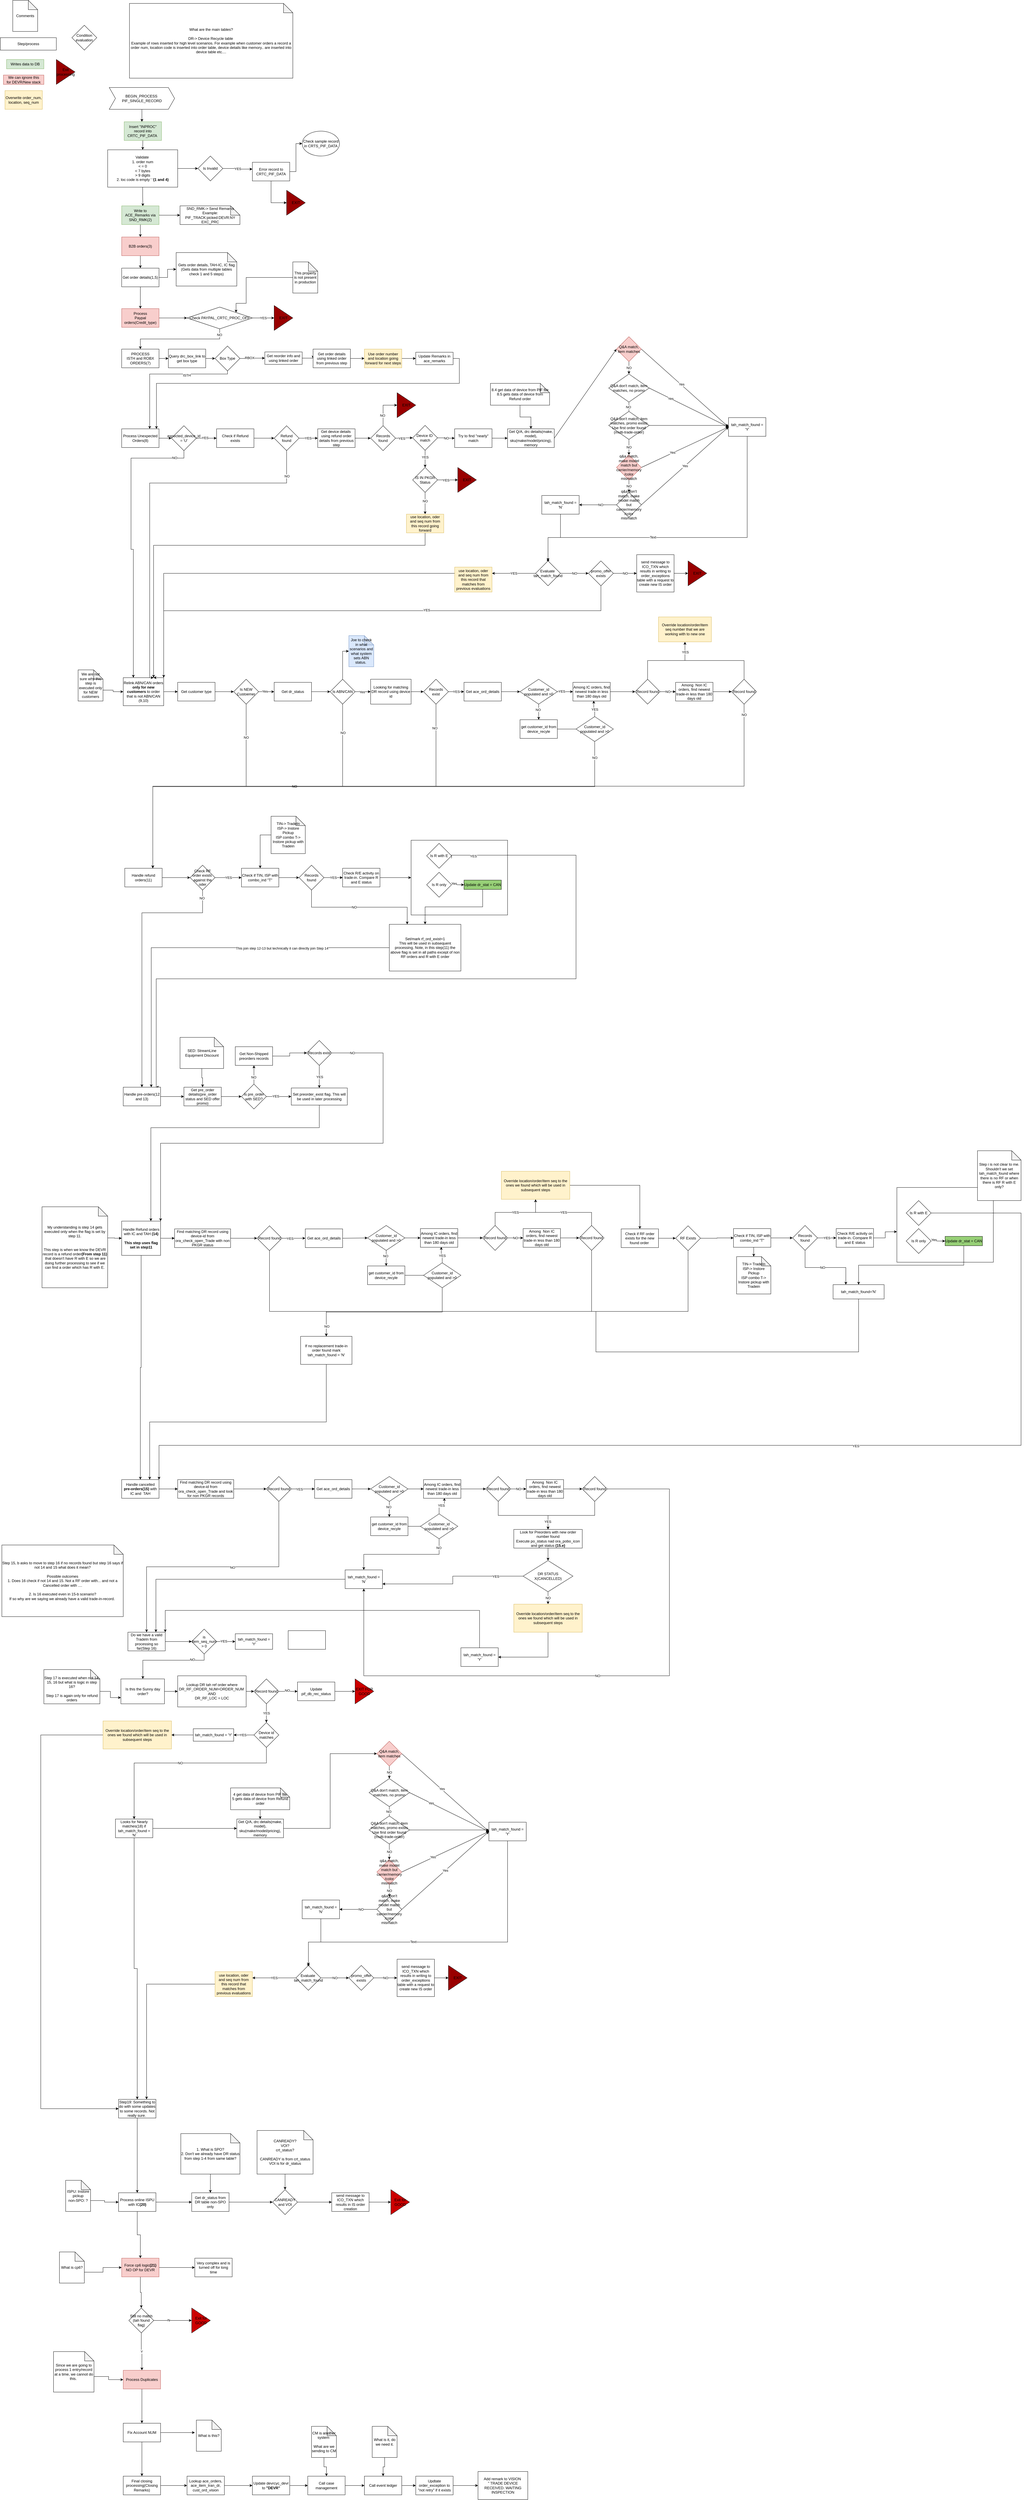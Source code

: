 <mxfile version="16.6.5" type="github">
  <diagram id="Y2bB13DLOic2n1DQH73y" name="Page-1">
    <mxGraphModel dx="1329" dy="1774" grid="1" gridSize="10" guides="1" tooltips="1" connect="1" arrows="1" fold="1" page="1" pageScale="1" pageWidth="850" pageHeight="1100" math="0" shadow="0">
      <root>
        <mxCell id="0" />
        <mxCell id="1" parent="0" />
        <mxCell id="PZgfyG_mXTi6joqUZfRK-21" value="" style="rounded=0;whiteSpace=wrap;html=1;fillColor=#FFFFFF;" parent="1" vertex="1">
          <mxGeometry x="1340" y="2327" width="310" height="240" as="geometry" />
        </mxCell>
        <mxCell id="PZgfyG_mXTi6joqUZfRK-22" style="edgeStyle=orthogonalEdgeStyle;rounded=0;orthogonalLoop=1;jettySize=auto;html=1;exitX=1;exitY=0.5;exitDx=0;exitDy=0;entryX=0;entryY=0.5;entryDx=0;entryDy=0;" parent="1" source="PZgfyG_mXTi6joqUZfRK-24" target="PZgfyG_mXTi6joqUZfRK-26" edge="1">
          <mxGeometry relative="1" as="geometry" />
        </mxCell>
        <mxCell id="PZgfyG_mXTi6joqUZfRK-23" style="edgeStyle=orthogonalEdgeStyle;rounded=0;orthogonalLoop=1;jettySize=auto;html=1;exitX=0.5;exitY=1;exitDx=0;exitDy=0;entryX=0.567;entryY=0.017;entryDx=0;entryDy=0;entryPerimeter=0;" parent="1" source="PZgfyG_mXTi6joqUZfRK-24" target="PZgfyG_mXTi6joqUZfRK-33" edge="1">
          <mxGeometry relative="1" as="geometry" />
        </mxCell>
        <mxCell id="PZgfyG_mXTi6joqUZfRK-24" value="Validate&amp;nbsp;&lt;br&gt;1. order num &lt;br&gt;&amp;lt; = 0&lt;br&gt;&amp;lt; 7 bytes&lt;br&gt;&amp;gt; 9 digits&lt;br&gt;2. loc code is empty &#39; &#39;&lt;b&gt;(1 and 4)&lt;/b&gt;" style="rounded=0;whiteSpace=wrap;html=1;" parent="1" vertex="1">
          <mxGeometry x="365" y="110" width="225" height="120" as="geometry" />
        </mxCell>
        <mxCell id="PZgfyG_mXTi6joqUZfRK-25" value="YES" style="edgeStyle=orthogonalEdgeStyle;rounded=0;orthogonalLoop=1;jettySize=auto;html=1;exitX=1;exitY=0.5;exitDx=0;exitDy=0;entryX=0;entryY=0.367;entryDx=0;entryDy=0;entryPerimeter=0;" parent="1" source="PZgfyG_mXTi6joqUZfRK-26" target="PZgfyG_mXTi6joqUZfRK-29" edge="1">
          <mxGeometry relative="1" as="geometry" />
        </mxCell>
        <mxCell id="PZgfyG_mXTi6joqUZfRK-26" value="Is Invalid" style="rhombus;whiteSpace=wrap;html=1;" parent="1" vertex="1">
          <mxGeometry x="655" y="130" width="80" height="80" as="geometry" />
        </mxCell>
        <mxCell id="PZgfyG_mXTi6joqUZfRK-27" style="edgeStyle=orthogonalEdgeStyle;rounded=0;orthogonalLoop=1;jettySize=auto;html=1;exitX=1;exitY=0.5;exitDx=0;exitDy=0;entryX=0;entryY=0.5;entryDx=0;entryDy=0;" parent="1" source="PZgfyG_mXTi6joqUZfRK-29" target="PZgfyG_mXTi6joqUZfRK-30" edge="1">
          <mxGeometry relative="1" as="geometry" />
        </mxCell>
        <mxCell id="PZgfyG_mXTi6joqUZfRK-28" style="edgeStyle=orthogonalEdgeStyle;rounded=0;orthogonalLoop=1;jettySize=auto;html=1;exitX=0.5;exitY=1;exitDx=0;exitDy=0;entryX=0;entryY=0.5;entryDx=0;entryDy=0;" parent="1" source="PZgfyG_mXTi6joqUZfRK-29" target="PZgfyG_mXTi6joqUZfRK-48" edge="1">
          <mxGeometry relative="1" as="geometry" />
        </mxCell>
        <mxCell id="PZgfyG_mXTi6joqUZfRK-29" value="Error record to CRTC_PIF_DATA" style="rounded=0;whiteSpace=wrap;html=1;" parent="1" vertex="1">
          <mxGeometry x="830" y="150" width="120" height="60" as="geometry" />
        </mxCell>
        <mxCell id="PZgfyG_mXTi6joqUZfRK-30" value="Check sample record in CRTS_PIF_DATA" style="ellipse;whiteSpace=wrap;html=1;" parent="1" vertex="1">
          <mxGeometry x="990" y="50" width="120" height="80" as="geometry" />
        </mxCell>
        <mxCell id="PZgfyG_mXTi6joqUZfRK-31" style="edgeStyle=orthogonalEdgeStyle;rounded=0;orthogonalLoop=1;jettySize=auto;html=1;exitX=1;exitY=0.5;exitDx=0;exitDy=0;entryX=0;entryY=0.5;entryDx=0;entryDy=0;entryPerimeter=0;" parent="1" source="PZgfyG_mXTi6joqUZfRK-33" target="PZgfyG_mXTi6joqUZfRK-276" edge="1">
          <mxGeometry relative="1" as="geometry">
            <mxPoint x="638.4" y="302" as="targetPoint" />
          </mxGeometry>
        </mxCell>
        <mxCell id="PZgfyG_mXTi6joqUZfRK-32" style="edgeStyle=orthogonalEdgeStyle;rounded=0;orthogonalLoop=1;jettySize=auto;html=1;exitX=0.5;exitY=1;exitDx=0;exitDy=0;entryX=0.5;entryY=0;entryDx=0;entryDy=0;" parent="1" source="PZgfyG_mXTi6joqUZfRK-33" target="PZgfyG_mXTi6joqUZfRK-35" edge="1">
          <mxGeometry relative="1" as="geometry" />
        </mxCell>
        <mxCell id="PZgfyG_mXTi6joqUZfRK-33" value="Write to ACE_Remarks via SND_RMK(2)" style="rounded=0;whiteSpace=wrap;html=1;fillColor=#d5e8d4;strokeColor=#82b366;" parent="1" vertex="1">
          <mxGeometry x="410" y="290" width="120" height="60" as="geometry" />
        </mxCell>
        <mxCell id="PZgfyG_mXTi6joqUZfRK-34" style="edgeStyle=orthogonalEdgeStyle;rounded=0;orthogonalLoop=1;jettySize=auto;html=1;exitX=0.5;exitY=1;exitDx=0;exitDy=0;entryX=0.5;entryY=0;entryDx=0;entryDy=0;" parent="1" source="PZgfyG_mXTi6joqUZfRK-35" target="PZgfyG_mXTi6joqUZfRK-40" edge="1">
          <mxGeometry relative="1" as="geometry" />
        </mxCell>
        <mxCell id="PZgfyG_mXTi6joqUZfRK-35" value="B2B orders(3)" style="rounded=0;whiteSpace=wrap;html=1;fillColor=#f8cecc;strokeColor=#b85450;" parent="1" vertex="1">
          <mxGeometry x="410" y="390" width="120" height="60" as="geometry" />
        </mxCell>
        <mxCell id="PZgfyG_mXTi6joqUZfRK-36" value="Writes data to DB" style="rounded=0;whiteSpace=wrap;html=1;fillColor=#d5e8d4;strokeColor=#82b366;" parent="1" vertex="1">
          <mxGeometry x="40" y="-180" width="120" height="30" as="geometry" />
        </mxCell>
        <mxCell id="PZgfyG_mXTi6joqUZfRK-37" value="We can ignore this&lt;br&gt;for DEVR/New stack" style="rounded=0;whiteSpace=wrap;html=1;fillColor=#f8cecc;strokeColor=#b85450;" parent="1" vertex="1">
          <mxGeometry x="30" y="-130" width="130" height="30" as="geometry" />
        </mxCell>
        <mxCell id="PZgfyG_mXTi6joqUZfRK-38" style="edgeStyle=orthogonalEdgeStyle;rounded=0;orthogonalLoop=1;jettySize=auto;html=1;exitX=1;exitY=0.5;exitDx=0;exitDy=0;entryX=0;entryY=0.5;entryDx=0;entryDy=0;entryPerimeter=0;" parent="1" source="PZgfyG_mXTi6joqUZfRK-40" target="PZgfyG_mXTi6joqUZfRK-279" edge="1">
          <mxGeometry relative="1" as="geometry">
            <mxPoint x="630" y="510" as="targetPoint" />
          </mxGeometry>
        </mxCell>
        <mxCell id="PZgfyG_mXTi6joqUZfRK-39" style="edgeStyle=orthogonalEdgeStyle;rounded=0;orthogonalLoop=1;jettySize=auto;html=1;exitX=0.5;exitY=1;exitDx=0;exitDy=0;entryX=0.5;entryY=0;entryDx=0;entryDy=0;" parent="1" source="PZgfyG_mXTi6joqUZfRK-40" target="PZgfyG_mXTi6joqUZfRK-43" edge="1">
          <mxGeometry relative="1" as="geometry" />
        </mxCell>
        <mxCell id="PZgfyG_mXTi6joqUZfRK-40" value="Get order details(1,5)" style="rounded=0;whiteSpace=wrap;html=1;fillColor=#FFFFFF;" parent="1" vertex="1">
          <mxGeometry x="410" y="490" width="120" height="60" as="geometry" />
        </mxCell>
        <mxCell id="PZgfyG_mXTi6joqUZfRK-41" value="" style="edgeStyle=orthogonalEdgeStyle;rounded=0;orthogonalLoop=1;jettySize=auto;html=1;exitX=1;exitY=0.5;exitDx=0;exitDy=0;entryX=0;entryY=0.5;entryDx=0;entryDy=0;" parent="1" source="PZgfyG_mXTi6joqUZfRK-43" target="PZgfyG_mXTi6joqUZfRK-45" edge="1">
          <mxGeometry relative="1" as="geometry" />
        </mxCell>
        <mxCell id="PZgfyG_mXTi6joqUZfRK-43" value="Process&lt;br&gt;Paypal orders(Credit_type)" style="rounded=0;whiteSpace=wrap;html=1;fillColor=#f8cecc;strokeColor=#b85450;" parent="1" vertex="1">
          <mxGeometry x="410" y="620" width="120" height="60" as="geometry" />
        </mxCell>
        <mxCell id="PZgfyG_mXTi6joqUZfRK-44" value="YES" style="edgeStyle=orthogonalEdgeStyle;rounded=0;orthogonalLoop=1;jettySize=auto;html=1;exitX=1;exitY=0.5;exitDx=0;exitDy=0;entryX=0;entryY=0.5;entryDx=0;entryDy=0;" parent="1" source="PZgfyG_mXTi6joqUZfRK-45" edge="1" target="PZgfyG_mXTi6joqUZfRK-49">
          <mxGeometry relative="1" as="geometry">
            <mxPoint x="950" y="620" as="targetPoint" />
          </mxGeometry>
        </mxCell>
        <mxCell id="I_urPHBEFcP1t4691dMh-21" style="edgeStyle=orthogonalEdgeStyle;rounded=0;orthogonalLoop=1;jettySize=auto;html=1;exitX=0.5;exitY=1;exitDx=0;exitDy=0;entryX=0.5;entryY=0;entryDx=0;entryDy=0;" edge="1" parent="1" source="PZgfyG_mXTi6joqUZfRK-45" target="PZgfyG_mXTi6joqUZfRK-47">
          <mxGeometry relative="1" as="geometry" />
        </mxCell>
        <mxCell id="I_urPHBEFcP1t4691dMh-22" value="NO" style="edgeLabel;html=1;align=center;verticalAlign=middle;resizable=0;points=[];" vertex="1" connectable="0" parent="I_urPHBEFcP1t4691dMh-21">
          <mxGeometry x="-0.881" y="-1" relative="1" as="geometry">
            <mxPoint as="offset" />
          </mxGeometry>
        </mxCell>
        <mxCell id="PZgfyG_mXTi6joqUZfRK-45" value="Check PAYPAL_CRTC_PROC_OFF" style="rhombus;whiteSpace=wrap;html=1;fillColor=#FFFFFF;" parent="1" vertex="1">
          <mxGeometry x="620" y="615" width="210" height="70" as="geometry" />
        </mxCell>
        <mxCell id="PZgfyG_mXTi6joqUZfRK-46" style="edgeStyle=orthogonalEdgeStyle;rounded=0;orthogonalLoop=1;jettySize=auto;html=1;exitX=1;exitY=0.5;exitDx=0;exitDy=0;entryX=0;entryY=0.5;entryDx=0;entryDy=0;" parent="1" source="PZgfyG_mXTi6joqUZfRK-47" target="PZgfyG_mXTi6joqUZfRK-288" edge="1">
          <mxGeometry relative="1" as="geometry" />
        </mxCell>
        <mxCell id="PZgfyG_mXTi6joqUZfRK-47" value="PROCESS&lt;br&gt;ISTH and ROBX ORDERS(7)" style="rounded=0;whiteSpace=wrap;html=1;fillColor=#FFFFFF;" parent="1" vertex="1">
          <mxGeometry x="410" y="750" width="120" height="60" as="geometry" />
        </mxCell>
        <mxCell id="PZgfyG_mXTi6joqUZfRK-48" value="EXIT" style="triangle;whiteSpace=wrap;html=1;fillColor=#990000;" parent="1" vertex="1">
          <mxGeometry x="940" y="240" width="60" height="80" as="geometry" />
        </mxCell>
        <mxCell id="PZgfyG_mXTi6joqUZfRK-49" value="EXIT" style="triangle;whiteSpace=wrap;html=1;fillColor=#990000;" parent="1" vertex="1">
          <mxGeometry x="900" y="610" width="60" height="80" as="geometry" />
        </mxCell>
        <mxCell id="I_urPHBEFcP1t4691dMh-5" style="edgeStyle=orthogonalEdgeStyle;rounded=0;orthogonalLoop=1;jettySize=auto;html=1;exitX=1;exitY=0.5;exitDx=0;exitDy=0;entryX=0;entryY=0.5;entryDx=0;entryDy=0;" edge="1" parent="1" source="PZgfyG_mXTi6joqUZfRK-51" target="I_urPHBEFcP1t4691dMh-3">
          <mxGeometry relative="1" as="geometry" />
        </mxCell>
        <mxCell id="PZgfyG_mXTi6joqUZfRK-51" value="Get reorder info and using linked order" style="rounded=0;whiteSpace=wrap;html=1;fillColor=#FFFFFF;" parent="1" vertex="1">
          <mxGeometry x="870" y="759" width="120" height="40" as="geometry" />
        </mxCell>
        <mxCell id="PZgfyG_mXTi6joqUZfRK-52" style="edgeStyle=orthogonalEdgeStyle;rounded=0;orthogonalLoop=1;jettySize=auto;html=1;exitX=1;exitY=0.5;exitDx=0;exitDy=0;entryX=0.931;entryY=0.003;entryDx=0;entryDy=0;entryPerimeter=0;" parent="1" source="PZgfyG_mXTi6joqUZfRK-53" target="PZgfyG_mXTi6joqUZfRK-56" edge="1">
          <mxGeometry relative="1" as="geometry">
            <Array as="points">
              <mxPoint x="1495" y="780" />
              <mxPoint x="1495" y="860" />
              <mxPoint x="522" y="860" />
            </Array>
          </mxGeometry>
        </mxCell>
        <mxCell id="PZgfyG_mXTi6joqUZfRK-53" value="Update Remarks in ace_remarks" style="rounded=0;whiteSpace=wrap;html=1;fillColor=#FFFFFF;" parent="1" vertex="1">
          <mxGeometry x="1355" y="760" width="120" height="40" as="geometry" />
        </mxCell>
        <mxCell id="I_urPHBEFcP1t4691dMh-18" style="edgeStyle=orthogonalEdgeStyle;rounded=0;orthogonalLoop=1;jettySize=auto;html=1;exitX=1;exitY=0.5;exitDx=0;exitDy=0;entryX=0;entryY=0.5;entryDx=0;entryDy=0;" edge="1" parent="1" source="PZgfyG_mXTi6joqUZfRK-56" target="I_urPHBEFcP1t4691dMh-8">
          <mxGeometry relative="1" as="geometry" />
        </mxCell>
        <mxCell id="PZgfyG_mXTi6joqUZfRK-56" value="Process Unexpected Orders(8)&lt;br&gt;" style="rounded=0;whiteSpace=wrap;html=1;fillColor=#FFFFFF;" parent="1" vertex="1">
          <mxGeometry x="410" y="1006" width="120" height="60" as="geometry" />
        </mxCell>
        <mxCell id="PZgfyG_mXTi6joqUZfRK-57" style="edgeStyle=orthogonalEdgeStyle;rounded=0;orthogonalLoop=1;jettySize=auto;html=1;exitX=1;exitY=0.5;exitDx=0;exitDy=0;entryX=0;entryY=0.5;entryDx=0;entryDy=0;" parent="1" source="I_urPHBEFcP1t4691dMh-14" target="PZgfyG_mXTi6joqUZfRK-294" edge="1">
          <mxGeometry relative="1" as="geometry">
            <mxPoint x="845" y="1036" as="sourcePoint" />
          </mxGeometry>
        </mxCell>
        <mxCell id="I_urPHBEFcP1t4691dMh-17" style="edgeStyle=orthogonalEdgeStyle;rounded=0;orthogonalLoop=1;jettySize=auto;html=1;exitX=1;exitY=0.5;exitDx=0;exitDy=0;entryX=0;entryY=0.5;entryDx=0;entryDy=0;" edge="1" parent="1" source="PZgfyG_mXTi6joqUZfRK-60" target="I_urPHBEFcP1t4691dMh-16">
          <mxGeometry relative="1" as="geometry" />
        </mxCell>
        <mxCell id="PZgfyG_mXTi6joqUZfRK-60" value="Get device details&amp;nbsp;&lt;br&gt;using refund order details from previous step" style="rounded=0;whiteSpace=wrap;html=1;fillColor=#FFFFFF;" parent="1" vertex="1">
          <mxGeometry x="1040" y="1006" width="120" height="60" as="geometry" />
        </mxCell>
        <mxCell id="PZgfyG_mXTi6joqUZfRK-61" value="NO" style="edgeStyle=orthogonalEdgeStyle;rounded=0;orthogonalLoop=1;jettySize=auto;html=1;exitX=1;exitY=0.5;exitDx=0;exitDy=0;entryX=0;entryY=0.5;entryDx=0;entryDy=0;" parent="1" source="PZgfyG_mXTi6joqUZfRK-64" target="PZgfyG_mXTi6joqUZfRK-66" edge="1">
          <mxGeometry relative="1" as="geometry">
            <mxPoint x="1332" y="1036" as="targetPoint" />
          </mxGeometry>
        </mxCell>
        <mxCell id="I_urPHBEFcP1t4691dMh-29" style="edgeStyle=orthogonalEdgeStyle;rounded=0;orthogonalLoop=1;jettySize=auto;html=1;exitX=0.5;exitY=1;exitDx=0;exitDy=0;entryX=0.5;entryY=0;entryDx=0;entryDy=0;" edge="1" parent="1" source="PZgfyG_mXTi6joqUZfRK-64" target="I_urPHBEFcP1t4691dMh-28">
          <mxGeometry relative="1" as="geometry" />
        </mxCell>
        <mxCell id="I_urPHBEFcP1t4691dMh-30" value="YES" style="edgeLabel;html=1;align=center;verticalAlign=middle;resizable=0;points=[];" vertex="1" connectable="0" parent="I_urPHBEFcP1t4691dMh-29">
          <mxGeometry x="-0.2" relative="1" as="geometry">
            <mxPoint as="offset" />
          </mxGeometry>
        </mxCell>
        <mxCell id="PZgfyG_mXTi6joqUZfRK-64" value="Device ID&amp;nbsp;&lt;br&gt;match" style="rhombus;whiteSpace=wrap;html=1;fillColor=#FFFFFF;" parent="1" vertex="1">
          <mxGeometry x="1345" y="995" width="80" height="80" as="geometry" />
        </mxCell>
        <mxCell id="PZgfyG_mXTi6joqUZfRK-65" style="edgeStyle=orthogonalEdgeStyle;rounded=0;orthogonalLoop=1;jettySize=auto;html=1;exitX=1;exitY=0.5;exitDx=0;exitDy=0;entryX=0;entryY=0.5;entryDx=0;entryDy=0;" parent="1" source="PZgfyG_mXTi6joqUZfRK-66" target="PZgfyG_mXTi6joqUZfRK-68" edge="1">
          <mxGeometry relative="1" as="geometry" />
        </mxCell>
        <mxCell id="PZgfyG_mXTi6joqUZfRK-66" value="Try to find &quot;nearly&quot; match" style="rounded=0;whiteSpace=wrap;html=1;fillColor=#FFFFFF;" parent="1" vertex="1">
          <mxGeometry x="1480" y="1006" width="120" height="60" as="geometry" />
        </mxCell>
        <mxCell id="PZgfyG_mXTi6joqUZfRK-67" style="edgeStyle=none;rounded=0;orthogonalLoop=1;jettySize=auto;html=1;exitX=1;exitY=0.5;exitDx=0;exitDy=0;entryX=0;entryY=0.5;entryDx=0;entryDy=0;" parent="1" source="PZgfyG_mXTi6joqUZfRK-68" target="PZgfyG_mXTi6joqUZfRK-72" edge="1">
          <mxGeometry relative="1" as="geometry" />
        </mxCell>
        <mxCell id="PZgfyG_mXTi6joqUZfRK-68" value="Get Q/A, drc details(make, model), sku(make/model/pricing), memory" style="rounded=0;whiteSpace=wrap;html=1;fillColor=#FFFFFF;" parent="1" vertex="1">
          <mxGeometry x="1650" y="1006" width="150" height="60" as="geometry" />
        </mxCell>
        <mxCell id="PZgfyG_mXTi6joqUZfRK-69" style="edgeStyle=none;rounded=0;orthogonalLoop=1;jettySize=auto;html=1;exitX=1;exitY=0.5;exitDx=0;exitDy=0;entryX=0;entryY=0.5;entryDx=0;entryDy=0;" parent="1" source="PZgfyG_mXTi6joqUZfRK-72" target="PZgfyG_mXTi6joqUZfRK-86" edge="1">
          <mxGeometry relative="1" as="geometry" />
        </mxCell>
        <mxCell id="PZgfyG_mXTi6joqUZfRK-70" value="Yes" style="edgeLabel;html=1;align=center;verticalAlign=middle;resizable=0;points=[];" parent="PZgfyG_mXTi6joqUZfRK-69" vertex="1" connectable="0">
          <mxGeometry x="-0.088" y="2" relative="1" as="geometry">
            <mxPoint as="offset" />
          </mxGeometry>
        </mxCell>
        <mxCell id="PZgfyG_mXTi6joqUZfRK-71" value="NO" style="edgeStyle=orthogonalEdgeStyle;rounded=0;orthogonalLoop=1;jettySize=auto;html=1;entryX=0.5;entryY=0;entryDx=0;entryDy=0;exitX=0.5;exitY=1;exitDx=0;exitDy=0;" parent="1" source="PZgfyG_mXTi6joqUZfRK-72" target="PZgfyG_mXTi6joqUZfRK-77" edge="1">
          <mxGeometry relative="1" as="geometry">
            <mxPoint x="1910" y="1000" as="sourcePoint" />
          </mxGeometry>
        </mxCell>
        <mxCell id="PZgfyG_mXTi6joqUZfRK-72" value="Q&amp;amp;A match, item matches" style="rhombus;whiteSpace=wrap;html=1;fillColor=#f8cecc;strokeColor=#b85450;" parent="1" vertex="1">
          <mxGeometry x="2000" y="710" width="80" height="80" as="geometry" />
        </mxCell>
        <mxCell id="PZgfyG_mXTi6joqUZfRK-73" style="edgeStyle=none;rounded=0;orthogonalLoop=1;jettySize=auto;html=1;exitX=1;exitY=0.5;exitDx=0;exitDy=0;entryX=0;entryY=0.5;entryDx=0;entryDy=0;" parent="1" source="PZgfyG_mXTi6joqUZfRK-77" target="PZgfyG_mXTi6joqUZfRK-86" edge="1">
          <mxGeometry relative="1" as="geometry" />
        </mxCell>
        <mxCell id="PZgfyG_mXTi6joqUZfRK-74" value="Yes" style="edgeLabel;html=1;align=center;verticalAlign=middle;resizable=0;points=[];" parent="PZgfyG_mXTi6joqUZfRK-73" vertex="1" connectable="0">
          <mxGeometry x="-0.463" relative="1" as="geometry">
            <mxPoint as="offset" />
          </mxGeometry>
        </mxCell>
        <mxCell id="PZgfyG_mXTi6joqUZfRK-76" value="NO" style="edgeStyle=orthogonalEdgeStyle;rounded=0;orthogonalLoop=1;jettySize=auto;html=1;exitX=0.5;exitY=1;exitDx=0;exitDy=0;entryX=0.5;entryY=0;entryDx=0;entryDy=0;startArrow=none;" parent="1" source="I_urPHBEFcP1t4691dMh-39" target="PZgfyG_mXTi6joqUZfRK-81" edge="1">
          <mxGeometry relative="1" as="geometry">
            <mxPoint x="1881" y="1175" as="targetPoint" />
          </mxGeometry>
        </mxCell>
        <mxCell id="PZgfyG_mXTi6joqUZfRK-77" value="Q&amp;amp;A don&#39;t match, item matches, no promo" style="rhombus;whiteSpace=wrap;html=1;fillColor=#FFFFFF;" parent="1" vertex="1">
          <mxGeometry x="1975" y="830" width="130" height="90" as="geometry" />
        </mxCell>
        <mxCell id="PZgfyG_mXTi6joqUZfRK-78" style="edgeStyle=none;rounded=0;orthogonalLoop=1;jettySize=auto;html=1;exitX=1;exitY=0.5;exitDx=0;exitDy=0;entryX=0;entryY=0.5;entryDx=0;entryDy=0;" parent="1" source="PZgfyG_mXTi6joqUZfRK-81" target="PZgfyG_mXTi6joqUZfRK-86" edge="1">
          <mxGeometry relative="1" as="geometry" />
        </mxCell>
        <mxCell id="PZgfyG_mXTi6joqUZfRK-79" value="Yes" style="edgeLabel;html=1;align=center;verticalAlign=middle;resizable=0;points=[];" parent="PZgfyG_mXTi6joqUZfRK-78" vertex="1" connectable="0">
          <mxGeometry x="-0.291" y="2" relative="1" as="geometry">
            <mxPoint x="1" as="offset" />
          </mxGeometry>
        </mxCell>
        <mxCell id="PZgfyG_mXTi6joqUZfRK-80" value="NO" style="edgeStyle=orthogonalEdgeStyle;rounded=0;orthogonalLoop=1;jettySize=auto;html=1;exitX=0.5;exitY=1;exitDx=0;exitDy=0;entryX=0.5;entryY=0;entryDx=0;entryDy=0;" parent="1" source="PZgfyG_mXTi6joqUZfRK-81" target="PZgfyG_mXTi6joqUZfRK-84" edge="1">
          <mxGeometry relative="1" as="geometry" />
        </mxCell>
        <mxCell id="PZgfyG_mXTi6joqUZfRK-81" value="q&amp;amp;a match, make model match but carrier/memory /color mismatch" style="rhombus;whiteSpace=wrap;html=1;fillColor=#f8cecc;strokeColor=#b85450;" parent="1" vertex="1">
          <mxGeometry x="2000" y="1090" width="80" height="80" as="geometry" />
        </mxCell>
        <mxCell id="PZgfyG_mXTi6joqUZfRK-82" value="Yes" style="edgeStyle=none;rounded=0;orthogonalLoop=1;jettySize=auto;html=1;exitX=1;exitY=0.5;exitDx=0;exitDy=0;entryX=0;entryY=0.5;entryDx=0;entryDy=0;" parent="1" source="PZgfyG_mXTi6joqUZfRK-84" target="PZgfyG_mXTi6joqUZfRK-86" edge="1">
          <mxGeometry relative="1" as="geometry">
            <mxPoint x="1689" y="1365" as="targetPoint" />
          </mxGeometry>
        </mxCell>
        <mxCell id="I_urPHBEFcP1t4691dMh-45" style="edgeStyle=orthogonalEdgeStyle;rounded=0;orthogonalLoop=1;jettySize=auto;html=1;exitX=0;exitY=0.5;exitDx=0;exitDy=0;entryX=1;entryY=0.5;entryDx=0;entryDy=0;" edge="1" parent="1" source="PZgfyG_mXTi6joqUZfRK-84" target="I_urPHBEFcP1t4691dMh-44">
          <mxGeometry relative="1" as="geometry" />
        </mxCell>
        <mxCell id="I_urPHBEFcP1t4691dMh-46" value="NO" style="edgeLabel;html=1;align=center;verticalAlign=middle;resizable=0;points=[];" vertex="1" connectable="0" parent="I_urPHBEFcP1t4691dMh-45">
          <mxGeometry x="-0.15" relative="1" as="geometry">
            <mxPoint as="offset" />
          </mxGeometry>
        </mxCell>
        <mxCell id="PZgfyG_mXTi6joqUZfRK-84" value="q&amp;amp;a don&#39;t match, make model match but carrier/memory /color mismatch" style="rhombus;whiteSpace=wrap;html=1;fillColor=#FFFFFF;" parent="1" vertex="1">
          <mxGeometry x="2000" y="1210" width="80" height="80" as="geometry" />
        </mxCell>
        <mxCell id="I_urPHBEFcP1t4691dMh-49" style="edgeStyle=orthogonalEdgeStyle;rounded=0;orthogonalLoop=1;jettySize=auto;html=1;exitX=0.5;exitY=1;exitDx=0;exitDy=0;entryX=0.5;entryY=0;entryDx=0;entryDy=0;" edge="1" parent="1" source="PZgfyG_mXTi6joqUZfRK-86">
          <mxGeometry relative="1" as="geometry">
            <mxPoint x="2420" y="1035" as="sourcePoint" />
            <mxPoint x="1780" y="1435" as="targetPoint" />
            <Array as="points">
              <mxPoint x="2420" y="1355" />
              <mxPoint x="1780" y="1355" />
            </Array>
          </mxGeometry>
        </mxCell>
        <mxCell id="I_urPHBEFcP1t4691dMh-50" value="Text" style="edgeLabel;html=1;align=center;verticalAlign=middle;resizable=0;points=[];" vertex="1" connectable="0" parent="I_urPHBEFcP1t4691dMh-49">
          <mxGeometry x="0.202" y="-1" relative="1" as="geometry">
            <mxPoint as="offset" />
          </mxGeometry>
        </mxCell>
        <mxCell id="PZgfyG_mXTi6joqUZfRK-86" value="tah_match_found = &#39;Y&#39;" style="rounded=0;whiteSpace=wrap;html=1;fillColor=#FFFFFF;" parent="1" vertex="1">
          <mxGeometry x="2360" y="970" width="120" height="60" as="geometry" />
        </mxCell>
        <mxCell id="PZgfyG_mXTi6joqUZfRK-87" style="edgeStyle=orthogonalEdgeStyle;rounded=0;orthogonalLoop=1;jettySize=auto;html=1;exitX=1;exitY=0.5;exitDx=0;exitDy=0;entryX=0;entryY=0.5;entryDx=0;entryDy=0;" parent="1" source="PZgfyG_mXTi6joqUZfRK-88" target="PZgfyG_mXTi6joqUZfRK-457" edge="1">
          <mxGeometry relative="1" as="geometry" />
        </mxCell>
        <mxCell id="PZgfyG_mXTi6joqUZfRK-88" value="send message to ICO_TXN which results in writing to order_exceptions table with a request to create new IS order" style="rounded=0;whiteSpace=wrap;html=1;fillColor=#FFFFFF;" parent="1" vertex="1">
          <mxGeometry x="2065" y="1410" width="120" height="120" as="geometry" />
        </mxCell>
        <mxCell id="PZgfyG_mXTi6joqUZfRK-89" style="edgeStyle=none;rounded=0;orthogonalLoop=1;jettySize=auto;html=1;exitX=1;exitY=0.5;exitDx=0;exitDy=0;entryX=0;entryY=0.5;entryDx=0;entryDy=0;" parent="1" source="PZgfyG_mXTi6joqUZfRK-91" target="PZgfyG_mXTi6joqUZfRK-93" edge="1">
          <mxGeometry relative="1" as="geometry" />
        </mxCell>
        <mxCell id="PZgfyG_mXTi6joqUZfRK-91" value="Relink ABN/CAN orders &lt;b&gt;only for new customers&lt;/b&gt; to order that is not ABN/CAN (9,10)" style="rounded=0;whiteSpace=wrap;html=1;fillColor=#FFFFFF;" parent="1" vertex="1">
          <mxGeometry x="415" y="1805" width="130" height="90" as="geometry" />
        </mxCell>
        <mxCell id="PZgfyG_mXTi6joqUZfRK-92" style="edgeStyle=none;rounded=0;orthogonalLoop=1;jettySize=auto;html=1;exitX=1;exitY=0.5;exitDx=0;exitDy=0;entryX=0;entryY=0.5;entryDx=0;entryDy=0;" parent="1" source="PZgfyG_mXTi6joqUZfRK-93" target="PZgfyG_mXTi6joqUZfRK-98" edge="1">
          <mxGeometry relative="1" as="geometry" />
        </mxCell>
        <mxCell id="PZgfyG_mXTi6joqUZfRK-93" value="Get customer type" style="rounded=0;whiteSpace=wrap;html=1;fillColor=#FFFFFF;" parent="1" vertex="1">
          <mxGeometry x="590" y="1820" width="120" height="60" as="geometry" />
        </mxCell>
        <mxCell id="PZgfyG_mXTi6joqUZfRK-94" style="edgeStyle=none;rounded=0;orthogonalLoop=1;jettySize=auto;html=1;exitX=1;exitY=0.5;exitDx=0;exitDy=0;entryX=0;entryY=0.5;entryDx=0;entryDy=0;" parent="1" source="PZgfyG_mXTi6joqUZfRK-98" target="PZgfyG_mXTi6joqUZfRK-102" edge="1">
          <mxGeometry relative="1" as="geometry" />
        </mxCell>
        <mxCell id="PZgfyG_mXTi6joqUZfRK-95" value="Yes" style="edgeLabel;html=1;align=center;verticalAlign=middle;resizable=0;points=[];" parent="PZgfyG_mXTi6joqUZfRK-94" vertex="1" connectable="0">
          <mxGeometry x="-0.2" y="1" relative="1" as="geometry">
            <mxPoint as="offset" />
          </mxGeometry>
        </mxCell>
        <mxCell id="PZgfyG_mXTi6joqUZfRK-96" style="edgeStyle=orthogonalEdgeStyle;rounded=0;orthogonalLoop=1;jettySize=auto;html=1;exitX=0.5;exitY=1;exitDx=0;exitDy=0;entryX=0.75;entryY=0;entryDx=0;entryDy=0;" parent="1" source="PZgfyG_mXTi6joqUZfRK-98" target="PZgfyG_mXTi6joqUZfRK-100" edge="1">
          <mxGeometry relative="1" as="geometry" />
        </mxCell>
        <mxCell id="PZgfyG_mXTi6joqUZfRK-97" value="NO" style="edgeLabel;html=1;align=center;verticalAlign=middle;resizable=0;points=[];" parent="PZgfyG_mXTi6joqUZfRK-96" vertex="1" connectable="0">
          <mxGeometry x="-0.745" relative="1" as="geometry">
            <mxPoint y="1" as="offset" />
          </mxGeometry>
        </mxCell>
        <mxCell id="PZgfyG_mXTi6joqUZfRK-98" value="Is NEW Custoemer" style="rhombus;whiteSpace=wrap;html=1;fillColor=#FFFFFF;" parent="1" vertex="1">
          <mxGeometry x="770" y="1810" width="80" height="80" as="geometry" />
        </mxCell>
        <mxCell id="PZgfyG_mXTi6joqUZfRK-99" style="edgeStyle=orthogonalEdgeStyle;rounded=0;orthogonalLoop=1;jettySize=auto;html=1;exitX=1;exitY=0.5;exitDx=0;exitDy=0;entryX=0;entryY=0.5;entryDx=0;entryDy=0;" parent="1" source="PZgfyG_mXTi6joqUZfRK-100" target="PZgfyG_mXTi6joqUZfRK-148" edge="1">
          <mxGeometry relative="1" as="geometry">
            <mxPoint x="620" y="2447" as="targetPoint" />
          </mxGeometry>
        </mxCell>
        <mxCell id="PZgfyG_mXTi6joqUZfRK-100" value="Handle refund orders(11)" style="rounded=0;whiteSpace=wrap;html=1;fillColor=#FFFFFF;" parent="1" vertex="1">
          <mxGeometry x="420" y="2417" width="120" height="60" as="geometry" />
        </mxCell>
        <mxCell id="PZgfyG_mXTi6joqUZfRK-101" style="edgeStyle=none;rounded=0;orthogonalLoop=1;jettySize=auto;html=1;exitX=1;exitY=0.5;exitDx=0;exitDy=0;" parent="1" source="PZgfyG_mXTi6joqUZfRK-102" target="PZgfyG_mXTi6joqUZfRK-108" edge="1">
          <mxGeometry relative="1" as="geometry" />
        </mxCell>
        <mxCell id="PZgfyG_mXTi6joqUZfRK-102" value="Get dr_status" style="rounded=0;whiteSpace=wrap;html=1;fillColor=#FFFFFF;" parent="1" vertex="1">
          <mxGeometry x="900" y="1820" width="120" height="60" as="geometry" />
        </mxCell>
        <mxCell id="PZgfyG_mXTi6joqUZfRK-103" style="edgeStyle=orthogonalEdgeStyle;rounded=0;orthogonalLoop=1;jettySize=auto;html=1;exitX=0.5;exitY=1;exitDx=0;exitDy=0;entryX=0.75;entryY=0;entryDx=0;entryDy=0;" parent="1" source="PZgfyG_mXTi6joqUZfRK-108" target="PZgfyG_mXTi6joqUZfRK-100" edge="1">
          <mxGeometry relative="1" as="geometry">
            <mxPoint x="510" y="2140" as="targetPoint" />
          </mxGeometry>
        </mxCell>
        <mxCell id="PZgfyG_mXTi6joqUZfRK-104" value="NO" style="edgeLabel;html=1;align=center;verticalAlign=middle;resizable=0;points=[];" parent="PZgfyG_mXTi6joqUZfRK-103" vertex="1" connectable="0">
          <mxGeometry x="-0.841" y="1" relative="1" as="geometry">
            <mxPoint y="1" as="offset" />
          </mxGeometry>
        </mxCell>
        <mxCell id="PZgfyG_mXTi6joqUZfRK-105" style="edgeStyle=none;rounded=0;orthogonalLoop=1;jettySize=auto;html=1;exitX=1;exitY=0.5;exitDx=0;exitDy=0;entryX=0;entryY=0.5;entryDx=0;entryDy=0;" parent="1" source="PZgfyG_mXTi6joqUZfRK-108" target="PZgfyG_mXTi6joqUZfRK-110" edge="1">
          <mxGeometry relative="1" as="geometry" />
        </mxCell>
        <mxCell id="PZgfyG_mXTi6joqUZfRK-106" value="Yes" style="edgeLabel;html=1;align=center;verticalAlign=middle;resizable=0;points=[];" parent="PZgfyG_mXTi6joqUZfRK-105" vertex="1" connectable="0">
          <mxGeometry x="-0.12" y="-1" relative="1" as="geometry">
            <mxPoint as="offset" />
          </mxGeometry>
        </mxCell>
        <mxCell id="PZgfyG_mXTi6joqUZfRK-107" style="edgeStyle=orthogonalEdgeStyle;rounded=0;orthogonalLoop=1;jettySize=auto;html=1;exitX=0.5;exitY=0;exitDx=0;exitDy=0;entryX=0;entryY=0.5;entryDx=0;entryDy=0;entryPerimeter=0;" parent="1" source="PZgfyG_mXTi6joqUZfRK-108" target="PZgfyG_mXTi6joqUZfRK-267" edge="1">
          <mxGeometry relative="1" as="geometry" />
        </mxCell>
        <mxCell id="PZgfyG_mXTi6joqUZfRK-108" value="Is ABN/CAN" style="rhombus;whiteSpace=wrap;html=1;fillColor=#FFFFFF;" parent="1" vertex="1">
          <mxGeometry x="1080" y="1810" width="80" height="80" as="geometry" />
        </mxCell>
        <mxCell id="PZgfyG_mXTi6joqUZfRK-109" style="edgeStyle=none;rounded=0;orthogonalLoop=1;jettySize=auto;html=1;exitX=1;exitY=0.5;exitDx=0;exitDy=0;entryX=0;entryY=0.5;entryDx=0;entryDy=0;" parent="1" source="PZgfyG_mXTi6joqUZfRK-110" target="PZgfyG_mXTi6joqUZfRK-114" edge="1">
          <mxGeometry relative="1" as="geometry" />
        </mxCell>
        <mxCell id="PZgfyG_mXTi6joqUZfRK-110" value="Looking for matching DR record using device id" style="rounded=0;whiteSpace=wrap;html=1;fillColor=#FFFFFF;" parent="1" vertex="1">
          <mxGeometry x="1210" y="1810" width="130" height="80" as="geometry" />
        </mxCell>
        <mxCell id="PZgfyG_mXTi6joqUZfRK-111" value="NO" style="edgeStyle=orthogonalEdgeStyle;rounded=0;orthogonalLoop=1;jettySize=auto;html=1;exitX=0.5;exitY=1;exitDx=0;exitDy=0;entryX=0.75;entryY=0;entryDx=0;entryDy=0;" parent="1" source="PZgfyG_mXTi6joqUZfRK-114" target="PZgfyG_mXTi6joqUZfRK-100" edge="1">
          <mxGeometry relative="1" as="geometry">
            <mxPoint x="970" y="1980" as="targetPoint" />
          </mxGeometry>
        </mxCell>
        <mxCell id="PZgfyG_mXTi6joqUZfRK-112" value="NO" style="edgeLabel;html=1;align=center;verticalAlign=middle;resizable=0;points=[];" parent="PZgfyG_mXTi6joqUZfRK-111" vertex="1" connectable="0">
          <mxGeometry x="-0.895" y="-4" relative="1" as="geometry">
            <mxPoint y="1" as="offset" />
          </mxGeometry>
        </mxCell>
        <mxCell id="PZgfyG_mXTi6joqUZfRK-113" value="YES" style="edgeStyle=none;rounded=0;orthogonalLoop=1;jettySize=auto;html=1;exitX=1;exitY=0.5;exitDx=0;exitDy=0;entryX=0;entryY=0.5;entryDx=0;entryDy=0;" parent="1" source="PZgfyG_mXTi6joqUZfRK-114" target="PZgfyG_mXTi6joqUZfRK-116" edge="1">
          <mxGeometry relative="1" as="geometry" />
        </mxCell>
        <mxCell id="PZgfyG_mXTi6joqUZfRK-114" value="Records &lt;br&gt;exist" style="rhombus;whiteSpace=wrap;html=1;fillColor=#FFFFFF;" parent="1" vertex="1">
          <mxGeometry x="1380" y="1810" width="80" height="80" as="geometry" />
        </mxCell>
        <mxCell id="PZgfyG_mXTi6joqUZfRK-115" style="edgeStyle=none;rounded=0;orthogonalLoop=1;jettySize=auto;html=1;exitX=1;exitY=0.5;exitDx=0;exitDy=0;" parent="1" source="PZgfyG_mXTi6joqUZfRK-116" edge="1">
          <mxGeometry relative="1" as="geometry">
            <mxPoint x="1690" y="1850" as="targetPoint" />
          </mxGeometry>
        </mxCell>
        <mxCell id="PZgfyG_mXTi6joqUZfRK-116" value="Get ace_ord_details" style="rounded=0;whiteSpace=wrap;html=1;fillColor=#FFFFFF;" parent="1" vertex="1">
          <mxGeometry x="1510" y="1820" width="120" height="60" as="geometry" />
        </mxCell>
        <mxCell id="PZgfyG_mXTi6joqUZfRK-117" style="edgeStyle=none;rounded=0;orthogonalLoop=1;jettySize=auto;html=1;exitX=0.5;exitY=1;exitDx=0;exitDy=0;" parent="1" source="PZgfyG_mXTi6joqUZfRK-121" target="PZgfyG_mXTi6joqUZfRK-125" edge="1">
          <mxGeometry relative="1" as="geometry" />
        </mxCell>
        <mxCell id="PZgfyG_mXTi6joqUZfRK-118" value="NO" style="edgeLabel;html=1;align=center;verticalAlign=middle;resizable=0;points=[];" parent="PZgfyG_mXTi6joqUZfRK-117" vertex="1" connectable="0">
          <mxGeometry x="-0.28" y="-2" relative="1" as="geometry">
            <mxPoint as="offset" />
          </mxGeometry>
        </mxCell>
        <mxCell id="PZgfyG_mXTi6joqUZfRK-119" style="edgeStyle=none;rounded=0;orthogonalLoop=1;jettySize=auto;html=1;exitX=1;exitY=0.5;exitDx=0;exitDy=0;entryX=0;entryY=0.5;entryDx=0;entryDy=0;" parent="1" source="PZgfyG_mXTi6joqUZfRK-121" target="PZgfyG_mXTi6joqUZfRK-127" edge="1">
          <mxGeometry relative="1" as="geometry" />
        </mxCell>
        <mxCell id="PZgfyG_mXTi6joqUZfRK-120" value="YES" style="edgeLabel;html=1;align=center;verticalAlign=middle;resizable=0;points=[];" parent="PZgfyG_mXTi6joqUZfRK-119" vertex="1" connectable="0">
          <mxGeometry x="-0.44" y="1" relative="1" as="geometry">
            <mxPoint as="offset" />
          </mxGeometry>
        </mxCell>
        <mxCell id="PZgfyG_mXTi6joqUZfRK-121" value="Customer_id populated and &amp;gt;0" style="rhombus;whiteSpace=wrap;html=1;fillColor=#FFFFFF;" parent="1" vertex="1">
          <mxGeometry x="1690" y="1810" width="120" height="80" as="geometry" />
        </mxCell>
        <mxCell id="PZgfyG_mXTi6joqUZfRK-122" style="edgeStyle=none;rounded=0;orthogonalLoop=1;jettySize=auto;html=1;exitX=0;exitY=0.5;exitDx=0;exitDy=0;" parent="1" source="PZgfyG_mXTi6joqUZfRK-121" target="PZgfyG_mXTi6joqUZfRK-121" edge="1">
          <mxGeometry relative="1" as="geometry" />
        </mxCell>
        <mxCell id="PZgfyG_mXTi6joqUZfRK-123" style="edgeStyle=orthogonalEdgeStyle;rounded=0;orthogonalLoop=1;jettySize=auto;html=1;exitX=0.5;exitY=0;exitDx=0;exitDy=0;entryX=0.558;entryY=0.983;entryDx=0;entryDy=0;entryPerimeter=0;startArrow=none;" parent="1" source="PZgfyG_mXTi6joqUZfRK-142" target="PZgfyG_mXTi6joqUZfRK-127" edge="1">
          <mxGeometry relative="1" as="geometry" />
        </mxCell>
        <mxCell id="PZgfyG_mXTi6joqUZfRK-124" value="YES" style="edgeLabel;html=1;align=center;verticalAlign=middle;resizable=0;points=[];" parent="PZgfyG_mXTi6joqUZfRK-123" vertex="1" connectable="0">
          <mxGeometry x="-0.059" y="2" relative="1" as="geometry">
            <mxPoint as="offset" />
          </mxGeometry>
        </mxCell>
        <mxCell id="PZgfyG_mXTi6joqUZfRK-125" value="get customer_id from device_recyle" style="rounded=0;whiteSpace=wrap;html=1;fillColor=#FFFFFF;" parent="1" vertex="1">
          <mxGeometry x="1690" y="1940" width="120" height="60" as="geometry" />
        </mxCell>
        <mxCell id="PZgfyG_mXTi6joqUZfRK-126" style="edgeStyle=none;rounded=0;orthogonalLoop=1;jettySize=auto;html=1;exitX=1;exitY=0.5;exitDx=0;exitDy=0;entryX=0;entryY=0.5;entryDx=0;entryDy=0;" parent="1" source="PZgfyG_mXTi6joqUZfRK-127" target="PZgfyG_mXTi6joqUZfRK-130" edge="1">
          <mxGeometry relative="1" as="geometry" />
        </mxCell>
        <mxCell id="PZgfyG_mXTi6joqUZfRK-127" value="Among IC orders, find newest trade-in less than 180 days old" style="rounded=0;whiteSpace=wrap;html=1;fillColor=#FFFFFF;" parent="1" vertex="1">
          <mxGeometry x="1860" y="1820" width="120" height="60" as="geometry" />
        </mxCell>
        <mxCell id="PZgfyG_mXTi6joqUZfRK-128" value="NO" style="edgeStyle=none;rounded=0;orthogonalLoop=1;jettySize=auto;html=1;exitX=1;exitY=0.5;exitDx=0;exitDy=0;entryX=0;entryY=0.5;entryDx=0;entryDy=0;" parent="1" source="PZgfyG_mXTi6joqUZfRK-130" target="PZgfyG_mXTi6joqUZfRK-132" edge="1">
          <mxGeometry relative="1" as="geometry" />
        </mxCell>
        <mxCell id="PZgfyG_mXTi6joqUZfRK-129" style="edgeStyle=orthogonalEdgeStyle;rounded=0;orthogonalLoop=1;jettySize=auto;html=1;exitX=0.5;exitY=0;exitDx=0;exitDy=0;entryX=0.5;entryY=1;entryDx=0;entryDy=0;" parent="1" source="PZgfyG_mXTi6joqUZfRK-130" target="PZgfyG_mXTi6joqUZfRK-139" edge="1">
          <mxGeometry relative="1" as="geometry" />
        </mxCell>
        <mxCell id="PZgfyG_mXTi6joqUZfRK-130" value="Record found" style="rhombus;whiteSpace=wrap;html=1;fillColor=#FFFFFF;" parent="1" vertex="1">
          <mxGeometry x="2060" y="1810" width="80" height="80" as="geometry" />
        </mxCell>
        <mxCell id="PZgfyG_mXTi6joqUZfRK-131" style="edgeStyle=none;rounded=0;orthogonalLoop=1;jettySize=auto;html=1;exitX=1;exitY=0.5;exitDx=0;exitDy=0;entryX=0;entryY=0.5;entryDx=0;entryDy=0;" parent="1" source="PZgfyG_mXTi6joqUZfRK-132" target="PZgfyG_mXTi6joqUZfRK-137" edge="1">
          <mxGeometry relative="1" as="geometry" />
        </mxCell>
        <mxCell id="PZgfyG_mXTi6joqUZfRK-132" value="&lt;span&gt;Among&amp;nbsp; Non IC orders, find newest trade-in less than 180 days old&lt;/span&gt;" style="rounded=0;whiteSpace=wrap;html=1;fillColor=#FFFFFF;" parent="1" vertex="1">
          <mxGeometry x="2190" y="1820" width="120" height="60" as="geometry" />
        </mxCell>
        <mxCell id="PZgfyG_mXTi6joqUZfRK-133" style="edgeStyle=orthogonalEdgeStyle;rounded=0;orthogonalLoop=1;jettySize=auto;html=1;exitX=0.5;exitY=0;exitDx=0;exitDy=0;entryX=0.5;entryY=1;entryDx=0;entryDy=0;" parent="1" source="PZgfyG_mXTi6joqUZfRK-137" target="PZgfyG_mXTi6joqUZfRK-139" edge="1">
          <mxGeometry relative="1" as="geometry" />
        </mxCell>
        <mxCell id="PZgfyG_mXTi6joqUZfRK-134" value="YES" style="edgeLabel;html=1;align=center;verticalAlign=middle;resizable=0;points=[];" parent="PZgfyG_mXTi6joqUZfRK-133" vertex="1" connectable="0">
          <mxGeometry x="0.791" y="-1" relative="1" as="geometry">
            <mxPoint as="offset" />
          </mxGeometry>
        </mxCell>
        <mxCell id="PZgfyG_mXTi6joqUZfRK-135" style="edgeStyle=orthogonalEdgeStyle;rounded=0;orthogonalLoop=1;jettySize=auto;html=1;exitX=0.5;exitY=1;exitDx=0;exitDy=0;entryX=0.75;entryY=0;entryDx=0;entryDy=0;" parent="1" source="PZgfyG_mXTi6joqUZfRK-137" target="PZgfyG_mXTi6joqUZfRK-100" edge="1">
          <mxGeometry relative="1" as="geometry" />
        </mxCell>
        <mxCell id="PZgfyG_mXTi6joqUZfRK-136" value="NO" style="edgeLabel;html=1;align=center;verticalAlign=middle;resizable=0;points=[];" parent="PZgfyG_mXTi6joqUZfRK-135" vertex="1" connectable="0">
          <mxGeometry x="-0.973" relative="1" as="geometry">
            <mxPoint y="1" as="offset" />
          </mxGeometry>
        </mxCell>
        <mxCell id="PZgfyG_mXTi6joqUZfRK-137" value="Record found" style="rhombus;whiteSpace=wrap;html=1;fillColor=#FFFFFF;" parent="1" vertex="1">
          <mxGeometry x="2370" y="1810" width="80" height="80" as="geometry" />
        </mxCell>
        <mxCell id="PZgfyG_mXTi6joqUZfRK-139" value="Override location/order/item seq number that we are working with to new one" style="rounded=0;whiteSpace=wrap;html=1;fillColor=#fff2cc;strokeColor=#d6b656;" parent="1" vertex="1">
          <mxGeometry x="2135" y="1610" width="170" height="80" as="geometry" />
        </mxCell>
        <mxCell id="PZgfyG_mXTi6joqUZfRK-140" style="edgeStyle=orthogonalEdgeStyle;rounded=0;orthogonalLoop=1;jettySize=auto;html=1;exitX=0.5;exitY=1;exitDx=0;exitDy=0;entryX=0.75;entryY=0;entryDx=0;entryDy=0;" parent="1" target="PZgfyG_mXTi6joqUZfRK-100" edge="1">
          <mxGeometry relative="1" as="geometry">
            <mxPoint x="510" y="2412" as="targetPoint" />
            <mxPoint x="1930" y="2005" as="sourcePoint" />
            <Array as="points">
              <mxPoint x="1930" y="2155" />
              <mxPoint x="510" y="2155" />
            </Array>
          </mxGeometry>
        </mxCell>
        <mxCell id="PZgfyG_mXTi6joqUZfRK-141" value="NO" style="edgeLabel;html=1;align=center;verticalAlign=middle;resizable=0;points=[];" parent="PZgfyG_mXTi6joqUZfRK-140" vertex="1" connectable="0">
          <mxGeometry x="-0.939" relative="1" as="geometry">
            <mxPoint y="1" as="offset" />
          </mxGeometry>
        </mxCell>
        <mxCell id="PZgfyG_mXTi6joqUZfRK-142" value="Customer_id populated and &amp;gt;0" style="rhombus;whiteSpace=wrap;html=1;fillColor=#FFFFFF;" parent="1" vertex="1">
          <mxGeometry x="1870" y="1930" width="120" height="80" as="geometry" />
        </mxCell>
        <mxCell id="PZgfyG_mXTi6joqUZfRK-143" value="" style="edgeStyle=orthogonalEdgeStyle;rounded=0;orthogonalLoop=1;jettySize=auto;html=1;exitX=1;exitY=0.5;exitDx=0;exitDy=0;entryX=0;entryY=0.5;entryDx=0;entryDy=0;endArrow=none;" parent="1" source="PZgfyG_mXTi6joqUZfRK-125" target="PZgfyG_mXTi6joqUZfRK-142" edge="1">
          <mxGeometry relative="1" as="geometry">
            <mxPoint x="1810" y="1970" as="sourcePoint" />
            <mxPoint x="1926.96" y="1878.98" as="targetPoint" />
          </mxGeometry>
        </mxCell>
        <mxCell id="PZgfyG_mXTi6joqUZfRK-146" value="YES" style="edgeStyle=orthogonalEdgeStyle;rounded=0;orthogonalLoop=1;jettySize=auto;html=1;exitX=1;exitY=0.5;exitDx=0;exitDy=0;entryX=0;entryY=0.5;entryDx=0;entryDy=0;" parent="1" source="PZgfyG_mXTi6joqUZfRK-148" target="PZgfyG_mXTi6joqUZfRK-151" edge="1">
          <mxGeometry relative="1" as="geometry" />
        </mxCell>
        <mxCell id="I_urPHBEFcP1t4691dMh-51" style="edgeStyle=orthogonalEdgeStyle;rounded=0;orthogonalLoop=1;jettySize=auto;html=1;exitX=0.5;exitY=1;exitDx=0;exitDy=0;" edge="1" parent="1" source="PZgfyG_mXTi6joqUZfRK-148" target="PZgfyG_mXTi6joqUZfRK-171">
          <mxGeometry relative="1" as="geometry">
            <Array as="points">
              <mxPoint x="670" y="2560" />
              <mxPoint x="475" y="2560" />
            </Array>
          </mxGeometry>
        </mxCell>
        <mxCell id="I_urPHBEFcP1t4691dMh-52" value="NO" style="edgeLabel;html=1;align=center;verticalAlign=middle;resizable=0;points=[];" vertex="1" connectable="0" parent="I_urPHBEFcP1t4691dMh-51">
          <mxGeometry x="-0.937" y="-2" relative="1" as="geometry">
            <mxPoint as="offset" />
          </mxGeometry>
        </mxCell>
        <mxCell id="PZgfyG_mXTi6joqUZfRK-148" value="Check RF order exists&amp;nbsp;&lt;br&gt;against the oder" style="rhombus;whiteSpace=wrap;html=1;fillColor=#FFFFFF;" parent="1" vertex="1">
          <mxGeometry x="630" y="2407" width="80" height="80" as="geometry" />
        </mxCell>
        <mxCell id="PZgfyG_mXTi6joqUZfRK-149" style="edgeStyle=orthogonalEdgeStyle;rounded=0;orthogonalLoop=1;jettySize=auto;html=1;exitX=1;exitY=0.5;exitDx=0;exitDy=0;entryX=0;entryY=0.5;entryDx=0;entryDy=0;" parent="1" source="PZgfyG_mXTi6joqUZfRK-151" target="PZgfyG_mXTi6joqUZfRK-155" edge="1">
          <mxGeometry relative="1" as="geometry" />
        </mxCell>
        <mxCell id="PZgfyG_mXTi6joqUZfRK-151" value="Check if TIN, ISP with combo_ind &quot;T&quot;" style="rounded=0;whiteSpace=wrap;html=1;fillColor=#FFFFFF;" parent="1" vertex="1">
          <mxGeometry x="795" y="2417" width="120" height="60" as="geometry" />
        </mxCell>
        <mxCell id="PZgfyG_mXTi6joqUZfRK-152" style="edgeStyle=orthogonalEdgeStyle;rounded=0;orthogonalLoop=1;jettySize=auto;html=1;exitX=0.5;exitY=1;exitDx=0;exitDy=0;entryX=0.25;entryY=0;entryDx=0;entryDy=0;" parent="1" source="PZgfyG_mXTi6joqUZfRK-155" target="PZgfyG_mXTi6joqUZfRK-158" edge="1">
          <mxGeometry relative="1" as="geometry">
            <mxPoint x="1180" y="2527" as="targetPoint" />
          </mxGeometry>
        </mxCell>
        <mxCell id="PZgfyG_mXTi6joqUZfRK-153" value="NO" style="edgeLabel;html=1;align=center;verticalAlign=middle;resizable=0;points=[];" parent="PZgfyG_mXTi6joqUZfRK-152" vertex="1" connectable="0">
          <mxGeometry x="-0.08" relative="1" as="geometry">
            <mxPoint as="offset" />
          </mxGeometry>
        </mxCell>
        <mxCell id="PZgfyG_mXTi6joqUZfRK-154" value="YES" style="edgeStyle=orthogonalEdgeStyle;rounded=0;orthogonalLoop=1;jettySize=auto;html=1;exitX=1;exitY=0.5;exitDx=0;exitDy=0;" parent="1" source="PZgfyG_mXTi6joqUZfRK-155" target="PZgfyG_mXTi6joqUZfRK-160" edge="1">
          <mxGeometry relative="1" as="geometry" />
        </mxCell>
        <mxCell id="PZgfyG_mXTi6joqUZfRK-155" value="Records found" style="rhombus;whiteSpace=wrap;html=1;fillColor=#FFFFFF;" parent="1" vertex="1">
          <mxGeometry x="980" y="2407" width="80" height="80" as="geometry" />
        </mxCell>
        <mxCell id="PZgfyG_mXTi6joqUZfRK-156" style="edgeStyle=orthogonalEdgeStyle;rounded=0;orthogonalLoop=1;jettySize=auto;html=1;exitX=0;exitY=0.5;exitDx=0;exitDy=0;entryX=0.75;entryY=0;entryDx=0;entryDy=0;" parent="1" source="PZgfyG_mXTi6joqUZfRK-158" target="PZgfyG_mXTi6joqUZfRK-171" edge="1">
          <mxGeometry relative="1" as="geometry" />
        </mxCell>
        <mxCell id="PZgfyG_mXTi6joqUZfRK-157" value="This join step 12-13 but technically it can directly join Step 14" style="edgeLabel;html=1;align=center;verticalAlign=middle;resizable=0;points=[];" parent="PZgfyG_mXTi6joqUZfRK-156" vertex="1" connectable="0">
          <mxGeometry x="-0.431" y="2" relative="1" as="geometry">
            <mxPoint as="offset" />
          </mxGeometry>
        </mxCell>
        <mxCell id="PZgfyG_mXTi6joqUZfRK-158" value="Set/mark rf_ord_exist=1&lt;br&gt;This will be used in subsequent processing. Note, in this step(11) the above flag is set in all paths except of non RF orders and R with E order" style="rounded=0;whiteSpace=wrap;html=1;fillColor=#FFFFFF;" parent="1" vertex="1">
          <mxGeometry x="1270" y="2597" width="230" height="150" as="geometry" />
        </mxCell>
        <mxCell id="PZgfyG_mXTi6joqUZfRK-159" style="edgeStyle=orthogonalEdgeStyle;rounded=0;orthogonalLoop=1;jettySize=auto;html=1;exitX=1;exitY=0.5;exitDx=0;exitDy=0;entryX=0;entryY=0.5;entryDx=0;entryDy=0;" parent="1" source="PZgfyG_mXTi6joqUZfRK-160" target="PZgfyG_mXTi6joqUZfRK-21" edge="1">
          <mxGeometry relative="1" as="geometry" />
        </mxCell>
        <mxCell id="PZgfyG_mXTi6joqUZfRK-160" value="Check R/E activity on trade-in. Compare R and E status" style="rounded=0;whiteSpace=wrap;html=1;fillColor=#FFFFFF;" parent="1" vertex="1">
          <mxGeometry x="1120" y="2417" width="120" height="60" as="geometry" />
        </mxCell>
        <mxCell id="PZgfyG_mXTi6joqUZfRK-161" style="edgeStyle=orthogonalEdgeStyle;rounded=0;orthogonalLoop=1;jettySize=auto;html=1;exitX=1;exitY=0.5;exitDx=0;exitDy=0;entryX=0.875;entryY=0;entryDx=0;entryDy=0;entryPerimeter=0;" parent="1" target="PZgfyG_mXTi6joqUZfRK-171" edge="1">
          <mxGeometry relative="1" as="geometry">
            <Array as="points">
              <mxPoint x="1470" y="2375" />
              <mxPoint x="1870" y="2375" />
              <mxPoint x="1870" y="2772" />
              <mxPoint x="521" y="2772" />
            </Array>
            <mxPoint x="1470" y="2385" as="sourcePoint" />
            <mxPoint x="650" y="2910" as="targetPoint" />
          </mxGeometry>
        </mxCell>
        <mxCell id="PZgfyG_mXTi6joqUZfRK-162" value="YES" style="edgeLabel;html=1;align=center;verticalAlign=middle;resizable=0;points=[];" parent="PZgfyG_mXTi6joqUZfRK-161" vertex="1" connectable="0">
          <mxGeometry x="-0.936" y="-3" relative="1" as="geometry">
            <mxPoint as="offset" />
          </mxGeometry>
        </mxCell>
        <mxCell id="PZgfyG_mXTi6joqUZfRK-163" value="Is R with E" style="rhombus;whiteSpace=wrap;html=1;fillColor=#FFFFFF;" parent="1" vertex="1">
          <mxGeometry x="1390" y="2337" width="80" height="80" as="geometry" />
        </mxCell>
        <mxCell id="PZgfyG_mXTi6joqUZfRK-164" style="edgeStyle=orthogonalEdgeStyle;rounded=0;orthogonalLoop=1;jettySize=auto;html=1;entryX=0.5;entryY=0;entryDx=0;entryDy=0;exitX=0.5;exitY=1;exitDx=0;exitDy=0;" parent="1" source="PZgfyG_mXTi6joqUZfRK-168" target="PZgfyG_mXTi6joqUZfRK-158" edge="1">
          <mxGeometry relative="1" as="geometry" />
        </mxCell>
        <mxCell id="PZgfyG_mXTi6joqUZfRK-165" style="edgeStyle=orthogonalEdgeStyle;rounded=0;orthogonalLoop=1;jettySize=auto;html=1;exitX=1;exitY=0.5;exitDx=0;exitDy=0;entryX=0;entryY=0.5;entryDx=0;entryDy=0;" parent="1" source="PZgfyG_mXTi6joqUZfRK-167" target="PZgfyG_mXTi6joqUZfRK-168" edge="1">
          <mxGeometry relative="1" as="geometry" />
        </mxCell>
        <mxCell id="PZgfyG_mXTi6joqUZfRK-166" value="Yes" style="edgeLabel;html=1;align=center;verticalAlign=middle;resizable=0;points=[];" parent="PZgfyG_mXTi6joqUZfRK-165" vertex="1" connectable="0">
          <mxGeometry x="-0.6" y="4" relative="1" as="geometry">
            <mxPoint as="offset" />
          </mxGeometry>
        </mxCell>
        <mxCell id="PZgfyG_mXTi6joqUZfRK-167" value="Is R only" style="rhombus;whiteSpace=wrap;html=1;fillColor=#FFFFFF;" parent="1" vertex="1">
          <mxGeometry x="1390" y="2430" width="80" height="80" as="geometry" />
        </mxCell>
        <mxCell id="PZgfyG_mXTi6joqUZfRK-168" value="Update dr_stat = CAN" style="rounded=0;whiteSpace=wrap;html=1;fillColor=#97D077;" parent="1" vertex="1">
          <mxGeometry x="1510" y="2455" width="120" height="30" as="geometry" />
        </mxCell>
        <mxCell id="PZgfyG_mXTi6joqUZfRK-169" style="edgeStyle=none;rounded=0;orthogonalLoop=1;jettySize=auto;html=1;exitX=1;exitY=0.5;exitDx=0;exitDy=0;entryX=0;entryY=0.5;entryDx=0;entryDy=0;" parent="1" source="PZgfyG_mXTi6joqUZfRK-171" target="PZgfyG_mXTi6joqUZfRK-173" edge="1">
          <mxGeometry relative="1" as="geometry" />
        </mxCell>
        <mxCell id="PZgfyG_mXTi6joqUZfRK-171" value="Handle pre-orders(12 and 13)" style="rounded=0;whiteSpace=wrap;html=1;fillColor=#FFFFFF;" parent="1" vertex="1">
          <mxGeometry x="415" y="3120" width="120" height="60" as="geometry" />
        </mxCell>
        <mxCell id="PZgfyG_mXTi6joqUZfRK-172" style="edgeStyle=none;rounded=0;orthogonalLoop=1;jettySize=auto;html=1;exitX=1;exitY=0.5;exitDx=0;exitDy=0;entryX=0;entryY=0.5;entryDx=0;entryDy=0;" parent="1" source="PZgfyG_mXTi6joqUZfRK-173" target="PZgfyG_mXTi6joqUZfRK-179" edge="1">
          <mxGeometry relative="1" as="geometry" />
        </mxCell>
        <mxCell id="PZgfyG_mXTi6joqUZfRK-173" value="Get pre_order details(pre_order status and SED offer promo)" style="rounded=0;whiteSpace=wrap;html=1;fillColor=#FFFFFF;" parent="1" vertex="1">
          <mxGeometry x="610" y="3120" width="120" height="60" as="geometry" />
        </mxCell>
        <mxCell id="PZgfyG_mXTi6joqUZfRK-174" style="edgeStyle=none;rounded=0;orthogonalLoop=1;jettySize=auto;html=1;exitX=1;exitY=0.5;exitDx=0;exitDy=0;entryX=0;entryY=0.5;entryDx=0;entryDy=0;" parent="1" source="PZgfyG_mXTi6joqUZfRK-179" target="PZgfyG_mXTi6joqUZfRK-180" edge="1">
          <mxGeometry relative="1" as="geometry" />
        </mxCell>
        <mxCell id="PZgfyG_mXTi6joqUZfRK-175" value="YES" style="edgeLabel;html=1;align=center;verticalAlign=middle;resizable=0;points=[];" parent="PZgfyG_mXTi6joqUZfRK-174" vertex="1" connectable="0">
          <mxGeometry x="-0.25" y="1" relative="1" as="geometry">
            <mxPoint as="offset" />
          </mxGeometry>
        </mxCell>
        <mxCell id="I_urPHBEFcP1t4691dMh-58" style="edgeStyle=orthogonalEdgeStyle;rounded=0;orthogonalLoop=1;jettySize=auto;html=1;exitX=0.5;exitY=0;exitDx=0;exitDy=0;entryX=0.5;entryY=1;entryDx=0;entryDy=0;" edge="1" parent="1" source="PZgfyG_mXTi6joqUZfRK-179" target="I_urPHBEFcP1t4691dMh-60">
          <mxGeometry relative="1" as="geometry">
            <mxPoint x="835" y="3060" as="targetPoint" />
          </mxGeometry>
        </mxCell>
        <mxCell id="I_urPHBEFcP1t4691dMh-61" value="NO" style="edgeLabel;html=1;align=center;verticalAlign=middle;resizable=0;points=[];" vertex="1" connectable="0" parent="I_urPHBEFcP1t4691dMh-58">
          <mxGeometry x="-0.267" y="1" relative="1" as="geometry">
            <mxPoint as="offset" />
          </mxGeometry>
        </mxCell>
        <mxCell id="PZgfyG_mXTi6joqUZfRK-179" value="Is pre_order with SED?" style="rhombus;whiteSpace=wrap;html=1;fillColor=#FFFFFF;" parent="1" vertex="1">
          <mxGeometry x="795" y="3110" width="80" height="80" as="geometry" />
        </mxCell>
        <mxCell id="I_urPHBEFcP1t4691dMh-68" style="edgeStyle=orthogonalEdgeStyle;rounded=0;orthogonalLoop=1;jettySize=auto;html=1;exitX=0.5;exitY=1;exitDx=0;exitDy=0;entryX=0.75;entryY=0;entryDx=0;entryDy=0;" edge="1" parent="1" source="PZgfyG_mXTi6joqUZfRK-180" target="PZgfyG_mXTi6joqUZfRK-185">
          <mxGeometry relative="1" as="geometry">
            <Array as="points">
              <mxPoint x="1045" y="3250" />
              <mxPoint x="504" y="3250" />
            </Array>
          </mxGeometry>
        </mxCell>
        <mxCell id="PZgfyG_mXTi6joqUZfRK-180" value="Set preorder_exist flag. This will be used in later processing" style="rounded=0;whiteSpace=wrap;html=1;fillColor=#FFFFFF;" parent="1" vertex="1">
          <mxGeometry x="955" y="3122.5" width="180" height="55" as="geometry" />
        </mxCell>
        <mxCell id="PZgfyG_mXTi6joqUZfRK-181" style="edgeStyle=none;rounded=0;orthogonalLoop=1;jettySize=auto;html=1;entryX=0;entryY=0.5;entryDx=0;entryDy=0;" parent="1" edge="1">
          <mxGeometry relative="1" as="geometry">
            <mxPoint x="835" y="3230" as="sourcePoint" />
            <mxPoint x="835" y="3230" as="targetPoint" />
          </mxGeometry>
        </mxCell>
        <mxCell id="PZgfyG_mXTi6joqUZfRK-183" style="edgeStyle=orthogonalEdgeStyle;rounded=0;orthogonalLoop=1;jettySize=auto;html=1;exitX=1;exitY=0.5;exitDx=0;exitDy=0;entryX=0;entryY=0.5;entryDx=0;entryDy=0;" parent="1" source="PZgfyG_mXTi6joqUZfRK-185" target="PZgfyG_mXTi6joqUZfRK-187" edge="1">
          <mxGeometry relative="1" as="geometry" />
        </mxCell>
        <mxCell id="PZgfyG_mXTi6joqUZfRK-184" style="edgeStyle=orthogonalEdgeStyle;rounded=0;orthogonalLoop=1;jettySize=auto;html=1;exitX=0.5;exitY=1;exitDx=0;exitDy=0;entryX=0.5;entryY=0;entryDx=0;entryDy=0;" parent="1" source="PZgfyG_mXTi6joqUZfRK-185" target="PZgfyG_mXTi6joqUZfRK-219" edge="1">
          <mxGeometry relative="1" as="geometry" />
        </mxCell>
        <mxCell id="PZgfyG_mXTi6joqUZfRK-185" value="Handle Refund orders with IC and TAH &lt;b&gt;(14)&lt;br&gt;&lt;br&gt;This step uses flag set in step11&lt;br&gt;&lt;/b&gt;" style="rounded=0;whiteSpace=wrap;html=1;fillColor=#FFFFFF;" parent="1" vertex="1">
          <mxGeometry x="410" y="3550" width="125" height="110" as="geometry" />
        </mxCell>
        <mxCell id="PZgfyG_mXTi6joqUZfRK-186" style="edgeStyle=orthogonalEdgeStyle;rounded=0;orthogonalLoop=1;jettySize=auto;html=1;exitX=1;exitY=0.5;exitDx=0;exitDy=0;entryX=0;entryY=0.5;entryDx=0;entryDy=0;" parent="1" source="PZgfyG_mXTi6joqUZfRK-187" target="PZgfyG_mXTi6joqUZfRK-191" edge="1">
          <mxGeometry relative="1" as="geometry" />
        </mxCell>
        <mxCell id="PZgfyG_mXTi6joqUZfRK-187" value="Find matching DR record using device-id from ora_check_open_Trade with non PKGR status" style="rounded=0;whiteSpace=wrap;html=1;fillColor=#FFFFFF;" parent="1" vertex="1">
          <mxGeometry x="580" y="3575" width="180" height="60" as="geometry" />
        </mxCell>
        <mxCell id="PZgfyG_mXTi6joqUZfRK-188" style="edgeStyle=orthogonalEdgeStyle;rounded=0;orthogonalLoop=1;jettySize=auto;html=1;exitX=1;exitY=0.5;exitDx=0;exitDy=0;entryX=0;entryY=0.5;entryDx=0;entryDy=0;" parent="1" source="PZgfyG_mXTi6joqUZfRK-191" target="PZgfyG_mXTi6joqUZfRK-193" edge="1">
          <mxGeometry relative="1" as="geometry" />
        </mxCell>
        <mxCell id="PZgfyG_mXTi6joqUZfRK-189" value="YES" style="edgeLabel;html=1;align=center;verticalAlign=middle;resizable=0;points=[];" parent="PZgfyG_mXTi6joqUZfRK-188" vertex="1" connectable="0">
          <mxGeometry x="-0.314" y="-1" relative="1" as="geometry">
            <mxPoint as="offset" />
          </mxGeometry>
        </mxCell>
        <mxCell id="PZgfyG_mXTi6joqUZfRK-190" style="edgeStyle=orthogonalEdgeStyle;rounded=0;orthogonalLoop=1;jettySize=auto;html=1;exitX=0.5;exitY=1;exitDx=0;exitDy=0;entryX=0.5;entryY=0;entryDx=0;entryDy=0;" parent="1" source="PZgfyG_mXTi6joqUZfRK-191" target="PZgfyG_mXTi6joqUZfRK-344" edge="1">
          <mxGeometry relative="1" as="geometry">
            <Array as="points">
              <mxPoint x="885" y="3840" />
              <mxPoint x="1068" y="3840" />
            </Array>
          </mxGeometry>
        </mxCell>
        <mxCell id="PZgfyG_mXTi6joqUZfRK-191" value="Record found" style="rhombus;whiteSpace=wrap;html=1;fillColor=#FFFFFF;" parent="1" vertex="1">
          <mxGeometry x="845" y="3565" width="80" height="80" as="geometry" />
        </mxCell>
        <mxCell id="PZgfyG_mXTi6joqUZfRK-192" style="edgeStyle=none;rounded=0;orthogonalLoop=1;jettySize=auto;html=1;exitX=1;exitY=0.5;exitDx=0;exitDy=0;entryX=0;entryY=0.5;entryDx=0;entryDy=0;" parent="1" source="PZgfyG_mXTi6joqUZfRK-193" target="PZgfyG_mXTi6joqUZfRK-197" edge="1">
          <mxGeometry relative="1" as="geometry">
            <mxPoint x="1185.5" y="3630" as="targetPoint" />
          </mxGeometry>
        </mxCell>
        <mxCell id="PZgfyG_mXTi6joqUZfRK-193" value="Get ace_ord_details" style="rounded=0;whiteSpace=wrap;html=1;fillColor=#FFFFFF;" parent="1" vertex="1">
          <mxGeometry x="1000" y="3575" width="120" height="60" as="geometry" />
        </mxCell>
        <mxCell id="PZgfyG_mXTi6joqUZfRK-194" style="edgeStyle=none;rounded=0;orthogonalLoop=1;jettySize=auto;html=1;exitX=0.5;exitY=1;exitDx=0;exitDy=0;" parent="1" source="PZgfyG_mXTi6joqUZfRK-197" target="PZgfyG_mXTi6joqUZfRK-201" edge="1">
          <mxGeometry relative="1" as="geometry" />
        </mxCell>
        <mxCell id="PZgfyG_mXTi6joqUZfRK-195" value="NO" style="edgeLabel;html=1;align=center;verticalAlign=middle;resizable=0;points=[];" parent="PZgfyG_mXTi6joqUZfRK-194" vertex="1" connectable="0">
          <mxGeometry x="-0.28" y="-2" relative="1" as="geometry">
            <mxPoint as="offset" />
          </mxGeometry>
        </mxCell>
        <mxCell id="PZgfyG_mXTi6joqUZfRK-196" style="edgeStyle=none;rounded=0;orthogonalLoop=1;jettySize=auto;html=1;exitX=1;exitY=0.5;exitDx=0;exitDy=0;entryX=0;entryY=0.5;entryDx=0;entryDy=0;" parent="1" source="PZgfyG_mXTi6joqUZfRK-197" target="PZgfyG_mXTi6joqUZfRK-203" edge="1">
          <mxGeometry relative="1" as="geometry" />
        </mxCell>
        <mxCell id="PZgfyG_mXTi6joqUZfRK-197" value="Customer_id populated and &amp;gt;0" style="rhombus;whiteSpace=wrap;html=1;fillColor=#FFFFFF;" parent="1" vertex="1">
          <mxGeometry x="1200" y="3564" width="120" height="80" as="geometry" />
        </mxCell>
        <mxCell id="PZgfyG_mXTi6joqUZfRK-198" style="edgeStyle=none;rounded=0;orthogonalLoop=1;jettySize=auto;html=1;exitX=0;exitY=0.5;exitDx=0;exitDy=0;" parent="1" source="PZgfyG_mXTi6joqUZfRK-197" target="PZgfyG_mXTi6joqUZfRK-197" edge="1">
          <mxGeometry relative="1" as="geometry" />
        </mxCell>
        <mxCell id="PZgfyG_mXTi6joqUZfRK-199" style="edgeStyle=orthogonalEdgeStyle;rounded=0;orthogonalLoop=1;jettySize=auto;html=1;exitX=0.5;exitY=0;exitDx=0;exitDy=0;entryX=0.558;entryY=0.983;entryDx=0;entryDy=0;entryPerimeter=0;startArrow=none;" parent="1" source="PZgfyG_mXTi6joqUZfRK-213" target="PZgfyG_mXTi6joqUZfRK-203" edge="1">
          <mxGeometry relative="1" as="geometry" />
        </mxCell>
        <mxCell id="PZgfyG_mXTi6joqUZfRK-200" value="YES" style="edgeLabel;html=1;align=center;verticalAlign=middle;resizable=0;points=[];" parent="PZgfyG_mXTi6joqUZfRK-199" vertex="1" connectable="0">
          <mxGeometry x="-0.059" y="2" relative="1" as="geometry">
            <mxPoint as="offset" />
          </mxGeometry>
        </mxCell>
        <mxCell id="PZgfyG_mXTi6joqUZfRK-201" value="get customer_id from device_recyle" style="rounded=0;whiteSpace=wrap;html=1;fillColor=#FFFFFF;" parent="1" vertex="1">
          <mxGeometry x="1200" y="3694" width="120" height="60" as="geometry" />
        </mxCell>
        <mxCell id="PZgfyG_mXTi6joqUZfRK-202" style="edgeStyle=none;rounded=0;orthogonalLoop=1;jettySize=auto;html=1;exitX=1;exitY=0.5;exitDx=0;exitDy=0;entryX=0;entryY=0.5;entryDx=0;entryDy=0;" parent="1" source="PZgfyG_mXTi6joqUZfRK-203" target="PZgfyG_mXTi6joqUZfRK-206" edge="1">
          <mxGeometry relative="1" as="geometry" />
        </mxCell>
        <mxCell id="PZgfyG_mXTi6joqUZfRK-203" value="Among IC orders, find newest trade-in less than 180 days old" style="rounded=0;whiteSpace=wrap;html=1;fillColor=#FFFFFF;" parent="1" vertex="1">
          <mxGeometry x="1370" y="3574" width="120" height="60" as="geometry" />
        </mxCell>
        <mxCell id="PZgfyG_mXTi6joqUZfRK-204" value="NO" style="edgeStyle=none;rounded=0;orthogonalLoop=1;jettySize=auto;html=1;exitX=1;exitY=0.5;exitDx=0;exitDy=0;entryX=0;entryY=0.5;entryDx=0;entryDy=0;" parent="1" source="PZgfyG_mXTi6joqUZfRK-206" target="PZgfyG_mXTi6joqUZfRK-208" edge="1">
          <mxGeometry relative="1" as="geometry" />
        </mxCell>
        <mxCell id="PZgfyG_mXTi6joqUZfRK-205" value="YES" style="edgeStyle=orthogonalEdgeStyle;rounded=0;orthogonalLoop=1;jettySize=auto;html=1;exitX=0.5;exitY=0;exitDx=0;exitDy=0;entryX=0.5;entryY=1;entryDx=0;entryDy=0;" parent="1" source="PZgfyG_mXTi6joqUZfRK-206" target="PZgfyG_mXTi6joqUZfRK-217" edge="1">
          <mxGeometry relative="1" as="geometry" />
        </mxCell>
        <mxCell id="PZgfyG_mXTi6joqUZfRK-206" value="Record found" style="rhombus;whiteSpace=wrap;html=1;fillColor=#FFFFFF;" parent="1" vertex="1">
          <mxGeometry x="1570" y="3564" width="80" height="80" as="geometry" />
        </mxCell>
        <mxCell id="PZgfyG_mXTi6joqUZfRK-207" style="edgeStyle=none;rounded=0;orthogonalLoop=1;jettySize=auto;html=1;exitX=1;exitY=0.5;exitDx=0;exitDy=0;entryX=0;entryY=0.5;entryDx=0;entryDy=0;" parent="1" source="PZgfyG_mXTi6joqUZfRK-208" target="PZgfyG_mXTi6joqUZfRK-211" edge="1">
          <mxGeometry relative="1" as="geometry" />
        </mxCell>
        <mxCell id="PZgfyG_mXTi6joqUZfRK-208" value="&lt;span&gt;Among&amp;nbsp; Non IC orders, find newest trade-in less than 180 days old&lt;/span&gt;" style="rounded=0;whiteSpace=wrap;html=1;fillColor=#FFFFFF;" parent="1" vertex="1">
          <mxGeometry x="1700" y="3574" width="120" height="60" as="geometry" />
        </mxCell>
        <mxCell id="PZgfyG_mXTi6joqUZfRK-209" value="YES" style="edgeStyle=orthogonalEdgeStyle;rounded=0;orthogonalLoop=1;jettySize=auto;html=1;exitX=0.5;exitY=0;exitDx=0;exitDy=0;entryX=0.5;entryY=1;entryDx=0;entryDy=0;" parent="1" source="PZgfyG_mXTi6joqUZfRK-211" target="PZgfyG_mXTi6joqUZfRK-217" edge="1">
          <mxGeometry relative="1" as="geometry" />
        </mxCell>
        <mxCell id="PZgfyG_mXTi6joqUZfRK-210" style="edgeStyle=orthogonalEdgeStyle;rounded=0;orthogonalLoop=1;jettySize=auto;html=1;exitX=0.5;exitY=1;exitDx=0;exitDy=0;entryX=0.5;entryY=0;entryDx=0;entryDy=0;" parent="1" source="PZgfyG_mXTi6joqUZfRK-211" target="PZgfyG_mXTi6joqUZfRK-344" edge="1">
          <mxGeometry relative="1" as="geometry">
            <Array as="points">
              <mxPoint x="1920" y="3840" />
              <mxPoint x="1068" y="3840" />
            </Array>
          </mxGeometry>
        </mxCell>
        <mxCell id="PZgfyG_mXTi6joqUZfRK-211" value="Record found" style="rhombus;whiteSpace=wrap;html=1;fillColor=#FFFFFF;" parent="1" vertex="1">
          <mxGeometry x="1880" y="3564" width="80" height="80" as="geometry" />
        </mxCell>
        <mxCell id="PZgfyG_mXTi6joqUZfRK-212" style="edgeStyle=orthogonalEdgeStyle;rounded=0;orthogonalLoop=1;jettySize=auto;html=1;exitX=0.5;exitY=1;exitDx=0;exitDy=0;entryX=0.5;entryY=0;entryDx=0;entryDy=0;" parent="1" source="PZgfyG_mXTi6joqUZfRK-213" target="PZgfyG_mXTi6joqUZfRK-344" edge="1">
          <mxGeometry relative="1" as="geometry" />
        </mxCell>
        <mxCell id="PZgfyG_mXTi6joqUZfRK-213" value="Customer_id populated and &amp;gt;0" style="rhombus;whiteSpace=wrap;html=1;fillColor=#FFFFFF;" parent="1" vertex="1">
          <mxGeometry x="1380" y="3684" width="120" height="80" as="geometry" />
        </mxCell>
        <mxCell id="PZgfyG_mXTi6joqUZfRK-214" value="" style="edgeStyle=orthogonalEdgeStyle;rounded=0;orthogonalLoop=1;jettySize=auto;html=1;exitX=1;exitY=0.5;exitDx=0;exitDy=0;entryX=0;entryY=0.5;entryDx=0;entryDy=0;endArrow=none;" parent="1" source="PZgfyG_mXTi6joqUZfRK-201" target="PZgfyG_mXTi6joqUZfRK-213" edge="1">
          <mxGeometry relative="1" as="geometry">
            <mxPoint x="1320" y="3724" as="sourcePoint" />
            <mxPoint x="1436.96" y="3632.98" as="targetPoint" />
          </mxGeometry>
        </mxCell>
        <mxCell id="PZgfyG_mXTi6joqUZfRK-216" style="edgeStyle=orthogonalEdgeStyle;rounded=0;orthogonalLoop=1;jettySize=auto;html=1;exitX=1;exitY=0.5;exitDx=0;exitDy=0;entryX=0.5;entryY=0;entryDx=0;entryDy=0;" parent="1" source="PZgfyG_mXTi6joqUZfRK-217" target="PZgfyG_mXTi6joqUZfRK-314" edge="1">
          <mxGeometry relative="1" as="geometry" />
        </mxCell>
        <mxCell id="PZgfyG_mXTi6joqUZfRK-217" value="&lt;span&gt;Override location/order/item seq to the ones we found which will be used in subsequent steps&lt;/span&gt;" style="rounded=0;whiteSpace=wrap;html=1;fillColor=#fff2cc;strokeColor=#d6b656;" parent="1" vertex="1">
          <mxGeometry x="1630" y="3390" width="220" height="90" as="geometry" />
        </mxCell>
        <mxCell id="PZgfyG_mXTi6joqUZfRK-218" style="edgeStyle=orthogonalEdgeStyle;rounded=0;orthogonalLoop=1;jettySize=auto;html=1;exitX=1;exitY=0.5;exitDx=0;exitDy=0;entryX=0;entryY=0.5;entryDx=0;entryDy=0;" parent="1" source="PZgfyG_mXTi6joqUZfRK-219" target="PZgfyG_mXTi6joqUZfRK-221" edge="1">
          <mxGeometry relative="1" as="geometry" />
        </mxCell>
        <mxCell id="PZgfyG_mXTi6joqUZfRK-219" value="Handle cancelled &lt;b&gt;pre-orders(15) &lt;/b&gt;with IC and&amp;nbsp; TAH" style="rounded=0;whiteSpace=wrap;html=1;fillColor=#FFFFFF;" parent="1" vertex="1">
          <mxGeometry x="410" y="4380" width="120" height="60" as="geometry" />
        </mxCell>
        <mxCell id="PZgfyG_mXTi6joqUZfRK-220" style="edgeStyle=orthogonalEdgeStyle;rounded=0;orthogonalLoop=1;jettySize=auto;html=1;exitX=1;exitY=0.5;exitDx=0;exitDy=0;entryX=0;entryY=0.5;entryDx=0;entryDy=0;" parent="1" source="PZgfyG_mXTi6joqUZfRK-221" target="PZgfyG_mXTi6joqUZfRK-226" edge="1">
          <mxGeometry relative="1" as="geometry" />
        </mxCell>
        <mxCell id="PZgfyG_mXTi6joqUZfRK-221" value="Find matching DR record using device-id from ora_check_open_Trade and look for non PKGR records" style="rounded=0;whiteSpace=wrap;html=1;fillColor=#FFFFFF;" parent="1" vertex="1">
          <mxGeometry x="590" y="4380" width="180" height="60" as="geometry" />
        </mxCell>
        <mxCell id="PZgfyG_mXTi6joqUZfRK-222" style="edgeStyle=orthogonalEdgeStyle;rounded=0;orthogonalLoop=1;jettySize=auto;html=1;exitX=0.5;exitY=1;exitDx=0;exitDy=0;entryX=0.5;entryY=0;entryDx=0;entryDy=0;" parent="1" source="PZgfyG_mXTi6joqUZfRK-226" target="PZgfyG_mXTi6joqUZfRK-347" edge="1">
          <mxGeometry relative="1" as="geometry">
            <mxPoint x="920" y="4530" as="targetPoint" />
          </mxGeometry>
        </mxCell>
        <mxCell id="PZgfyG_mXTi6joqUZfRK-223" value="NO" style="edgeLabel;html=1;align=center;verticalAlign=middle;resizable=0;points=[];" parent="PZgfyG_mXTi6joqUZfRK-222" vertex="1" connectable="0">
          <mxGeometry x="-0.15" y="2" relative="1" as="geometry">
            <mxPoint as="offset" />
          </mxGeometry>
        </mxCell>
        <mxCell id="PZgfyG_mXTi6joqUZfRK-224" style="edgeStyle=orthogonalEdgeStyle;rounded=0;orthogonalLoop=1;jettySize=auto;html=1;exitX=1;exitY=0.5;exitDx=0;exitDy=0;entryX=0;entryY=0.5;entryDx=0;entryDy=0;" parent="1" source="PZgfyG_mXTi6joqUZfRK-226" target="PZgfyG_mXTi6joqUZfRK-228" edge="1">
          <mxGeometry relative="1" as="geometry" />
        </mxCell>
        <mxCell id="PZgfyG_mXTi6joqUZfRK-225" value="YES" style="edgeLabel;html=1;align=center;verticalAlign=middle;resizable=0;points=[];" parent="PZgfyG_mXTi6joqUZfRK-224" vertex="1" connectable="0">
          <mxGeometry x="-0.314" y="-1" relative="1" as="geometry">
            <mxPoint as="offset" />
          </mxGeometry>
        </mxCell>
        <mxCell id="PZgfyG_mXTi6joqUZfRK-226" value="Record found" style="rhombus;whiteSpace=wrap;html=1;fillColor=#FFFFFF;" parent="1" vertex="1">
          <mxGeometry x="875" y="4370" width="80" height="80" as="geometry" />
        </mxCell>
        <mxCell id="PZgfyG_mXTi6joqUZfRK-227" style="edgeStyle=none;rounded=0;orthogonalLoop=1;jettySize=auto;html=1;exitX=1;exitY=0.5;exitDx=0;exitDy=0;" parent="1" source="PZgfyG_mXTi6joqUZfRK-228" edge="1">
          <mxGeometry relative="1" as="geometry">
            <mxPoint x="1210" y="4410" as="targetPoint" />
          </mxGeometry>
        </mxCell>
        <mxCell id="PZgfyG_mXTi6joqUZfRK-228" value="Get ace_ord_details" style="rounded=0;whiteSpace=wrap;html=1;fillColor=#FFFFFF;" parent="1" vertex="1">
          <mxGeometry x="1030" y="4380" width="120" height="60" as="geometry" />
        </mxCell>
        <mxCell id="PZgfyG_mXTi6joqUZfRK-229" style="edgeStyle=none;rounded=0;orthogonalLoop=1;jettySize=auto;html=1;exitX=0.5;exitY=1;exitDx=0;exitDy=0;" parent="1" source="PZgfyG_mXTi6joqUZfRK-232" target="PZgfyG_mXTi6joqUZfRK-236" edge="1">
          <mxGeometry relative="1" as="geometry" />
        </mxCell>
        <mxCell id="PZgfyG_mXTi6joqUZfRK-230" value="NO" style="edgeLabel;html=1;align=center;verticalAlign=middle;resizable=0;points=[];" parent="PZgfyG_mXTi6joqUZfRK-229" vertex="1" connectable="0">
          <mxGeometry x="-0.28" y="-2" relative="1" as="geometry">
            <mxPoint as="offset" />
          </mxGeometry>
        </mxCell>
        <mxCell id="PZgfyG_mXTi6joqUZfRK-231" style="edgeStyle=none;rounded=0;orthogonalLoop=1;jettySize=auto;html=1;exitX=1;exitY=0.5;exitDx=0;exitDy=0;entryX=0;entryY=0.5;entryDx=0;entryDy=0;" parent="1" source="PZgfyG_mXTi6joqUZfRK-232" target="PZgfyG_mXTi6joqUZfRK-238" edge="1">
          <mxGeometry relative="1" as="geometry" />
        </mxCell>
        <mxCell id="PZgfyG_mXTi6joqUZfRK-232" value="Customer_id populated and &amp;gt;0" style="rhombus;whiteSpace=wrap;html=1;fillColor=#FFFFFF;" parent="1" vertex="1">
          <mxGeometry x="1210" y="4370" width="120" height="80" as="geometry" />
        </mxCell>
        <mxCell id="PZgfyG_mXTi6joqUZfRK-233" style="edgeStyle=none;rounded=0;orthogonalLoop=1;jettySize=auto;html=1;exitX=0;exitY=0.5;exitDx=0;exitDy=0;" parent="1" source="PZgfyG_mXTi6joqUZfRK-232" target="PZgfyG_mXTi6joqUZfRK-232" edge="1">
          <mxGeometry relative="1" as="geometry" />
        </mxCell>
        <mxCell id="PZgfyG_mXTi6joqUZfRK-234" style="edgeStyle=orthogonalEdgeStyle;rounded=0;orthogonalLoop=1;jettySize=auto;html=1;exitX=0.5;exitY=0;exitDx=0;exitDy=0;entryX=0.558;entryY=0.983;entryDx=0;entryDy=0;entryPerimeter=0;startArrow=none;" parent="1" source="PZgfyG_mXTi6joqUZfRK-250" target="PZgfyG_mXTi6joqUZfRK-238" edge="1">
          <mxGeometry relative="1" as="geometry" />
        </mxCell>
        <mxCell id="PZgfyG_mXTi6joqUZfRK-235" value="YES" style="edgeLabel;html=1;align=center;verticalAlign=middle;resizable=0;points=[];" parent="PZgfyG_mXTi6joqUZfRK-234" vertex="1" connectable="0">
          <mxGeometry x="-0.059" y="2" relative="1" as="geometry">
            <mxPoint as="offset" />
          </mxGeometry>
        </mxCell>
        <mxCell id="PZgfyG_mXTi6joqUZfRK-236" value="get customer_id from device_recyle" style="rounded=0;whiteSpace=wrap;html=1;fillColor=#FFFFFF;" parent="1" vertex="1">
          <mxGeometry x="1210" y="4500" width="120" height="60" as="geometry" />
        </mxCell>
        <mxCell id="PZgfyG_mXTi6joqUZfRK-237" style="edgeStyle=none;rounded=0;orthogonalLoop=1;jettySize=auto;html=1;exitX=1;exitY=0.5;exitDx=0;exitDy=0;entryX=0;entryY=0.5;entryDx=0;entryDy=0;" parent="1" source="PZgfyG_mXTi6joqUZfRK-238" target="PZgfyG_mXTi6joqUZfRK-241" edge="1">
          <mxGeometry relative="1" as="geometry" />
        </mxCell>
        <mxCell id="PZgfyG_mXTi6joqUZfRK-238" value="Among IC orders, find newest trade-in less than 180 days old" style="rounded=0;whiteSpace=wrap;html=1;fillColor=#FFFFFF;" parent="1" vertex="1">
          <mxGeometry x="1380" y="4380" width="120" height="60" as="geometry" />
        </mxCell>
        <mxCell id="PZgfyG_mXTi6joqUZfRK-239" value="NO" style="edgeStyle=none;rounded=0;orthogonalLoop=1;jettySize=auto;html=1;exitX=1;exitY=0.5;exitDx=0;exitDy=0;entryX=0;entryY=0.5;entryDx=0;entryDy=0;" parent="1" source="PZgfyG_mXTi6joqUZfRK-241" target="PZgfyG_mXTi6joqUZfRK-243" edge="1">
          <mxGeometry relative="1" as="geometry" />
        </mxCell>
        <mxCell id="PZgfyG_mXTi6joqUZfRK-240" style="edgeStyle=orthogonalEdgeStyle;rounded=0;orthogonalLoop=1;jettySize=auto;html=1;exitX=0.5;exitY=1;exitDx=0;exitDy=0;entryX=0.5;entryY=0;entryDx=0;entryDy=0;" parent="1" source="PZgfyG_mXTi6joqUZfRK-241" target="PZgfyG_mXTi6joqUZfRK-253" edge="1">
          <mxGeometry relative="1" as="geometry">
            <mxPoint x="1770" y="4540" as="targetPoint" />
          </mxGeometry>
        </mxCell>
        <mxCell id="PZgfyG_mXTi6joqUZfRK-241" value="Record found" style="rhombus;whiteSpace=wrap;html=1;fillColor=#FFFFFF;" parent="1" vertex="1">
          <mxGeometry x="1580" y="4370" width="80" height="80" as="geometry" />
        </mxCell>
        <mxCell id="PZgfyG_mXTi6joqUZfRK-242" style="edgeStyle=none;rounded=0;orthogonalLoop=1;jettySize=auto;html=1;exitX=1;exitY=0.5;exitDx=0;exitDy=0;entryX=0;entryY=0.5;entryDx=0;entryDy=0;" parent="1" source="PZgfyG_mXTi6joqUZfRK-243" target="PZgfyG_mXTi6joqUZfRK-247" edge="1">
          <mxGeometry relative="1" as="geometry" />
        </mxCell>
        <mxCell id="PZgfyG_mXTi6joqUZfRK-243" value="&lt;span&gt;Among&amp;nbsp; Non IC orders, find newest trade-in less than 180 days old&lt;/span&gt;" style="rounded=0;whiteSpace=wrap;html=1;fillColor=#FFFFFF;" parent="1" vertex="1">
          <mxGeometry x="1710" y="4380" width="120" height="60" as="geometry" />
        </mxCell>
        <mxCell id="PZgfyG_mXTi6joqUZfRK-244" style="edgeStyle=orthogonalEdgeStyle;rounded=0;orthogonalLoop=1;jettySize=auto;html=1;exitX=0.5;exitY=1;exitDx=0;exitDy=0;entryX=0.5;entryY=0;entryDx=0;entryDy=0;" parent="1" source="PZgfyG_mXTi6joqUZfRK-247" target="PZgfyG_mXTi6joqUZfRK-253" edge="1">
          <mxGeometry relative="1" as="geometry">
            <mxPoint x="1771.97" y="4541.04" as="targetPoint" />
          </mxGeometry>
        </mxCell>
        <mxCell id="PZgfyG_mXTi6joqUZfRK-245" value="YES" style="edgeLabel;html=1;align=center;verticalAlign=middle;resizable=0;points=[];" parent="PZgfyG_mXTi6joqUZfRK-244" vertex="1" connectable="0">
          <mxGeometry x="0.791" y="-1" relative="1" as="geometry">
            <mxPoint as="offset" />
          </mxGeometry>
        </mxCell>
        <mxCell id="PZgfyG_mXTi6joqUZfRK-246" value="NO" style="edgeStyle=orthogonalEdgeStyle;rounded=0;orthogonalLoop=1;jettySize=auto;html=1;exitX=1;exitY=0.5;exitDx=0;exitDy=0;entryX=0.5;entryY=1;entryDx=0;entryDy=0;" parent="1" source="PZgfyG_mXTi6joqUZfRK-247" target="PZgfyG_mXTi6joqUZfRK-450" edge="1">
          <mxGeometry relative="1" as="geometry">
            <Array as="points">
              <mxPoint x="2170" y="4410" />
              <mxPoint x="2170" y="5010" />
              <mxPoint x="1188" y="5010" />
            </Array>
          </mxGeometry>
        </mxCell>
        <mxCell id="PZgfyG_mXTi6joqUZfRK-247" value="Record found" style="rhombus;whiteSpace=wrap;html=1;fillColor=#FFFFFF;" parent="1" vertex="1">
          <mxGeometry x="1890" y="4370" width="80" height="80" as="geometry" />
        </mxCell>
        <mxCell id="I_urPHBEFcP1t4691dMh-70" style="edgeStyle=orthogonalEdgeStyle;rounded=0;orthogonalLoop=1;jettySize=auto;html=1;exitX=0.5;exitY=1;exitDx=0;exitDy=0;" edge="1" parent="1" source="PZgfyG_mXTi6joqUZfRK-250" target="PZgfyG_mXTi6joqUZfRK-450">
          <mxGeometry relative="1" as="geometry" />
        </mxCell>
        <mxCell id="I_urPHBEFcP1t4691dMh-71" value="NO" style="edgeLabel;html=1;align=center;verticalAlign=middle;resizable=0;points=[];" vertex="1" connectable="0" parent="I_urPHBEFcP1t4691dMh-70">
          <mxGeometry x="-0.83" y="-1" relative="1" as="geometry">
            <mxPoint as="offset" />
          </mxGeometry>
        </mxCell>
        <mxCell id="PZgfyG_mXTi6joqUZfRK-250" value="Customer_id populated and &amp;gt;0" style="rhombus;whiteSpace=wrap;html=1;fillColor=#FFFFFF;" parent="1" vertex="1">
          <mxGeometry x="1370" y="4490" width="120" height="80" as="geometry" />
        </mxCell>
        <mxCell id="PZgfyG_mXTi6joqUZfRK-251" value="" style="edgeStyle=orthogonalEdgeStyle;rounded=0;orthogonalLoop=1;jettySize=auto;html=1;exitX=1;exitY=0.5;exitDx=0;exitDy=0;entryX=0;entryY=0.5;entryDx=0;entryDy=0;endArrow=none;" parent="1" source="PZgfyG_mXTi6joqUZfRK-236" target="PZgfyG_mXTi6joqUZfRK-250" edge="1">
          <mxGeometry relative="1" as="geometry">
            <mxPoint x="1330" y="4530" as="sourcePoint" />
            <mxPoint x="1446.96" y="4438.98" as="targetPoint" />
          </mxGeometry>
        </mxCell>
        <mxCell id="PZgfyG_mXTi6joqUZfRK-252" style="edgeStyle=orthogonalEdgeStyle;rounded=0;orthogonalLoop=1;jettySize=auto;html=1;exitX=0.5;exitY=1;exitDx=0;exitDy=0;entryX=0.5;entryY=0;entryDx=0;entryDy=0;" parent="1" source="PZgfyG_mXTi6joqUZfRK-253" target="PZgfyG_mXTi6joqUZfRK-257" edge="1">
          <mxGeometry relative="1" as="geometry" />
        </mxCell>
        <mxCell id="PZgfyG_mXTi6joqUZfRK-253" value="Look for Preorders with new order number found&lt;br&gt;Execute po_status nad ora_pobo_icon and get status &lt;b&gt;(15.e)&lt;/b&gt;" style="rounded=0;whiteSpace=wrap;html=1;" parent="1" vertex="1">
          <mxGeometry x="1670" y="4540" width="220" height="60" as="geometry" />
        </mxCell>
        <mxCell id="PZgfyG_mXTi6joqUZfRK-254" value="NO" style="edgeStyle=orthogonalEdgeStyle;rounded=0;orthogonalLoop=1;jettySize=auto;html=1;exitX=0.5;exitY=1;exitDx=0;exitDy=0;entryX=0.5;entryY=0;entryDx=0;entryDy=0;" parent="1" source="PZgfyG_mXTi6joqUZfRK-257" target="PZgfyG_mXTi6joqUZfRK-259" edge="1">
          <mxGeometry relative="1" as="geometry">
            <mxPoint x="1780" y="4780" as="targetPoint" />
          </mxGeometry>
        </mxCell>
        <mxCell id="PZgfyG_mXTi6joqUZfRK-255" style="edgeStyle=orthogonalEdgeStyle;rounded=0;orthogonalLoop=1;jettySize=auto;html=1;exitX=0;exitY=0.5;exitDx=0;exitDy=0;entryX=1;entryY=0.75;entryDx=0;entryDy=0;" parent="1" source="PZgfyG_mXTi6joqUZfRK-257" target="PZgfyG_mXTi6joqUZfRK-450" edge="1">
          <mxGeometry relative="1" as="geometry" />
        </mxCell>
        <mxCell id="PZgfyG_mXTi6joqUZfRK-256" value="YES" style="edgeLabel;html=1;align=center;verticalAlign=middle;resizable=0;points=[];" parent="PZgfyG_mXTi6joqUZfRK-255" vertex="1" connectable="0">
          <mxGeometry x="-0.631" y="1" relative="1" as="geometry">
            <mxPoint as="offset" />
          </mxGeometry>
        </mxCell>
        <mxCell id="PZgfyG_mXTi6joqUZfRK-257" value="DR STATUS&lt;br&gt;X(CANCELLED)" style="rhombus;whiteSpace=wrap;html=1;" parent="1" vertex="1">
          <mxGeometry x="1700" y="4640" width="160" height="100" as="geometry" />
        </mxCell>
        <mxCell id="I_urPHBEFcP1t4691dMh-72" style="edgeStyle=orthogonalEdgeStyle;rounded=0;orthogonalLoop=1;jettySize=auto;html=1;exitX=0.5;exitY=1;exitDx=0;exitDy=0;entryX=1;entryY=0.5;entryDx=0;entryDy=0;" edge="1" parent="1" source="PZgfyG_mXTi6joqUZfRK-259" target="PZgfyG_mXTi6joqUZfRK-452">
          <mxGeometry relative="1" as="geometry" />
        </mxCell>
        <mxCell id="PZgfyG_mXTi6joqUZfRK-259" value="&lt;span&gt;Override location/order/item seq to the ones we found which will be used in subsequent steps&lt;/span&gt;" style="rounded=0;whiteSpace=wrap;html=1;fillColor=#fff2cc;strokeColor=#d6b656;" parent="1" vertex="1">
          <mxGeometry x="1670" y="4780" width="220" height="90" as="geometry" />
        </mxCell>
        <mxCell id="PZgfyG_mXTi6joqUZfRK-262" value="Exit processing" style="triangle;whiteSpace=wrap;html=1;fillColor=#990000;" parent="1" vertex="1">
          <mxGeometry x="200" y="-180" width="60" height="80" as="geometry" />
        </mxCell>
        <mxCell id="PZgfyG_mXTi6joqUZfRK-263" value="Step/process" style="rounded=0;whiteSpace=wrap;html=1;" parent="1" vertex="1">
          <mxGeometry x="20" y="-250" width="180" height="40" as="geometry" />
        </mxCell>
        <mxCell id="PZgfyG_mXTi6joqUZfRK-264" value="Condition evaluation" style="rhombus;whiteSpace=wrap;html=1;" parent="1" vertex="1">
          <mxGeometry x="250" y="-290" width="80" height="80" as="geometry" />
        </mxCell>
        <mxCell id="PZgfyG_mXTi6joqUZfRK-265" style="edgeStyle=none;rounded=0;orthogonalLoop=1;jettySize=auto;html=1;exitX=0.5;exitY=1;exitDx=0;exitDy=0;" parent="1" source="PZgfyG_mXTi6joqUZfRK-266" edge="1">
          <mxGeometry relative="1" as="geometry">
            <mxPoint x="475" y="20" as="targetPoint" />
          </mxGeometry>
        </mxCell>
        <mxCell id="PZgfyG_mXTi6joqUZfRK-266" value="BEGIN_PROCESS&amp;nbsp;&lt;br&gt;PIF_SINGLE_RECORD" style="shape=step;perimeter=stepPerimeter;whiteSpace=wrap;html=1;fixedSize=1;" parent="1" vertex="1">
          <mxGeometry x="370" y="-90" width="210" height="70" as="geometry" />
        </mxCell>
        <mxCell id="PZgfyG_mXTi6joqUZfRK-267" value="Joe to check in what scenarios and what system sets ABN status.&amp;nbsp;" style="shape=note;whiteSpace=wrap;html=1;backgroundOutline=1;darkOpacity=0.05;fillColor=#dae8fc;strokeColor=#6c8ebf;" parent="1" vertex="1">
          <mxGeometry x="1140" y="1670" width="80" height="100" as="geometry" />
        </mxCell>
        <mxCell id="PZgfyG_mXTi6joqUZfRK-269" style="edgeStyle=orthogonalEdgeStyle;rounded=0;orthogonalLoop=1;jettySize=auto;html=1;exitX=0;exitY=0;exitDx=162;exitDy=100;exitPerimeter=0;entryX=0;entryY=0.5;entryDx=0;entryDy=0;" parent="1" source="PZgfyG_mXTi6joqUZfRK-270" target="PZgfyG_mXTi6joqUZfRK-185" edge="1">
          <mxGeometry relative="1" as="geometry" />
        </mxCell>
        <mxCell id="PZgfyG_mXTi6joqUZfRK-270" value="My understanding is step 14 gets executed only when the flag is set by step 11.&lt;br&gt;&lt;br&gt;&lt;br&gt;This step is when we know the DEVR record is a refund order&lt;b&gt;(From step 11) &lt;/b&gt;&amp;nbsp;that doesn&#39;t have R with E so we are doing further processing to see if we can find a order which has R with E." style="shape=note;whiteSpace=wrap;html=1;backgroundOutline=1;darkOpacity=0.05;" parent="1" vertex="1">
          <mxGeometry x="154" y="3504" width="211" height="260" as="geometry" />
        </mxCell>
        <mxCell id="I_urPHBEFcP1t4691dMh-59" style="edgeStyle=orthogonalEdgeStyle;rounded=0;orthogonalLoop=1;jettySize=auto;html=1;exitX=0.5;exitY=1;exitDx=0;exitDy=0;exitPerimeter=0;" edge="1" parent="1" source="PZgfyG_mXTi6joqUZfRK-271" target="PZgfyG_mXTi6joqUZfRK-173">
          <mxGeometry relative="1" as="geometry" />
        </mxCell>
        <mxCell id="PZgfyG_mXTi6joqUZfRK-271" value="SED: StreamLine Equipment Discount" style="shape=note;whiteSpace=wrap;html=1;backgroundOutline=1;darkOpacity=0.05;" parent="1" vertex="1">
          <mxGeometry x="597.5" y="2960" width="140" height="100" as="geometry" />
        </mxCell>
        <mxCell id="PZgfyG_mXTi6joqUZfRK-275" value="Comments" style="shape=note;whiteSpace=wrap;html=1;backgroundOutline=1;darkOpacity=0.05;" parent="1" vertex="1">
          <mxGeometry x="60" y="-370" width="80" height="100" as="geometry" />
        </mxCell>
        <mxCell id="PZgfyG_mXTi6joqUZfRK-276" value="SND_RMK-&amp;gt; Send Remarks&lt;br&gt;Example: PIF_TRACK:picked:DEVR:NY EXC_PRC" style="shape=note;whiteSpace=wrap;html=1;backgroundOutline=1;darkOpacity=0.05;" parent="1" vertex="1">
          <mxGeometry x="597.5" y="290" width="192.5" height="60" as="geometry" />
        </mxCell>
        <mxCell id="PZgfyG_mXTi6joqUZfRK-277" style="edgeStyle=orthogonalEdgeStyle;rounded=0;orthogonalLoop=1;jettySize=auto;html=1;exitX=0;exitY=0.5;exitDx=0;exitDy=0;exitPerimeter=0;entryX=1;entryY=0;entryDx=0;entryDy=0;" parent="1" source="PZgfyG_mXTi6joqUZfRK-278" target="PZgfyG_mXTi6joqUZfRK-45" edge="1">
          <mxGeometry relative="1" as="geometry">
            <Array as="points">
              <mxPoint x="810" y="520" />
              <mxPoint x="810" y="603" />
            </Array>
          </mxGeometry>
        </mxCell>
        <mxCell id="PZgfyG_mXTi6joqUZfRK-278" value="This property is not present in production" style="shape=note;whiteSpace=wrap;html=1;backgroundOutline=1;darkOpacity=0.05;" parent="1" vertex="1">
          <mxGeometry x="960" y="470" width="80" height="100" as="geometry" />
        </mxCell>
        <mxCell id="PZgfyG_mXTi6joqUZfRK-279" value="Gets order details, TAH-IC, IC flag&lt;br&gt;(Gets data from multiple tables check 1 and 5 steps)" style="shape=note;whiteSpace=wrap;html=1;backgroundOutline=1;darkOpacity=0.05;" parent="1" vertex="1">
          <mxGeometry x="585" y="440" width="195" height="107.5" as="geometry" />
        </mxCell>
        <mxCell id="I_urPHBEFcP1t4691dMh-7" style="edgeStyle=orthogonalEdgeStyle;rounded=0;orthogonalLoop=1;jettySize=auto;html=1;exitX=1;exitY=0.5;exitDx=0;exitDy=0;entryX=0;entryY=0.5;entryDx=0;entryDy=0;" edge="1" parent="1" source="PZgfyG_mXTi6joqUZfRK-281" target="PZgfyG_mXTi6joqUZfRK-53">
          <mxGeometry relative="1" as="geometry" />
        </mxCell>
        <mxCell id="PZgfyG_mXTi6joqUZfRK-281" value="Use order number and location going forward for next steps" style="rounded=0;whiteSpace=wrap;html=1;fillColor=#fff2cc;strokeColor=#d6b656;" parent="1" vertex="1">
          <mxGeometry x="1190" y="750" width="120" height="60" as="geometry" />
        </mxCell>
        <mxCell id="PZgfyG_mXTi6joqUZfRK-282" style="edgeStyle=orthogonalEdgeStyle;rounded=0;orthogonalLoop=1;jettySize=auto;html=1;exitX=1;exitY=0.5;exitDx=0;exitDy=0;entryX=0;entryY=0.5;entryDx=0;entryDy=0;" parent="1" source="PZgfyG_mXTi6joqUZfRK-286" target="PZgfyG_mXTi6joqUZfRK-51" edge="1">
          <mxGeometry relative="1" as="geometry" />
        </mxCell>
        <mxCell id="PZgfyG_mXTi6joqUZfRK-283" value="RBOX" style="edgeLabel;html=1;align=center;verticalAlign=middle;resizable=0;points=[];" parent="PZgfyG_mXTi6joqUZfRK-282" vertex="1" connectable="0">
          <mxGeometry x="-0.244" y="2" relative="1" as="geometry">
            <mxPoint as="offset" />
          </mxGeometry>
        </mxCell>
        <mxCell id="PZgfyG_mXTi6joqUZfRK-284" style="edgeStyle=orthogonalEdgeStyle;rounded=0;orthogonalLoop=1;jettySize=auto;html=1;exitX=0.5;exitY=1;exitDx=0;exitDy=0;entryX=0.75;entryY=0;entryDx=0;entryDy=0;" parent="1" source="PZgfyG_mXTi6joqUZfRK-286" target="PZgfyG_mXTi6joqUZfRK-56" edge="1">
          <mxGeometry relative="1" as="geometry">
            <Array as="points">
              <mxPoint x="750" y="830" />
              <mxPoint x="500" y="830" />
            </Array>
          </mxGeometry>
        </mxCell>
        <mxCell id="PZgfyG_mXTi6joqUZfRK-285" value="ISTH" style="edgeLabel;html=1;align=center;verticalAlign=middle;resizable=0;points=[];" parent="PZgfyG_mXTi6joqUZfRK-284" vertex="1" connectable="0">
          <mxGeometry x="-0.348" y="4" relative="1" as="geometry">
            <mxPoint x="1" as="offset" />
          </mxGeometry>
        </mxCell>
        <mxCell id="PZgfyG_mXTi6joqUZfRK-286" value="Box Type" style="rhombus;whiteSpace=wrap;html=1;" parent="1" vertex="1">
          <mxGeometry x="710" y="740" width="80" height="80" as="geometry" />
        </mxCell>
        <mxCell id="PZgfyG_mXTi6joqUZfRK-287" style="edgeStyle=orthogonalEdgeStyle;rounded=0;orthogonalLoop=1;jettySize=auto;html=1;exitX=1;exitY=0.5;exitDx=0;exitDy=0;entryX=0;entryY=0.5;entryDx=0;entryDy=0;" parent="1" source="PZgfyG_mXTi6joqUZfRK-288" target="PZgfyG_mXTi6joqUZfRK-286" edge="1">
          <mxGeometry relative="1" as="geometry" />
        </mxCell>
        <mxCell id="PZgfyG_mXTi6joqUZfRK-288" value="Query drc_box_link to get box type" style="rounded=0;whiteSpace=wrap;html=1;" parent="1" vertex="1">
          <mxGeometry x="560" y="750" width="120" height="60" as="geometry" />
        </mxCell>
        <mxCell id="PZgfyG_mXTi6joqUZfRK-290" style="edgeStyle=orthogonalEdgeStyle;rounded=0;orthogonalLoop=1;jettySize=auto;html=1;exitX=1;exitY=0.5;exitDx=0;exitDy=0;entryX=0;entryY=0.5;entryDx=0;entryDy=0;" parent="1" source="PZgfyG_mXTi6joqUZfRK-294" target="PZgfyG_mXTi6joqUZfRK-60" edge="1">
          <mxGeometry relative="1" as="geometry" />
        </mxCell>
        <mxCell id="PZgfyG_mXTi6joqUZfRK-291" value="YES" style="edgeLabel;html=1;align=center;verticalAlign=middle;resizable=0;points=[];" parent="PZgfyG_mXTi6joqUZfRK-290" vertex="1" connectable="0">
          <mxGeometry x="-0.038" relative="1" as="geometry">
            <mxPoint as="offset" />
          </mxGeometry>
        </mxCell>
        <mxCell id="PZgfyG_mXTi6joqUZfRK-292" style="edgeStyle=orthogonalEdgeStyle;rounded=0;orthogonalLoop=1;jettySize=auto;html=1;exitX=0.5;exitY=1;exitDx=0;exitDy=0;entryX=0.75;entryY=0;entryDx=0;entryDy=0;" parent="1" source="PZgfyG_mXTi6joqUZfRK-294" target="PZgfyG_mXTi6joqUZfRK-91" edge="1">
          <mxGeometry relative="1" as="geometry">
            <mxPoint x="500" y="1800" as="targetPoint" />
            <Array as="points">
              <mxPoint x="940" y="1180" />
              <mxPoint x="500" y="1180" />
              <mxPoint x="500" y="1805" />
            </Array>
          </mxGeometry>
        </mxCell>
        <mxCell id="PZgfyG_mXTi6joqUZfRK-293" value="NO" style="edgeLabel;html=1;align=center;verticalAlign=middle;resizable=0;points=[];" parent="PZgfyG_mXTi6joqUZfRK-292" vertex="1" connectable="0">
          <mxGeometry x="-0.862" y="1" relative="1" as="geometry">
            <mxPoint as="offset" />
          </mxGeometry>
        </mxCell>
        <mxCell id="PZgfyG_mXTi6joqUZfRK-294" value="Refund &lt;br&gt;found" style="rhombus;whiteSpace=wrap;html=1;" parent="1" vertex="1">
          <mxGeometry x="900" y="996" width="80" height="80" as="geometry" />
        </mxCell>
        <mxCell id="I_urPHBEFcP1t4691dMh-38" style="edgeStyle=orthogonalEdgeStyle;rounded=0;orthogonalLoop=1;jettySize=auto;html=1;exitX=0.5;exitY=1;exitDx=0;exitDy=0;exitPerimeter=0;" edge="1" parent="1" source="PZgfyG_mXTi6joqUZfRK-298" target="PZgfyG_mXTi6joqUZfRK-68">
          <mxGeometry relative="1" as="geometry" />
        </mxCell>
        <mxCell id="PZgfyG_mXTi6joqUZfRK-298" value="&lt;span&gt;8.4 get data of device from PIF file&lt;/span&gt;&lt;br&gt;&lt;span&gt;8.5 gets data of device from Refund order&lt;/span&gt;" style="shape=note;whiteSpace=wrap;html=1;backgroundOutline=1;darkOpacity=0.05;" parent="1" vertex="1">
          <mxGeometry x="1595" y="860" width="190" height="70" as="geometry" />
        </mxCell>
        <mxCell id="PZgfyG_mXTi6joqUZfRK-299" value="YES" style="edgeStyle=orthogonalEdgeStyle;rounded=0;orthogonalLoop=1;jettySize=auto;html=1;exitX=0;exitY=0.5;exitDx=0;exitDy=0;entryX=1;entryY=0.25;entryDx=0;entryDy=0;" parent="1" source="PZgfyG_mXTi6joqUZfRK-301" target="PZgfyG_mXTi6joqUZfRK-303" edge="1">
          <mxGeometry relative="1" as="geometry" />
        </mxCell>
        <mxCell id="PZgfyG_mXTi6joqUZfRK-300" value="NO" style="edgeStyle=orthogonalEdgeStyle;rounded=0;orthogonalLoop=1;jettySize=auto;html=1;exitX=1;exitY=0.5;exitDx=0;exitDy=0;entryX=0;entryY=0.5;entryDx=0;entryDy=0;" parent="1" source="PZgfyG_mXTi6joqUZfRK-301" target="PZgfyG_mXTi6joqUZfRK-307" edge="1">
          <mxGeometry relative="1" as="geometry" />
        </mxCell>
        <mxCell id="PZgfyG_mXTi6joqUZfRK-301" value="Evaluate&amp;nbsp;&lt;br&gt;tah_match_found" style="rhombus;whiteSpace=wrap;html=1;" parent="1" vertex="1">
          <mxGeometry x="1740" y="1430" width="80" height="80" as="geometry" />
        </mxCell>
        <mxCell id="PZgfyG_mXTi6joqUZfRK-302" style="edgeStyle=orthogonalEdgeStyle;rounded=0;orthogonalLoop=1;jettySize=auto;html=1;exitX=0;exitY=0.5;exitDx=0;exitDy=0;entryX=0.75;entryY=0;entryDx=0;entryDy=0;" parent="1" source="PZgfyG_mXTi6joqUZfRK-303" target="PZgfyG_mXTi6joqUZfRK-91" edge="1">
          <mxGeometry relative="1" as="geometry">
            <Array as="points">
              <mxPoint x="1485" y="1470" />
              <mxPoint x="545" y="1470" />
              <mxPoint x="545" y="1805" />
            </Array>
          </mxGeometry>
        </mxCell>
        <mxCell id="PZgfyG_mXTi6joqUZfRK-303" value="use location, oder and seq num from this record that matches from previous evaluations" style="rounded=0;whiteSpace=wrap;html=1;fillColor=#fff2cc;strokeColor=#d6b656;" parent="1" vertex="1">
          <mxGeometry x="1480" y="1450" width="120" height="80" as="geometry" />
        </mxCell>
        <mxCell id="PZgfyG_mXTi6joqUZfRK-304" value="NO" style="edgeStyle=orthogonalEdgeStyle;rounded=0;orthogonalLoop=1;jettySize=auto;html=1;exitX=1;exitY=0.5;exitDx=0;exitDy=0;" parent="1" source="PZgfyG_mXTi6joqUZfRK-307" target="PZgfyG_mXTi6joqUZfRK-88" edge="1">
          <mxGeometry relative="1" as="geometry" />
        </mxCell>
        <mxCell id="PZgfyG_mXTi6joqUZfRK-305" style="edgeStyle=orthogonalEdgeStyle;rounded=0;orthogonalLoop=1;jettySize=auto;html=1;exitX=0.5;exitY=1;exitDx=0;exitDy=0;entryX=1;entryY=0;entryDx=0;entryDy=0;" parent="1" source="PZgfyG_mXTi6joqUZfRK-307" target="PZgfyG_mXTi6joqUZfRK-91" edge="1">
          <mxGeometry relative="1" as="geometry">
            <Array as="points">
              <mxPoint x="1950" y="1590" />
              <mxPoint x="545" y="1590" />
            </Array>
          </mxGeometry>
        </mxCell>
        <mxCell id="PZgfyG_mXTi6joqUZfRK-306" value="YES" style="edgeLabel;html=1;align=center;verticalAlign=middle;resizable=0;points=[];" parent="PZgfyG_mXTi6joqUZfRK-305" vertex="1" connectable="0">
          <mxGeometry x="-0.247" y="-2" relative="1" as="geometry">
            <mxPoint as="offset" />
          </mxGeometry>
        </mxCell>
        <mxCell id="PZgfyG_mXTi6joqUZfRK-307" value="promo_offer&lt;br&gt;exists" style="rhombus;whiteSpace=wrap;html=1;" parent="1" vertex="1">
          <mxGeometry x="1910" y="1430" width="80" height="80" as="geometry" />
        </mxCell>
        <mxCell id="PZgfyG_mXTi6joqUZfRK-308" style="edgeStyle=orthogonalEdgeStyle;rounded=0;orthogonalLoop=1;jettySize=auto;html=1;exitX=0;exitY=0;exitDx=80;exitDy=65;exitPerimeter=0;entryX=0;entryY=0.5;entryDx=0;entryDy=0;" parent="1" source="PZgfyG_mXTi6joqUZfRK-309" target="PZgfyG_mXTi6joqUZfRK-91" edge="1">
          <mxGeometry relative="1" as="geometry" />
        </mxCell>
        <mxCell id="PZgfyG_mXTi6joqUZfRK-309" value="We are not sure why this step is executed only for NEW customers" style="shape=note;whiteSpace=wrap;html=1;backgroundOutline=1;darkOpacity=0.05;" parent="1" vertex="1">
          <mxGeometry x="270" y="1780" width="80" height="100" as="geometry" />
        </mxCell>
        <mxCell id="PZgfyG_mXTi6joqUZfRK-313" style="edgeStyle=orthogonalEdgeStyle;rounded=0;orthogonalLoop=1;jettySize=auto;html=1;exitX=1;exitY=0.5;exitDx=0;exitDy=0;entryX=0;entryY=0.5;entryDx=0;entryDy=0;" parent="1" source="PZgfyG_mXTi6joqUZfRK-314" target="PZgfyG_mXTi6joqUZfRK-317" edge="1">
          <mxGeometry relative="1" as="geometry" />
        </mxCell>
        <mxCell id="PZgfyG_mXTi6joqUZfRK-314" value="Check if RF order exists for the new found order&amp;nbsp;" style="rounded=0;whiteSpace=wrap;html=1;" parent="1" vertex="1">
          <mxGeometry x="2015" y="3575" width="120" height="60" as="geometry" />
        </mxCell>
        <mxCell id="PZgfyG_mXTi6joqUZfRK-315" style="edgeStyle=orthogonalEdgeStyle;rounded=0;orthogonalLoop=1;jettySize=auto;html=1;exitX=1;exitY=0.5;exitDx=0;exitDy=0;entryX=0;entryY=0.5;entryDx=0;entryDy=0;" parent="1" source="PZgfyG_mXTi6joqUZfRK-317" target="PZgfyG_mXTi6joqUZfRK-321" edge="1">
          <mxGeometry relative="1" as="geometry" />
        </mxCell>
        <mxCell id="PZgfyG_mXTi6joqUZfRK-316" style="edgeStyle=orthogonalEdgeStyle;rounded=0;orthogonalLoop=1;jettySize=auto;html=1;exitX=0.5;exitY=1;exitDx=0;exitDy=0;entryX=0.5;entryY=0;entryDx=0;entryDy=0;" parent="1" source="PZgfyG_mXTi6joqUZfRK-317" target="PZgfyG_mXTi6joqUZfRK-344" edge="1">
          <mxGeometry relative="1" as="geometry">
            <Array as="points">
              <mxPoint x="2230" y="3840" />
              <mxPoint x="1068" y="3840" />
            </Array>
          </mxGeometry>
        </mxCell>
        <mxCell id="PZgfyG_mXTi6joqUZfRK-317" value="RF Exists" style="rhombus;whiteSpace=wrap;html=1;" parent="1" vertex="1">
          <mxGeometry x="2190" y="3565" width="80" height="80" as="geometry" />
        </mxCell>
        <mxCell id="PZgfyG_mXTi6joqUZfRK-318" value="" style="rounded=0;whiteSpace=wrap;html=1;fillColor=#FFFFFF;" parent="1" vertex="1">
          <mxGeometry x="2901" y="3442" width="310" height="240" as="geometry" />
        </mxCell>
        <mxCell id="PZgfyG_mXTi6joqUZfRK-319" style="edgeStyle=orthogonalEdgeStyle;rounded=0;orthogonalLoop=1;jettySize=auto;html=1;exitX=1;exitY=0.5;exitDx=0;exitDy=0;entryX=0;entryY=0.5;entryDx=0;entryDy=0;" parent="1" source="PZgfyG_mXTi6joqUZfRK-321" target="PZgfyG_mXTi6joqUZfRK-325" edge="1">
          <mxGeometry relative="1" as="geometry" />
        </mxCell>
        <mxCell id="PZgfyG_mXTi6joqUZfRK-320" style="edgeStyle=orthogonalEdgeStyle;rounded=0;orthogonalLoop=1;jettySize=auto;html=1;exitX=0.5;exitY=1;exitDx=0;exitDy=0;entryX=0.5;entryY=0;entryDx=0;entryDy=0;entryPerimeter=0;" parent="1" source="PZgfyG_mXTi6joqUZfRK-321" target="PZgfyG_mXTi6joqUZfRK-338" edge="1">
          <mxGeometry relative="1" as="geometry" />
        </mxCell>
        <mxCell id="PZgfyG_mXTi6joqUZfRK-321" value="Check if TIN, ISP with combo_ind &quot;T&quot;" style="rounded=0;whiteSpace=wrap;html=1;fillColor=#FFFFFF;" parent="1" vertex="1">
          <mxGeometry x="2376" y="3574" width="120" height="60" as="geometry" />
        </mxCell>
        <mxCell id="PZgfyG_mXTi6joqUZfRK-322" style="edgeStyle=orthogonalEdgeStyle;rounded=0;orthogonalLoop=1;jettySize=auto;html=1;exitX=0.5;exitY=1;exitDx=0;exitDy=0;entryX=0.25;entryY=0;entryDx=0;entryDy=0;" parent="1" source="PZgfyG_mXTi6joqUZfRK-325" target="PZgfyG_mXTi6joqUZfRK-327" edge="1">
          <mxGeometry relative="1" as="geometry">
            <mxPoint x="2606" y="3684" as="targetPoint" />
          </mxGeometry>
        </mxCell>
        <mxCell id="PZgfyG_mXTi6joqUZfRK-323" value="NO" style="edgeLabel;html=1;align=center;verticalAlign=middle;resizable=0;points=[];" parent="PZgfyG_mXTi6joqUZfRK-322" vertex="1" connectable="0">
          <mxGeometry x="-0.08" relative="1" as="geometry">
            <mxPoint as="offset" />
          </mxGeometry>
        </mxCell>
        <mxCell id="PZgfyG_mXTi6joqUZfRK-324" value="YES" style="edgeStyle=orthogonalEdgeStyle;rounded=0;orthogonalLoop=1;jettySize=auto;html=1;exitX=1;exitY=0.5;exitDx=0;exitDy=0;" parent="1" source="PZgfyG_mXTi6joqUZfRK-325" target="PZgfyG_mXTi6joqUZfRK-329" edge="1">
          <mxGeometry relative="1" as="geometry" />
        </mxCell>
        <mxCell id="PZgfyG_mXTi6joqUZfRK-325" value="Records found" style="rhombus;whiteSpace=wrap;html=1;fillColor=#FFFFFF;" parent="1" vertex="1">
          <mxGeometry x="2566" y="3564" width="80" height="80" as="geometry" />
        </mxCell>
        <mxCell id="PZgfyG_mXTi6joqUZfRK-327" value="tah_match_found=&#39;N&#39;" style="rounded=0;whiteSpace=wrap;html=1;fillColor=#FFFFFF;" parent="1" vertex="1">
          <mxGeometry x="2696" y="3754" width="164" height="46" as="geometry" />
        </mxCell>
        <mxCell id="PZgfyG_mXTi6joqUZfRK-328" style="edgeStyle=orthogonalEdgeStyle;rounded=0;orthogonalLoop=1;jettySize=auto;html=1;exitX=1;exitY=0.5;exitDx=0;exitDy=0;entryX=0;entryY=0.5;entryDx=0;entryDy=0;" parent="1" source="PZgfyG_mXTi6joqUZfRK-329" edge="1">
          <mxGeometry relative="1" as="geometry">
            <mxPoint x="2901" y="3584" as="targetPoint" />
          </mxGeometry>
        </mxCell>
        <mxCell id="PZgfyG_mXTi6joqUZfRK-329" value="Check R/E activity on trade-in. Compare R and E status" style="rounded=0;whiteSpace=wrap;html=1;fillColor=#FFFFFF;" parent="1" vertex="1">
          <mxGeometry x="2706" y="3574" width="120" height="60" as="geometry" />
        </mxCell>
        <mxCell id="PZgfyG_mXTi6joqUZfRK-330" style="edgeStyle=orthogonalEdgeStyle;rounded=0;orthogonalLoop=1;jettySize=auto;html=1;exitX=1;exitY=0.5;exitDx=0;exitDy=0;entryX=1;entryY=0;entryDx=0;entryDy=0;" parent="1" source="PZgfyG_mXTi6joqUZfRK-332" target="PZgfyG_mXTi6joqUZfRK-219" edge="1">
          <mxGeometry relative="1" as="geometry">
            <mxPoint x="2971" y="3604" as="sourcePoint" />
            <mxPoint x="3086" y="3524" as="targetPoint" />
            <Array as="points">
              <mxPoint x="3300" y="3524" />
              <mxPoint x="3300" y="4270" />
              <mxPoint x="530" y="4270" />
            </Array>
          </mxGeometry>
        </mxCell>
        <mxCell id="PZgfyG_mXTi6joqUZfRK-331" value="YES" style="edgeLabel;html=1;align=center;verticalAlign=middle;resizable=0;points=[];" parent="PZgfyG_mXTi6joqUZfRK-330" vertex="1" connectable="0">
          <mxGeometry x="-0.2" y="2" relative="1" as="geometry">
            <mxPoint as="offset" />
          </mxGeometry>
        </mxCell>
        <mxCell id="PZgfyG_mXTi6joqUZfRK-332" value="Is R with E" style="rhombus;whiteSpace=wrap;html=1;fillColor=#FFFFFF;" parent="1" vertex="1">
          <mxGeometry x="2931" y="3484" width="80" height="80" as="geometry" />
        </mxCell>
        <mxCell id="PZgfyG_mXTi6joqUZfRK-333" style="edgeStyle=orthogonalEdgeStyle;rounded=0;orthogonalLoop=1;jettySize=auto;html=1;entryX=0.5;entryY=0;entryDx=0;entryDy=0;exitX=0.5;exitY=1;exitDx=0;exitDy=0;" parent="1" source="PZgfyG_mXTi6joqUZfRK-337" target="PZgfyG_mXTi6joqUZfRK-327" edge="1">
          <mxGeometry relative="1" as="geometry" />
        </mxCell>
        <mxCell id="PZgfyG_mXTi6joqUZfRK-334" style="edgeStyle=orthogonalEdgeStyle;rounded=0;orthogonalLoop=1;jettySize=auto;html=1;exitX=1;exitY=0.5;exitDx=0;exitDy=0;entryX=0;entryY=0.5;entryDx=0;entryDy=0;" parent="1" source="PZgfyG_mXTi6joqUZfRK-336" target="PZgfyG_mXTi6joqUZfRK-337" edge="1">
          <mxGeometry relative="1" as="geometry" />
        </mxCell>
        <mxCell id="PZgfyG_mXTi6joqUZfRK-335" value="Yes" style="edgeLabel;html=1;align=center;verticalAlign=middle;resizable=0;points=[];" parent="PZgfyG_mXTi6joqUZfRK-334" vertex="1" connectable="0">
          <mxGeometry x="-0.6" y="4" relative="1" as="geometry">
            <mxPoint as="offset" />
          </mxGeometry>
        </mxCell>
        <mxCell id="PZgfyG_mXTi6joqUZfRK-336" value="Is R only" style="rhombus;whiteSpace=wrap;html=1;fillColor=#FFFFFF;" parent="1" vertex="1">
          <mxGeometry x="2931" y="3574" width="80" height="80" as="geometry" />
        </mxCell>
        <mxCell id="PZgfyG_mXTi6joqUZfRK-337" value="Update dr_stat = CAN" style="rounded=0;whiteSpace=wrap;html=1;fillColor=#97D077;" parent="1" vertex="1">
          <mxGeometry x="3056" y="3599" width="120" height="30" as="geometry" />
        </mxCell>
        <mxCell id="PZgfyG_mXTi6joqUZfRK-338" value="TIN-&amp;gt; TradeIn&lt;br&gt;ISP-&amp;gt; Instore Pickup&lt;br&gt;ISP combo T-&amp;gt; Instore pickup with Tradein" style="shape=note;whiteSpace=wrap;html=1;backgroundOutline=1;darkOpacity=0.05;" parent="1" vertex="1">
          <mxGeometry x="2386" y="3664" width="110" height="120" as="geometry" />
        </mxCell>
        <mxCell id="PZgfyG_mXTi6joqUZfRK-340" style="edgeStyle=orthogonalEdgeStyle;rounded=0;orthogonalLoop=1;jettySize=auto;html=1;exitX=0.5;exitY=1;exitDx=0;exitDy=0;entryX=0.5;entryY=0;entryDx=0;entryDy=0;" parent="1" source="PZgfyG_mXTi6joqUZfRK-327" target="PZgfyG_mXTi6joqUZfRK-344" edge="1">
          <mxGeometry relative="1" as="geometry">
            <Array as="points">
              <mxPoint x="2778" y="3970" />
              <mxPoint x="1934" y="3970" />
              <mxPoint x="1934" y="3840" />
              <mxPoint x="1068" y="3840" />
            </Array>
            <mxPoint x="2778" y="3950" as="sourcePoint" />
          </mxGeometry>
        </mxCell>
        <mxCell id="PZgfyG_mXTi6joqUZfRK-341" value="NO" style="edgeLabel;html=1;align=center;verticalAlign=middle;resizable=0;points=[];" parent="PZgfyG_mXTi6joqUZfRK-340" vertex="1" connectable="0">
          <mxGeometry x="0.968" y="1" relative="1" as="geometry">
            <mxPoint y="1" as="offset" />
          </mxGeometry>
        </mxCell>
        <mxCell id="PZgfyG_mXTi6joqUZfRK-343" style="edgeStyle=orthogonalEdgeStyle;rounded=0;orthogonalLoop=1;jettySize=auto;html=1;exitX=0.5;exitY=1;exitDx=0;exitDy=0;entryX=0.75;entryY=0;entryDx=0;entryDy=0;" parent="1" source="PZgfyG_mXTi6joqUZfRK-344" target="PZgfyG_mXTi6joqUZfRK-219" edge="1">
          <mxGeometry relative="1" as="geometry" />
        </mxCell>
        <mxCell id="PZgfyG_mXTi6joqUZfRK-344" value="If no replacement trade-in order found mark tah_match_found = &#39;N&#39;" style="rounded=0;whiteSpace=wrap;html=1;" parent="1" vertex="1">
          <mxGeometry x="985" y="3920" width="165" height="90" as="geometry" />
        </mxCell>
        <mxCell id="I_urPHBEFcP1t4691dMh-74" style="edgeStyle=orthogonalEdgeStyle;rounded=0;orthogonalLoop=1;jettySize=auto;html=1;exitX=1;exitY=0.5;exitDx=0;exitDy=0;entryX=0;entryY=0.5;entryDx=0;entryDy=0;" edge="1" parent="1" source="PZgfyG_mXTi6joqUZfRK-347" target="I_urPHBEFcP1t4691dMh-73">
          <mxGeometry relative="1" as="geometry" />
        </mxCell>
        <mxCell id="PZgfyG_mXTi6joqUZfRK-347" value="Do we have a valid TradeIn from processing so far(Step 16)" style="rounded=0;whiteSpace=wrap;html=1;fillColor=#FFFFFF;" parent="1" vertex="1">
          <mxGeometry x="430" y="4870" width="120" height="60" as="geometry" />
        </mxCell>
        <mxCell id="PZgfyG_mXTi6joqUZfRK-348" value="Step 15, b asks to move to step 16 if no records found but step 16 says if not 14 and 15 what does it mean?&lt;br&gt;&lt;br&gt;Possible outcomes&lt;br&gt;1. Does 16 check if not 14 and 15. Not a RF order with... and not a Cancelled order with ....&lt;br&gt;&lt;br&gt;2. Is 16 executed even in 15-b scenario?&lt;br&gt;If so why are we saying we already have a valid trade-in-record.&amp;nbsp;" style="shape=note;whiteSpace=wrap;html=1;backgroundOutline=1;darkOpacity=0.05;" parent="1" vertex="1">
          <mxGeometry x="25" y="4590" width="390" height="230" as="geometry" />
        </mxCell>
        <mxCell id="PZgfyG_mXTi6joqUZfRK-349" style="edgeStyle=orthogonalEdgeStyle;rounded=0;orthogonalLoop=1;jettySize=auto;html=1;exitX=1;exitY=0.5;exitDx=0;exitDy=0;entryX=0;entryY=0.5;entryDx=0;entryDy=0;" parent="1" source="PZgfyG_mXTi6joqUZfRK-350" target="PZgfyG_mXTi6joqUZfRK-354" edge="1">
          <mxGeometry relative="1" as="geometry" />
        </mxCell>
        <mxCell id="PZgfyG_mXTi6joqUZfRK-350" value="Is this the Sunny day order?" style="rounded=0;whiteSpace=wrap;html=1;" parent="1" vertex="1">
          <mxGeometry x="407.5" y="5020" width="140" height="80" as="geometry" />
        </mxCell>
        <mxCell id="PZgfyG_mXTi6joqUZfRK-351" style="edgeStyle=orthogonalEdgeStyle;rounded=0;orthogonalLoop=1;jettySize=auto;html=1;exitX=0;exitY=0;exitDx=180;exitDy=70;exitPerimeter=0;entryX=0;entryY=0.75;entryDx=0;entryDy=0;" parent="1" source="PZgfyG_mXTi6joqUZfRK-352" target="PZgfyG_mXTi6joqUZfRK-350" edge="1">
          <mxGeometry relative="1" as="geometry" />
        </mxCell>
        <mxCell id="PZgfyG_mXTi6joqUZfRK-352" value="&lt;br&gt;Step 17 is executed when not 14, 15, 16 but what is logic in step 16?&lt;br&gt;&lt;br&gt;Step 17 is again only for refund orders" style="shape=note;whiteSpace=wrap;html=1;backgroundOutline=1;darkOpacity=0.05;" parent="1" vertex="1">
          <mxGeometry x="160" y="4990" width="180" height="110" as="geometry" />
        </mxCell>
        <mxCell id="PZgfyG_mXTi6joqUZfRK-353" style="edgeStyle=orthogonalEdgeStyle;rounded=0;orthogonalLoop=1;jettySize=auto;html=1;exitX=1;exitY=0.5;exitDx=0;exitDy=0;entryX=0;entryY=0.5;entryDx=0;entryDy=0;" parent="1" source="PZgfyG_mXTi6joqUZfRK-354" target="PZgfyG_mXTi6joqUZfRK-358" edge="1">
          <mxGeometry relative="1" as="geometry" />
        </mxCell>
        <mxCell id="PZgfyG_mXTi6joqUZfRK-354" value="Lookup DR tah ref order where DR_RF_ORDER_NUM=ORDER_NUM&amp;nbsp;&lt;br&gt;AND&lt;br&gt;DR_RF_LOC = LOC" style="rounded=0;whiteSpace=wrap;html=1;" parent="1" vertex="1">
          <mxGeometry x="590" y="5010" width="220" height="100" as="geometry" />
        </mxCell>
        <mxCell id="PZgfyG_mXTi6joqUZfRK-355" style="edgeStyle=orthogonalEdgeStyle;rounded=0;orthogonalLoop=1;jettySize=auto;html=1;exitX=1;exitY=0.5;exitDx=0;exitDy=0;entryX=0;entryY=0.5;entryDx=0;entryDy=0;" parent="1" source="PZgfyG_mXTi6joqUZfRK-358" target="PZgfyG_mXTi6joqUZfRK-360" edge="1">
          <mxGeometry relative="1" as="geometry" />
        </mxCell>
        <mxCell id="PZgfyG_mXTi6joqUZfRK-356" value="NO" style="edgeLabel;html=1;align=center;verticalAlign=middle;resizable=0;points=[];" parent="PZgfyG_mXTi6joqUZfRK-355" vertex="1" connectable="0">
          <mxGeometry x="-0.12" y="3" relative="1" as="geometry">
            <mxPoint as="offset" />
          </mxGeometry>
        </mxCell>
        <mxCell id="PZgfyG_mXTi6joqUZfRK-357" value="YES" style="edgeStyle=orthogonalEdgeStyle;rounded=0;orthogonalLoop=1;jettySize=auto;html=1;exitX=0.5;exitY=1;exitDx=0;exitDy=0;entryX=0.5;entryY=0;entryDx=0;entryDy=0;" parent="1" source="PZgfyG_mXTi6joqUZfRK-358" target="PZgfyG_mXTi6joqUZfRK-463" edge="1">
          <mxGeometry relative="1" as="geometry" />
        </mxCell>
        <mxCell id="PZgfyG_mXTi6joqUZfRK-358" value="Record found" style="rhombus;whiteSpace=wrap;html=1;" parent="1" vertex="1">
          <mxGeometry x="835" y="5020" width="80" height="80" as="geometry" />
        </mxCell>
        <mxCell id="PZgfyG_mXTi6joqUZfRK-359" style="edgeStyle=orthogonalEdgeStyle;rounded=0;orthogonalLoop=1;jettySize=auto;html=1;exitX=1;exitY=0.5;exitDx=0;exitDy=0;entryX=0;entryY=0.5;entryDx=0;entryDy=0;" parent="1" source="PZgfyG_mXTi6joqUZfRK-360" target="PZgfyG_mXTi6joqUZfRK-460" edge="1">
          <mxGeometry relative="1" as="geometry">
            <mxPoint x="1160" y="5060" as="targetPoint" />
          </mxGeometry>
        </mxCell>
        <mxCell id="PZgfyG_mXTi6joqUZfRK-360" value="Update pif_db_rec_status" style="rounded=0;whiteSpace=wrap;html=1;" parent="1" vertex="1">
          <mxGeometry x="975" y="5030" width="120" height="60" as="geometry" />
        </mxCell>
        <mxCell id="PZgfyG_mXTi6joqUZfRK-361" style="edgeStyle=orthogonalEdgeStyle;rounded=0;orthogonalLoop=1;jettySize=auto;html=1;exitX=1;exitY=0.5;exitDx=0;exitDy=0;entryX=0;entryY=0.5;entryDx=0;entryDy=0;" parent="1" source="PZgfyG_mXTi6joqUZfRK-363" target="PZgfyG_mXTi6joqUZfRK-365" edge="1">
          <mxGeometry relative="1" as="geometry" />
        </mxCell>
        <mxCell id="PZgfyG_mXTi6joqUZfRK-362" style="edgeStyle=orthogonalEdgeStyle;rounded=0;orthogonalLoop=1;jettySize=auto;html=1;exitX=0.5;exitY=1;exitDx=0;exitDy=0;" parent="1" source="PZgfyG_mXTi6joqUZfRK-363" target="PZgfyG_mXTi6joqUZfRK-396" edge="1">
          <mxGeometry relative="1" as="geometry" />
        </mxCell>
        <mxCell id="PZgfyG_mXTi6joqUZfRK-363" value="Looks for Nearly matches(18) if tah_match_found = &#39;N&#39;" style="rounded=0;whiteSpace=wrap;html=1;" parent="1" vertex="1">
          <mxGeometry x="390" y="5470" width="120" height="60" as="geometry" />
        </mxCell>
        <mxCell id="I_urPHBEFcP1t4691dMh-119" style="edgeStyle=orthogonalEdgeStyle;rounded=0;orthogonalLoop=1;jettySize=auto;html=1;exitX=1;exitY=0.5;exitDx=0;exitDy=0;entryX=0;entryY=0.5;entryDx=0;entryDy=0;" edge="1" parent="1" source="PZgfyG_mXTi6joqUZfRK-365" target="I_urPHBEFcP1t4691dMh-88">
          <mxGeometry relative="1" as="geometry" />
        </mxCell>
        <mxCell id="PZgfyG_mXTi6joqUZfRK-365" value="Get Q/A, drc details(make, model), sku(make/model/pricing), memory" style="rounded=0;whiteSpace=wrap;html=1;fillColor=#FFFFFF;" parent="1" vertex="1">
          <mxGeometry x="780" y="5470" width="150" height="60" as="geometry" />
        </mxCell>
        <mxCell id="PZgfyG_mXTi6joqUZfRK-387" style="edgeStyle=orthogonalEdgeStyle;rounded=0;orthogonalLoop=1;jettySize=auto;html=1;exitX=0.5;exitY=1;exitDx=0;exitDy=0;exitPerimeter=0;" parent="1" source="PZgfyG_mXTi6joqUZfRK-388" target="PZgfyG_mXTi6joqUZfRK-365" edge="1">
          <mxGeometry relative="1" as="geometry" />
        </mxCell>
        <mxCell id="PZgfyG_mXTi6joqUZfRK-388" value="&lt;span&gt;4 get data of device from PIF file&lt;/span&gt;&lt;br&gt;&lt;span&gt;5 gets data of device from Refund order&lt;/span&gt;" style="shape=note;whiteSpace=wrap;html=1;backgroundOutline=1;darkOpacity=0.05;" parent="1" vertex="1">
          <mxGeometry x="760" y="5370" width="190" height="70" as="geometry" />
        </mxCell>
        <mxCell id="PZgfyG_mXTi6joqUZfRK-395" style="edgeStyle=orthogonalEdgeStyle;rounded=0;orthogonalLoop=1;jettySize=auto;html=1;exitX=0.5;exitY=1;exitDx=0;exitDy=0;" parent="1" source="PZgfyG_mXTi6joqUZfRK-396" target="PZgfyG_mXTi6joqUZfRK-399" edge="1">
          <mxGeometry relative="1" as="geometry" />
        </mxCell>
        <mxCell id="PZgfyG_mXTi6joqUZfRK-396" value="Step19: Something to do with some updates to some records. Not really sure.&amp;nbsp;" style="rounded=0;whiteSpace=wrap;html=1;" parent="1" vertex="1">
          <mxGeometry x="400" y="6370" width="120" height="60" as="geometry" />
        </mxCell>
        <mxCell id="PZgfyG_mXTi6joqUZfRK-397" style="edgeStyle=orthogonalEdgeStyle;rounded=0;orthogonalLoop=1;jettySize=auto;html=1;exitX=1;exitY=0.5;exitDx=0;exitDy=0;" parent="1" source="PZgfyG_mXTi6joqUZfRK-399" target="PZgfyG_mXTi6joqUZfRK-403" edge="1">
          <mxGeometry relative="1" as="geometry" />
        </mxCell>
        <mxCell id="PZgfyG_mXTi6joqUZfRK-398" style="edgeStyle=orthogonalEdgeStyle;rounded=0;orthogonalLoop=1;jettySize=auto;html=1;exitX=0.5;exitY=1;exitDx=0;exitDy=0;" parent="1" source="PZgfyG_mXTi6joqUZfRK-399" target="PZgfyG_mXTi6joqUZfRK-414" edge="1">
          <mxGeometry relative="1" as="geometry" />
        </mxCell>
        <mxCell id="PZgfyG_mXTi6joqUZfRK-399" value="Process online ISPU with IC&lt;b&gt;(20)&lt;/b&gt;" style="rounded=0;whiteSpace=wrap;html=1;" parent="1" vertex="1">
          <mxGeometry x="400" y="6670" width="120" height="60" as="geometry" />
        </mxCell>
        <mxCell id="PZgfyG_mXTi6joqUZfRK-400" style="edgeStyle=orthogonalEdgeStyle;rounded=0;orthogonalLoop=1;jettySize=auto;html=1;exitX=0;exitY=0;exitDx=80;exitDy=65;exitPerimeter=0;entryX=0;entryY=0.5;entryDx=0;entryDy=0;" parent="1" source="PZgfyG_mXTi6joqUZfRK-401" target="PZgfyG_mXTi6joqUZfRK-399" edge="1">
          <mxGeometry relative="1" as="geometry" />
        </mxCell>
        <mxCell id="PZgfyG_mXTi6joqUZfRK-401" value="ISPU: Instore pickup&lt;br&gt;non-SPO: ?" style="shape=note;whiteSpace=wrap;html=1;backgroundOutline=1;darkOpacity=0.05;" parent="1" vertex="1">
          <mxGeometry x="230" y="6630" width="80" height="100" as="geometry" />
        </mxCell>
        <mxCell id="PZgfyG_mXTi6joqUZfRK-402" style="edgeStyle=orthogonalEdgeStyle;rounded=0;orthogonalLoop=1;jettySize=auto;html=1;exitX=1;exitY=0.5;exitDx=0;exitDy=0;entryX=0;entryY=0.5;entryDx=0;entryDy=0;" parent="1" source="PZgfyG_mXTi6joqUZfRK-403" target="PZgfyG_mXTi6joqUZfRK-407" edge="1">
          <mxGeometry relative="1" as="geometry" />
        </mxCell>
        <mxCell id="PZgfyG_mXTi6joqUZfRK-403" value="Get dr_status from DR table non-SPO only" style="rounded=0;whiteSpace=wrap;html=1;" parent="1" vertex="1">
          <mxGeometry x="635" y="6670" width="120" height="60" as="geometry" />
        </mxCell>
        <mxCell id="PZgfyG_mXTi6joqUZfRK-404" style="edgeStyle=orthogonalEdgeStyle;rounded=0;orthogonalLoop=1;jettySize=auto;html=1;exitX=0.5;exitY=1;exitDx=0;exitDy=0;exitPerimeter=0;entryX=0.5;entryY=0;entryDx=0;entryDy=0;" parent="1" source="PZgfyG_mXTi6joqUZfRK-405" target="PZgfyG_mXTi6joqUZfRK-403" edge="1">
          <mxGeometry relative="1" as="geometry" />
        </mxCell>
        <mxCell id="PZgfyG_mXTi6joqUZfRK-405" value="1. What is SPO?&lt;br&gt;2. Don&#39;t we already have DR status from step 1-4 from same table?" style="shape=note;whiteSpace=wrap;html=1;backgroundOutline=1;darkOpacity=0.05;" parent="1" vertex="1">
          <mxGeometry x="600" y="6480" width="190" height="130" as="geometry" />
        </mxCell>
        <mxCell id="PZgfyG_mXTi6joqUZfRK-406" style="edgeStyle=orthogonalEdgeStyle;rounded=0;orthogonalLoop=1;jettySize=auto;html=1;exitX=1;exitY=0.5;exitDx=0;exitDy=0;entryX=0;entryY=0.5;entryDx=0;entryDy=0;" parent="1" source="PZgfyG_mXTi6joqUZfRK-407" target="PZgfyG_mXTi6joqUZfRK-411" edge="1">
          <mxGeometry relative="1" as="geometry" />
        </mxCell>
        <mxCell id="PZgfyG_mXTi6joqUZfRK-407" value="CANREADY and VOI" style="rhombus;whiteSpace=wrap;html=1;" parent="1" vertex="1">
          <mxGeometry x="895" y="6660" width="80" height="80" as="geometry" />
        </mxCell>
        <mxCell id="PZgfyG_mXTi6joqUZfRK-408" style="edgeStyle=orthogonalEdgeStyle;rounded=0;orthogonalLoop=1;jettySize=auto;html=1;exitX=0.5;exitY=1;exitDx=0;exitDy=0;exitPerimeter=0;entryX=0.5;entryY=0;entryDx=0;entryDy=0;" parent="1" source="PZgfyG_mXTi6joqUZfRK-409" target="PZgfyG_mXTi6joqUZfRK-407" edge="1">
          <mxGeometry relative="1" as="geometry" />
        </mxCell>
        <mxCell id="PZgfyG_mXTi6joqUZfRK-409" value="CANREADY?&lt;br&gt;VOI?&lt;br&gt;crt_status?&lt;br&gt;&lt;br&gt;CANREADY is from crt_status&lt;br&gt;VOI is for dr_status" style="shape=note;whiteSpace=wrap;html=1;backgroundOutline=1;darkOpacity=0.05;" parent="1" vertex="1">
          <mxGeometry x="845" y="6470" width="180" height="140" as="geometry" />
        </mxCell>
        <mxCell id="PZgfyG_mXTi6joqUZfRK-410" style="edgeStyle=orthogonalEdgeStyle;rounded=0;orthogonalLoop=1;jettySize=auto;html=1;exitX=1;exitY=0.5;exitDx=0;exitDy=0;entryX=0;entryY=0.5;entryDx=0;entryDy=0;" parent="1" source="PZgfyG_mXTi6joqUZfRK-411" target="PZgfyG_mXTi6joqUZfRK-455" edge="1">
          <mxGeometry relative="1" as="geometry" />
        </mxCell>
        <mxCell id="PZgfyG_mXTi6joqUZfRK-411" value="send message to ICO_TXN which results in IS order creation" style="rounded=0;whiteSpace=wrap;html=1;" parent="1" vertex="1">
          <mxGeometry x="1085" y="6670" width="120" height="60" as="geometry" />
        </mxCell>
        <mxCell id="PZgfyG_mXTi6joqUZfRK-412" style="edgeStyle=orthogonalEdgeStyle;rounded=0;orthogonalLoop=1;jettySize=auto;html=1;exitX=1;exitY=0.5;exitDx=0;exitDy=0;entryX=0;entryY=0.5;entryDx=0;entryDy=0;" parent="1" source="PZgfyG_mXTi6joqUZfRK-414" target="PZgfyG_mXTi6joqUZfRK-415" edge="1">
          <mxGeometry relative="1" as="geometry" />
        </mxCell>
        <mxCell id="PZgfyG_mXTi6joqUZfRK-413" style="edgeStyle=orthogonalEdgeStyle;rounded=0;orthogonalLoop=1;jettySize=auto;html=1;exitX=0.5;exitY=1;exitDx=0;exitDy=0;" parent="1" source="PZgfyG_mXTi6joqUZfRK-414" target="PZgfyG_mXTi6joqUZfRK-421" edge="1">
          <mxGeometry relative="1" as="geometry" />
        </mxCell>
        <mxCell id="PZgfyG_mXTi6joqUZfRK-414" value="Force cp6 logic&lt;b&gt;(21)&lt;br&gt;&lt;/b&gt;NO OP for DEVR" style="rounded=0;whiteSpace=wrap;html=1;fillColor=#f8cecc;strokeColor=#b85450;" parent="1" vertex="1">
          <mxGeometry x="410" y="6880" width="120" height="60" as="geometry" />
        </mxCell>
        <mxCell id="PZgfyG_mXTi6joqUZfRK-415" value="Very complex and is turned off for long time" style="rounded=0;whiteSpace=wrap;html=1;" parent="1" vertex="1">
          <mxGeometry x="645" y="6880" width="120" height="60" as="geometry" />
        </mxCell>
        <mxCell id="PZgfyG_mXTi6joqUZfRK-416" style="edgeStyle=orthogonalEdgeStyle;rounded=0;orthogonalLoop=1;jettySize=auto;html=1;exitX=0;exitY=0;exitDx=80;exitDy=65;exitPerimeter=0;entryX=0;entryY=0.5;entryDx=0;entryDy=0;" parent="1" source="PZgfyG_mXTi6joqUZfRK-417" target="PZgfyG_mXTi6joqUZfRK-414" edge="1">
          <mxGeometry relative="1" as="geometry" />
        </mxCell>
        <mxCell id="PZgfyG_mXTi6joqUZfRK-417" value="What is cp6?" style="shape=note;whiteSpace=wrap;html=1;backgroundOutline=1;darkOpacity=0.05;" parent="1" vertex="1">
          <mxGeometry x="210" y="6860" width="80" height="100" as="geometry" />
        </mxCell>
        <mxCell id="PZgfyG_mXTi6joqUZfRK-418" style="edgeStyle=orthogonalEdgeStyle;rounded=0;orthogonalLoop=1;jettySize=auto;html=1;exitX=1;exitY=0.5;exitDx=0;exitDy=0;" parent="1" source="PZgfyG_mXTi6joqUZfRK-421" target="PZgfyG_mXTi6joqUZfRK-422" edge="1">
          <mxGeometry relative="1" as="geometry" />
        </mxCell>
        <mxCell id="PZgfyG_mXTi6joqUZfRK-419" value="N" style="edgeLabel;html=1;align=center;verticalAlign=middle;resizable=0;points=[];" parent="PZgfyG_mXTi6joqUZfRK-418" vertex="1" connectable="0">
          <mxGeometry x="-0.213" y="1" relative="1" as="geometry">
            <mxPoint as="offset" />
          </mxGeometry>
        </mxCell>
        <mxCell id="PZgfyG_mXTi6joqUZfRK-420" value="Y" style="edgeStyle=orthogonalEdgeStyle;rounded=0;orthogonalLoop=1;jettySize=auto;html=1;exitX=0.5;exitY=1;exitDx=0;exitDy=0;" parent="1" source="PZgfyG_mXTi6joqUZfRK-421" target="PZgfyG_mXTi6joqUZfRK-424" edge="1">
          <mxGeometry relative="1" as="geometry" />
        </mxCell>
        <mxCell id="PZgfyG_mXTi6joqUZfRK-421" value="Still no match&lt;br&gt;(tah found flag)" style="rhombus;whiteSpace=wrap;html=1;" parent="1" vertex="1">
          <mxGeometry x="433" y="7040" width="80" height="80" as="geometry" />
        </mxCell>
        <mxCell id="PZgfyG_mXTi6joqUZfRK-422" value="Exit for GOOD" style="triangle;whiteSpace=wrap;html=1;fillColor=#CC0000;" parent="1" vertex="1">
          <mxGeometry x="635" y="7040" width="60" height="80" as="geometry" />
        </mxCell>
        <mxCell id="PZgfyG_mXTi6joqUZfRK-423" style="edgeStyle=orthogonalEdgeStyle;rounded=0;orthogonalLoop=1;jettySize=auto;html=1;exitX=0.5;exitY=1;exitDx=0;exitDy=0;" parent="1" source="PZgfyG_mXTi6joqUZfRK-424" target="PZgfyG_mXTi6joqUZfRK-429" edge="1">
          <mxGeometry relative="1" as="geometry" />
        </mxCell>
        <mxCell id="PZgfyG_mXTi6joqUZfRK-424" value="Process Duplicates" style="rounded=0;whiteSpace=wrap;html=1;fillColor=#f8cecc;strokeColor=#b85450;" parent="1" vertex="1">
          <mxGeometry x="415" y="7240" width="120" height="60" as="geometry" />
        </mxCell>
        <mxCell id="PZgfyG_mXTi6joqUZfRK-425" style="edgeStyle=orthogonalEdgeStyle;rounded=0;orthogonalLoop=1;jettySize=auto;html=1;exitX=0;exitY=0;exitDx=130;exitDy=80;exitPerimeter=0;entryX=0;entryY=0.5;entryDx=0;entryDy=0;" parent="1" source="PZgfyG_mXTi6joqUZfRK-426" target="PZgfyG_mXTi6joqUZfRK-424" edge="1">
          <mxGeometry relative="1" as="geometry" />
        </mxCell>
        <mxCell id="PZgfyG_mXTi6joqUZfRK-426" value="Since we are going to process 1 entry/record at a time, we cannot do this.&amp;nbsp;" style="shape=note;whiteSpace=wrap;html=1;backgroundOutline=1;darkOpacity=0.05;fillColor=#FFFFFF;" parent="1" vertex="1">
          <mxGeometry x="191" y="7180" width="130" height="130" as="geometry" />
        </mxCell>
        <mxCell id="PZgfyG_mXTi6joqUZfRK-427" style="edgeStyle=orthogonalEdgeStyle;rounded=0;orthogonalLoop=1;jettySize=auto;html=1;exitX=1;exitY=0.5;exitDx=0;exitDy=0;" parent="1" source="PZgfyG_mXTi6joqUZfRK-429" edge="1">
          <mxGeometry relative="1" as="geometry">
            <mxPoint x="645" y="7440" as="targetPoint" />
          </mxGeometry>
        </mxCell>
        <mxCell id="PZgfyG_mXTi6joqUZfRK-428" style="edgeStyle=orthogonalEdgeStyle;rounded=0;orthogonalLoop=1;jettySize=auto;html=1;exitX=0.5;exitY=1;exitDx=0;exitDy=0;" parent="1" source="PZgfyG_mXTi6joqUZfRK-429" target="PZgfyG_mXTi6joqUZfRK-432" edge="1">
          <mxGeometry relative="1" as="geometry" />
        </mxCell>
        <mxCell id="PZgfyG_mXTi6joqUZfRK-429" value="Fix Account NUM" style="rounded=0;whiteSpace=wrap;html=1;fillColor=#FFFFFF;" parent="1" vertex="1">
          <mxGeometry x="415" y="7410" width="120" height="60" as="geometry" />
        </mxCell>
        <mxCell id="PZgfyG_mXTi6joqUZfRK-430" value="What is this?" style="shape=note;whiteSpace=wrap;html=1;backgroundOutline=1;darkOpacity=0.05;fillColor=#FFFFFF;" parent="1" vertex="1">
          <mxGeometry x="650" y="7400" width="80" height="100" as="geometry" />
        </mxCell>
        <mxCell id="PZgfyG_mXTi6joqUZfRK-431" style="edgeStyle=orthogonalEdgeStyle;rounded=0;orthogonalLoop=1;jettySize=auto;html=1;exitX=1;exitY=0.5;exitDx=0;exitDy=0;entryX=0;entryY=0.5;entryDx=0;entryDy=0;" parent="1" source="PZgfyG_mXTi6joqUZfRK-432" target="PZgfyG_mXTi6joqUZfRK-434" edge="1">
          <mxGeometry relative="1" as="geometry" />
        </mxCell>
        <mxCell id="PZgfyG_mXTi6joqUZfRK-432" value="Final closing processing(Closing Remarks)" style="rounded=0;whiteSpace=wrap;html=1;fillColor=#FFFFFF;" parent="1" vertex="1">
          <mxGeometry x="415" y="7580" width="120" height="60" as="geometry" />
        </mxCell>
        <mxCell id="PZgfyG_mXTi6joqUZfRK-433" style="edgeStyle=orthogonalEdgeStyle;rounded=0;orthogonalLoop=1;jettySize=auto;html=1;exitX=1;exitY=0.5;exitDx=0;exitDy=0;entryX=0;entryY=0.5;entryDx=0;entryDy=0;" parent="1" source="PZgfyG_mXTi6joqUZfRK-434" target="PZgfyG_mXTi6joqUZfRK-436" edge="1">
          <mxGeometry relative="1" as="geometry" />
        </mxCell>
        <mxCell id="PZgfyG_mXTi6joqUZfRK-434" value="Lookup ace_orders, ace_item_tran_dr, cust_ord_vision" style="rounded=0;whiteSpace=wrap;html=1;fillColor=#FFFFFF;" parent="1" vertex="1">
          <mxGeometry x="620" y="7580" width="120" height="60" as="geometry" />
        </mxCell>
        <mxCell id="PZgfyG_mXTi6joqUZfRK-435" style="edgeStyle=orthogonalEdgeStyle;rounded=0;orthogonalLoop=1;jettySize=auto;html=1;exitX=1;exitY=0.5;exitDx=0;exitDy=0;entryX=0;entryY=0.5;entryDx=0;entryDy=0;" parent="1" source="PZgfyG_mXTi6joqUZfRK-436" target="PZgfyG_mXTi6joqUZfRK-438" edge="1">
          <mxGeometry relative="1" as="geometry" />
        </mxCell>
        <mxCell id="PZgfyG_mXTi6joqUZfRK-436" value="&lt;span&gt;Update devrcyc_devr to&amp;nbsp;&lt;/span&gt;&lt;b&gt;&quot;DEVR&quot;&lt;/b&gt;" style="rounded=0;whiteSpace=wrap;html=1;fillColor=#FFFFFF;" parent="1" vertex="1">
          <mxGeometry x="830" y="7580" width="120" height="60" as="geometry" />
        </mxCell>
        <mxCell id="PZgfyG_mXTi6joqUZfRK-437" style="edgeStyle=orthogonalEdgeStyle;rounded=0;orthogonalLoop=1;jettySize=auto;html=1;exitX=1;exitY=0.5;exitDx=0;exitDy=0;entryX=0;entryY=0.5;entryDx=0;entryDy=0;" parent="1" source="PZgfyG_mXTi6joqUZfRK-438" target="PZgfyG_mXTi6joqUZfRK-442" edge="1">
          <mxGeometry relative="1" as="geometry" />
        </mxCell>
        <mxCell id="PZgfyG_mXTi6joqUZfRK-438" value="Call case management" style="rounded=0;whiteSpace=wrap;html=1;fillColor=#FFFFFF;" parent="1" vertex="1">
          <mxGeometry x="1008" y="7580" width="120" height="60" as="geometry" />
        </mxCell>
        <mxCell id="PZgfyG_mXTi6joqUZfRK-439" style="edgeStyle=orthogonalEdgeStyle;rounded=0;orthogonalLoop=1;jettySize=auto;html=1;exitX=0.5;exitY=1;exitDx=0;exitDy=0;exitPerimeter=0;entryX=0.5;entryY=0;entryDx=0;entryDy=0;" parent="1" source="PZgfyG_mXTi6joqUZfRK-440" target="PZgfyG_mXTi6joqUZfRK-438" edge="1">
          <mxGeometry relative="1" as="geometry" />
        </mxCell>
        <mxCell id="PZgfyG_mXTi6joqUZfRK-440" value="CM is another system&amp;nbsp;&lt;br&gt;&lt;br&gt;What are we sending to CM" style="shape=note;whiteSpace=wrap;html=1;backgroundOutline=1;darkOpacity=0.05;fillColor=#FFFFFF;" parent="1" vertex="1">
          <mxGeometry x="1020" y="7420" width="80" height="100" as="geometry" />
        </mxCell>
        <mxCell id="PZgfyG_mXTi6joqUZfRK-441" style="edgeStyle=orthogonalEdgeStyle;rounded=0;orthogonalLoop=1;jettySize=auto;html=1;exitX=1;exitY=0.5;exitDx=0;exitDy=0;entryX=0;entryY=0.5;entryDx=0;entryDy=0;" parent="1" source="PZgfyG_mXTi6joqUZfRK-442" target="PZgfyG_mXTi6joqUZfRK-444" edge="1">
          <mxGeometry relative="1" as="geometry" />
        </mxCell>
        <mxCell id="PZgfyG_mXTi6joqUZfRK-442" value="Call event ledger" style="rounded=0;whiteSpace=wrap;html=1;fillColor=#FFFFFF;" parent="1" vertex="1">
          <mxGeometry x="1190" y="7580" width="120" height="60" as="geometry" />
        </mxCell>
        <mxCell id="PZgfyG_mXTi6joqUZfRK-443" style="edgeStyle=orthogonalEdgeStyle;rounded=0;orthogonalLoop=1;jettySize=auto;html=1;exitX=1;exitY=0.5;exitDx=0;exitDy=0;entryX=0;entryY=0.5;entryDx=0;entryDy=0;" parent="1" source="PZgfyG_mXTi6joqUZfRK-444" target="PZgfyG_mXTi6joqUZfRK-447" edge="1">
          <mxGeometry relative="1" as="geometry" />
        </mxCell>
        <mxCell id="PZgfyG_mXTi6joqUZfRK-444" value="Updtate order_exception to &quot;not retry&quot; if it exists" style="rounded=0;whiteSpace=wrap;html=1;fillColor=#FFFFFF;" parent="1" vertex="1">
          <mxGeometry x="1355" y="7580" width="120" height="60" as="geometry" />
        </mxCell>
        <mxCell id="PZgfyG_mXTi6joqUZfRK-445" style="edgeStyle=orthogonalEdgeStyle;rounded=0;orthogonalLoop=1;jettySize=auto;html=1;exitX=0.5;exitY=1;exitDx=0;exitDy=0;exitPerimeter=0;entryX=0.5;entryY=0;entryDx=0;entryDy=0;" parent="1" source="PZgfyG_mXTi6joqUZfRK-446" target="PZgfyG_mXTi6joqUZfRK-442" edge="1">
          <mxGeometry relative="1" as="geometry" />
        </mxCell>
        <mxCell id="PZgfyG_mXTi6joqUZfRK-446" value="What is it, do we need it." style="shape=note;whiteSpace=wrap;html=1;backgroundOutline=1;darkOpacity=0.05;fillColor=#FFFFFF;" parent="1" vertex="1">
          <mxGeometry x="1215" y="7420" width="80" height="100" as="geometry" />
        </mxCell>
        <mxCell id="PZgfyG_mXTi6joqUZfRK-447" value="Add remark to VISION&amp;nbsp;&lt;br&gt;&quot; TRADE DEVICE RECEIVED. WAITING INSPECTION" style="rounded=0;whiteSpace=wrap;html=1;fillColor=#FFFFFF;" parent="1" vertex="1">
          <mxGeometry x="1555" y="7565" width="160" height="90" as="geometry" />
        </mxCell>
        <mxCell id="PZgfyG_mXTi6joqUZfRK-448" value="What are the main tables?&lt;br&gt;&lt;br&gt;DR-&amp;gt; Device Recycle table&amp;nbsp;&lt;br&gt;Example of rows inserted for high level scenarios. For example when customer orders a record a order num, location code is inserted into order table, device details like memory.. are inserted into device table etc...." style="shape=note;whiteSpace=wrap;html=1;backgroundOutline=1;darkOpacity=0.05;fillColor=#FFFFFF;" parent="1" vertex="1">
          <mxGeometry x="435" y="-360" width="525" height="240" as="geometry" />
        </mxCell>
        <mxCell id="PZgfyG_mXTi6joqUZfRK-449" style="edgeStyle=orthogonalEdgeStyle;rounded=0;orthogonalLoop=1;jettySize=auto;html=1;exitX=0;exitY=0.5;exitDx=0;exitDy=0;entryX=0.75;entryY=0;entryDx=0;entryDy=0;" parent="1" source="PZgfyG_mXTi6joqUZfRK-450" target="PZgfyG_mXTi6joqUZfRK-347" edge="1">
          <mxGeometry relative="1" as="geometry" />
        </mxCell>
        <mxCell id="PZgfyG_mXTi6joqUZfRK-450" value="tah_match_found = &#39;N&#39;" style="rounded=0;whiteSpace=wrap;html=1;" parent="1" vertex="1">
          <mxGeometry x="1128" y="4670" width="120" height="60" as="geometry" />
        </mxCell>
        <mxCell id="PZgfyG_mXTi6joqUZfRK-451" style="edgeStyle=orthogonalEdgeStyle;rounded=0;orthogonalLoop=1;jettySize=auto;html=1;exitX=0.5;exitY=0;exitDx=0;exitDy=0;entryX=1;entryY=0;entryDx=0;entryDy=0;" parent="1" source="PZgfyG_mXTi6joqUZfRK-452" target="PZgfyG_mXTi6joqUZfRK-347" edge="1">
          <mxGeometry relative="1" as="geometry">
            <Array as="points">
              <mxPoint x="1560" y="4800" />
              <mxPoint x="550" y="4800" />
            </Array>
            <mxPoint x="650" y="4860" as="targetPoint" />
          </mxGeometry>
        </mxCell>
        <mxCell id="PZgfyG_mXTi6joqUZfRK-452" value="tah_match_found = &#39;Y&#39;" style="rounded=0;whiteSpace=wrap;html=1;" parent="1" vertex="1">
          <mxGeometry x="1500" y="4920" width="120" height="60" as="geometry" />
        </mxCell>
        <mxCell id="PZgfyG_mXTi6joqUZfRK-455" value="Exit for GOOD" style="triangle;whiteSpace=wrap;html=1;fillColor=#CC0000;" parent="1" vertex="1">
          <mxGeometry x="1275" y="6660" width="60" height="80" as="geometry" />
        </mxCell>
        <mxCell id="PZgfyG_mXTi6joqUZfRK-457" value="EXIT" style="triangle;whiteSpace=wrap;html=1;fillColor=#990000;" parent="1" vertex="1">
          <mxGeometry x="2230" y="1430" width="60" height="80" as="geometry" />
        </mxCell>
        <mxCell id="PZgfyG_mXTi6joqUZfRK-460" value="EXIT FOR GOOD" style="triangle;whiteSpace=wrap;html=1;fillColor=#CC0000;" parent="1" vertex="1">
          <mxGeometry x="1160" y="5020" width="60" height="80" as="geometry" />
        </mxCell>
        <mxCell id="PZgfyG_mXTi6joqUZfRK-461" value="NO" style="edgeStyle=orthogonalEdgeStyle;rounded=0;orthogonalLoop=1;jettySize=auto;html=1;exitX=0.5;exitY=1;exitDx=0;exitDy=0;entryX=0.5;entryY=0;entryDx=0;entryDy=0;" parent="1" source="PZgfyG_mXTi6joqUZfRK-463" target="PZgfyG_mXTi6joqUZfRK-363" edge="1">
          <mxGeometry relative="1" as="geometry">
            <Array as="points">
              <mxPoint x="875" y="5290" />
              <mxPoint x="450" y="5290" />
            </Array>
          </mxGeometry>
        </mxCell>
        <mxCell id="PZgfyG_mXTi6joqUZfRK-462" style="edgeStyle=orthogonalEdgeStyle;rounded=0;orthogonalLoop=1;jettySize=auto;html=1;exitX=0;exitY=0.5;exitDx=0;exitDy=0;" parent="1" source="PZgfyG_mXTi6joqUZfRK-463" target="PZgfyG_mXTi6joqUZfRK-465" edge="1">
          <mxGeometry relative="1" as="geometry" />
        </mxCell>
        <mxCell id="I_urPHBEFcP1t4691dMh-82" value="YES" style="edgeLabel;html=1;align=center;verticalAlign=middle;resizable=0;points=[];" vertex="1" connectable="0" parent="PZgfyG_mXTi6joqUZfRK-462">
          <mxGeometry x="0.077" relative="1" as="geometry">
            <mxPoint as="offset" />
          </mxGeometry>
        </mxCell>
        <mxCell id="PZgfyG_mXTi6joqUZfRK-463" value="Device id matches" style="rhombus;whiteSpace=wrap;html=1;" parent="1" vertex="1">
          <mxGeometry x="835" y="5160" width="80" height="80" as="geometry" />
        </mxCell>
        <mxCell id="I_urPHBEFcP1t4691dMh-83" style="edgeStyle=orthogonalEdgeStyle;rounded=0;orthogonalLoop=1;jettySize=auto;html=1;exitX=0;exitY=0.5;exitDx=0;exitDy=0;entryX=1;entryY=0.5;entryDx=0;entryDy=0;" edge="1" parent="1" source="PZgfyG_mXTi6joqUZfRK-465" target="I_urPHBEFcP1t4691dMh-81">
          <mxGeometry relative="1" as="geometry" />
        </mxCell>
        <mxCell id="PZgfyG_mXTi6joqUZfRK-465" value="tah_match_found = &#39;Y&#39;" style="rounded=0;whiteSpace=wrap;html=1;fillColor=#FFFFFF;" parent="1" vertex="1">
          <mxGeometry x="640" y="5180" width="130" height="40" as="geometry" />
        </mxCell>
        <mxCell id="I_urPHBEFcP1t4691dMh-2" style="edgeStyle=orthogonalEdgeStyle;rounded=0;orthogonalLoop=1;jettySize=auto;html=1;exitX=0.5;exitY=1;exitDx=0;exitDy=0;entryX=0.5;entryY=0;entryDx=0;entryDy=0;" edge="1" parent="1" source="I_urPHBEFcP1t4691dMh-1" target="PZgfyG_mXTi6joqUZfRK-24">
          <mxGeometry relative="1" as="geometry" />
        </mxCell>
        <mxCell id="I_urPHBEFcP1t4691dMh-1" value="Insert &quot;INPROC&quot; record into CRTC_PIF_DATA&amp;nbsp;" style="rounded=0;whiteSpace=wrap;html=1;fillColor=#d5e8d4;strokeColor=#82b366;" vertex="1" parent="1">
          <mxGeometry x="418" y="20" width="120" height="60" as="geometry" />
        </mxCell>
        <mxCell id="I_urPHBEFcP1t4691dMh-6" style="edgeStyle=orthogonalEdgeStyle;rounded=0;orthogonalLoop=1;jettySize=auto;html=1;exitX=1;exitY=0.5;exitDx=0;exitDy=0;entryX=0;entryY=0.5;entryDx=0;entryDy=0;" edge="1" parent="1" source="I_urPHBEFcP1t4691dMh-3" target="PZgfyG_mXTi6joqUZfRK-281">
          <mxGeometry relative="1" as="geometry" />
        </mxCell>
        <mxCell id="I_urPHBEFcP1t4691dMh-3" value="Get order details using linked order from previous step" style="rounded=0;whiteSpace=wrap;html=1;" vertex="1" parent="1">
          <mxGeometry x="1025" y="750" width="120" height="60" as="geometry" />
        </mxCell>
        <mxCell id="I_urPHBEFcP1t4691dMh-9" style="edgeStyle=orthogonalEdgeStyle;rounded=0;orthogonalLoop=1;jettySize=auto;html=1;exitX=0.5;exitY=1;exitDx=0;exitDy=0;entryX=0.25;entryY=0;entryDx=0;entryDy=0;" edge="1" parent="1" source="I_urPHBEFcP1t4691dMh-8" target="PZgfyG_mXTi6joqUZfRK-91">
          <mxGeometry relative="1" as="geometry">
            <Array as="points">
              <mxPoint x="610" y="1100" />
              <mxPoint x="440" y="1100" />
              <mxPoint x="440" y="1393" />
              <mxPoint x="448" y="1393" />
            </Array>
          </mxGeometry>
        </mxCell>
        <mxCell id="I_urPHBEFcP1t4691dMh-10" value="NO" style="edgeLabel;html=1;align=center;verticalAlign=middle;resizable=0;points=[];" vertex="1" connectable="0" parent="I_urPHBEFcP1t4691dMh-9">
          <mxGeometry x="-0.88" y="-1" relative="1" as="geometry">
            <mxPoint as="offset" />
          </mxGeometry>
        </mxCell>
        <mxCell id="I_urPHBEFcP1t4691dMh-11" style="edgeStyle=orthogonalEdgeStyle;rounded=0;orthogonalLoop=1;jettySize=auto;html=1;exitX=1;exitY=0.5;exitDx=0;exitDy=0;entryX=0;entryY=0.5;entryDx=0;entryDy=0;" edge="1" parent="1" source="I_urPHBEFcP1t4691dMh-8" target="I_urPHBEFcP1t4691dMh-14">
          <mxGeometry relative="1" as="geometry">
            <mxPoint x="725" y="1036" as="targetPoint" />
          </mxGeometry>
        </mxCell>
        <mxCell id="I_urPHBEFcP1t4691dMh-12" value="YES" style="edgeLabel;html=1;align=center;verticalAlign=middle;resizable=0;points=[];" vertex="1" connectable="0" parent="I_urPHBEFcP1t4691dMh-11">
          <mxGeometry x="-0.16" y="1" relative="1" as="geometry">
            <mxPoint as="offset" />
          </mxGeometry>
        </mxCell>
        <mxCell id="I_urPHBEFcP1t4691dMh-8" value="expected_device_id&lt;br&gt;= &#39;U&#39;" style="rhombus;whiteSpace=wrap;html=1;" vertex="1" parent="1">
          <mxGeometry x="570" y="996" width="80" height="80" as="geometry" />
        </mxCell>
        <mxCell id="I_urPHBEFcP1t4691dMh-13" value="Overwrite order_num, location, seq_num" style="rounded=0;whiteSpace=wrap;html=1;fillColor=#fff2cc;strokeColor=#d6b656;" vertex="1" parent="1">
          <mxGeometry x="35" y="-80" width="120" height="60" as="geometry" />
        </mxCell>
        <mxCell id="I_urPHBEFcP1t4691dMh-14" value="Check if Refund exists" style="rounded=0;whiteSpace=wrap;html=1;" vertex="1" parent="1">
          <mxGeometry x="715" y="1006" width="120" height="60" as="geometry" />
        </mxCell>
        <mxCell id="I_urPHBEFcP1t4691dMh-23" style="edgeStyle=orthogonalEdgeStyle;rounded=0;orthogonalLoop=1;jettySize=auto;html=1;exitX=0.5;exitY=0;exitDx=0;exitDy=0;entryX=0;entryY=0.5;entryDx=0;entryDy=0;" edge="1" parent="1" source="I_urPHBEFcP1t4691dMh-16" target="I_urPHBEFcP1t4691dMh-20">
          <mxGeometry relative="1" as="geometry" />
        </mxCell>
        <mxCell id="I_urPHBEFcP1t4691dMh-26" value="NO" style="edgeLabel;html=1;align=center;verticalAlign=middle;resizable=0;points=[];" vertex="1" connectable="0" parent="I_urPHBEFcP1t4691dMh-23">
          <mxGeometry x="-0.405" y="2" relative="1" as="geometry">
            <mxPoint as="offset" />
          </mxGeometry>
        </mxCell>
        <mxCell id="I_urPHBEFcP1t4691dMh-25" style="edgeStyle=orthogonalEdgeStyle;rounded=0;orthogonalLoop=1;jettySize=auto;html=1;exitX=1;exitY=0.5;exitDx=0;exitDy=0;entryX=0;entryY=0.5;entryDx=0;entryDy=0;" edge="1" parent="1" source="I_urPHBEFcP1t4691dMh-16" target="PZgfyG_mXTi6joqUZfRK-64">
          <mxGeometry relative="1" as="geometry" />
        </mxCell>
        <mxCell id="I_urPHBEFcP1t4691dMh-27" value="YES" style="edgeLabel;html=1;align=center;verticalAlign=middle;resizable=0;points=[];" vertex="1" connectable="0" parent="I_urPHBEFcP1t4691dMh-25">
          <mxGeometry x="-0.286" y="-1" relative="1" as="geometry">
            <mxPoint as="offset" />
          </mxGeometry>
        </mxCell>
        <mxCell id="I_urPHBEFcP1t4691dMh-16" value="Records found" style="rhombus;whiteSpace=wrap;html=1;" vertex="1" parent="1">
          <mxGeometry x="1210" y="996" width="80" height="80" as="geometry" />
        </mxCell>
        <mxCell id="I_urPHBEFcP1t4691dMh-20" value="EXIT" style="triangle;whiteSpace=wrap;html=1;fillColor=#990000;" vertex="1" parent="1">
          <mxGeometry x="1295" y="890" width="60" height="80" as="geometry" />
        </mxCell>
        <mxCell id="I_urPHBEFcP1t4691dMh-32" style="edgeStyle=orthogonalEdgeStyle;rounded=0;orthogonalLoop=1;jettySize=auto;html=1;exitX=1;exitY=0.5;exitDx=0;exitDy=0;entryX=0;entryY=0.5;entryDx=0;entryDy=0;" edge="1" parent="1" source="I_urPHBEFcP1t4691dMh-28" target="I_urPHBEFcP1t4691dMh-31">
          <mxGeometry relative="1" as="geometry" />
        </mxCell>
        <mxCell id="I_urPHBEFcP1t4691dMh-33" value="YES" style="edgeLabel;html=1;align=center;verticalAlign=middle;resizable=0;points=[];" vertex="1" connectable="0" parent="I_urPHBEFcP1t4691dMh-32">
          <mxGeometry x="-0.169" y="-1" relative="1" as="geometry">
            <mxPoint as="offset" />
          </mxGeometry>
        </mxCell>
        <mxCell id="I_urPHBEFcP1t4691dMh-35" style="edgeStyle=orthogonalEdgeStyle;rounded=0;orthogonalLoop=1;jettySize=auto;html=1;exitX=0.5;exitY=1;exitDx=0;exitDy=0;" edge="1" parent="1" source="I_urPHBEFcP1t4691dMh-28" target="I_urPHBEFcP1t4691dMh-34">
          <mxGeometry relative="1" as="geometry" />
        </mxCell>
        <mxCell id="I_urPHBEFcP1t4691dMh-36" value="NO" style="edgeLabel;html=1;align=center;verticalAlign=middle;resizable=0;points=[];" vertex="1" connectable="0" parent="I_urPHBEFcP1t4691dMh-35">
          <mxGeometry x="-0.2" relative="1" as="geometry">
            <mxPoint as="offset" />
          </mxGeometry>
        </mxCell>
        <mxCell id="I_urPHBEFcP1t4691dMh-28" value="IS IN PKGR&lt;br&gt;Status" style="rhombus;whiteSpace=wrap;html=1;fillColor=#FFFFFF;" vertex="1" parent="1">
          <mxGeometry x="1345" y="1130" width="80" height="80" as="geometry" />
        </mxCell>
        <mxCell id="I_urPHBEFcP1t4691dMh-31" value="EXIT" style="triangle;whiteSpace=wrap;html=1;fillColor=#990000;" vertex="1" parent="1">
          <mxGeometry x="1490" y="1130" width="60" height="80" as="geometry" />
        </mxCell>
        <mxCell id="I_urPHBEFcP1t4691dMh-37" style="edgeStyle=orthogonalEdgeStyle;rounded=0;orthogonalLoop=1;jettySize=auto;html=1;exitX=0.5;exitY=1;exitDx=0;exitDy=0;entryX=0.75;entryY=0;entryDx=0;entryDy=0;" edge="1" parent="1" source="I_urPHBEFcP1t4691dMh-34" target="PZgfyG_mXTi6joqUZfRK-91">
          <mxGeometry relative="1" as="geometry">
            <Array as="points">
              <mxPoint x="1385" y="1380" />
              <mxPoint x="513" y="1380" />
            </Array>
          </mxGeometry>
        </mxCell>
        <mxCell id="I_urPHBEFcP1t4691dMh-34" value="use location, oder and seq num from this record going forward" style="rounded=0;whiteSpace=wrap;html=1;fillColor=#fff2cc;strokeColor=#d6b656;" vertex="1" parent="1">
          <mxGeometry x="1325" y="1280" width="120" height="60" as="geometry" />
        </mxCell>
        <mxCell id="I_urPHBEFcP1t4691dMh-41" style="edgeStyle=orthogonalEdgeStyle;rounded=0;orthogonalLoop=1;jettySize=auto;html=1;exitX=1;exitY=0.5;exitDx=0;exitDy=0;" edge="1" parent="1" source="I_urPHBEFcP1t4691dMh-39">
          <mxGeometry relative="1" as="geometry">
            <mxPoint x="2360" y="995" as="targetPoint" />
          </mxGeometry>
        </mxCell>
        <mxCell id="I_urPHBEFcP1t4691dMh-39" value="Q&amp;amp;A don&#39;t match, item matches, promo exists&lt;br&gt;Use first order found&lt;br&gt;(multi-trade-order)" style="rhombus;whiteSpace=wrap;html=1;fillColor=#FFFFFF;" vertex="1" parent="1">
          <mxGeometry x="1975" y="950" width="130" height="90" as="geometry" />
        </mxCell>
        <mxCell id="I_urPHBEFcP1t4691dMh-40" value="" style="edgeStyle=orthogonalEdgeStyle;rounded=0;orthogonalLoop=1;jettySize=auto;html=1;exitX=0.5;exitY=1;exitDx=0;exitDy=0;entryX=0.5;entryY=0;entryDx=0;entryDy=0;endArrow=none;" edge="1" parent="1" source="PZgfyG_mXTi6joqUZfRK-77" target="I_urPHBEFcP1t4691dMh-39">
          <mxGeometry relative="1" as="geometry">
            <mxPoint x="2040" y="920" as="sourcePoint" />
            <mxPoint x="1881" y="1175" as="targetPoint" />
          </mxGeometry>
        </mxCell>
        <mxCell id="I_urPHBEFcP1t4691dMh-43" value="NO" style="edgeLabel;html=1;align=center;verticalAlign=middle;resizable=0;points=[];" vertex="1" connectable="0" parent="I_urPHBEFcP1t4691dMh-40">
          <mxGeometry x="0.067" y="-2" relative="1" as="geometry">
            <mxPoint as="offset" />
          </mxGeometry>
        </mxCell>
        <mxCell id="I_urPHBEFcP1t4691dMh-47" style="edgeStyle=orthogonalEdgeStyle;rounded=0;orthogonalLoop=1;jettySize=auto;html=1;exitX=0.5;exitY=1;exitDx=0;exitDy=0;entryX=0.5;entryY=0;entryDx=0;entryDy=0;" edge="1" parent="1" source="I_urPHBEFcP1t4691dMh-44" target="PZgfyG_mXTi6joqUZfRK-301">
          <mxGeometry relative="1" as="geometry" />
        </mxCell>
        <mxCell id="I_urPHBEFcP1t4691dMh-44" value="tah_match_found = &#39;N&#39;" style="rounded=0;whiteSpace=wrap;html=1;" vertex="1" parent="1">
          <mxGeometry x="1760" y="1220" width="120" height="60" as="geometry" />
        </mxCell>
        <mxCell id="I_urPHBEFcP1t4691dMh-54" style="edgeStyle=orthogonalEdgeStyle;rounded=0;orthogonalLoop=1;jettySize=auto;html=1;exitX=0;exitY=0.5;exitDx=0;exitDy=0;exitPerimeter=0;" edge="1" parent="1" source="I_urPHBEFcP1t4691dMh-53" target="PZgfyG_mXTi6joqUZfRK-151">
          <mxGeometry relative="1" as="geometry" />
        </mxCell>
        <mxCell id="I_urPHBEFcP1t4691dMh-53" value="TIN-&amp;gt; TradeIn&lt;br&gt;ISP-&amp;gt; Instore Pickup&lt;br&gt;ISP combo T-&amp;gt; Instore pickup with Tradein" style="shape=note;whiteSpace=wrap;html=1;backgroundOutline=1;darkOpacity=0.05;" vertex="1" parent="1">
          <mxGeometry x="890" y="2250" width="110" height="120" as="geometry" />
        </mxCell>
        <mxCell id="I_urPHBEFcP1t4691dMh-63" style="edgeStyle=orthogonalEdgeStyle;rounded=0;orthogonalLoop=1;jettySize=auto;html=1;exitX=1;exitY=0.5;exitDx=0;exitDy=0;entryX=0;entryY=0.5;entryDx=0;entryDy=0;" edge="1" parent="1" source="I_urPHBEFcP1t4691dMh-60" target="I_urPHBEFcP1t4691dMh-62">
          <mxGeometry relative="1" as="geometry" />
        </mxCell>
        <mxCell id="I_urPHBEFcP1t4691dMh-60" value="Get Non-Shipped preorders records" style="rounded=0;whiteSpace=wrap;html=1;" vertex="1" parent="1">
          <mxGeometry x="775" y="2990" width="120" height="60" as="geometry" />
        </mxCell>
        <mxCell id="I_urPHBEFcP1t4691dMh-64" style="edgeStyle=orthogonalEdgeStyle;rounded=0;orthogonalLoop=1;jettySize=auto;html=1;exitX=0.5;exitY=1;exitDx=0;exitDy=0;" edge="1" parent="1" source="I_urPHBEFcP1t4691dMh-62" target="PZgfyG_mXTi6joqUZfRK-180">
          <mxGeometry relative="1" as="geometry" />
        </mxCell>
        <mxCell id="I_urPHBEFcP1t4691dMh-65" value="YES" style="edgeLabel;html=1;align=center;verticalAlign=middle;resizable=0;points=[];" vertex="1" connectable="0" parent="I_urPHBEFcP1t4691dMh-64">
          <mxGeometry x="0.021" y="1" relative="1" as="geometry">
            <mxPoint as="offset" />
          </mxGeometry>
        </mxCell>
        <mxCell id="I_urPHBEFcP1t4691dMh-66" style="edgeStyle=orthogonalEdgeStyle;rounded=0;orthogonalLoop=1;jettySize=auto;html=1;exitX=1;exitY=0.5;exitDx=0;exitDy=0;entryX=1;entryY=0;entryDx=0;entryDy=0;" edge="1" parent="1" source="I_urPHBEFcP1t4691dMh-62" target="PZgfyG_mXTi6joqUZfRK-185">
          <mxGeometry relative="1" as="geometry">
            <Array as="points">
              <mxPoint x="1250" y="3010" />
              <mxPoint x="1250" y="3300" />
              <mxPoint x="535" y="3300" />
            </Array>
          </mxGeometry>
        </mxCell>
        <mxCell id="I_urPHBEFcP1t4691dMh-67" value="NO" style="edgeLabel;html=1;align=center;verticalAlign=middle;resizable=0;points=[];" vertex="1" connectable="0" parent="I_urPHBEFcP1t4691dMh-66">
          <mxGeometry x="-0.907" relative="1" as="geometry">
            <mxPoint as="offset" />
          </mxGeometry>
        </mxCell>
        <mxCell id="I_urPHBEFcP1t4691dMh-62" value="Records exist" style="rhombus;whiteSpace=wrap;html=1;fillColor=#FFFFFF;" vertex="1" parent="1">
          <mxGeometry x="1005" y="2970" width="80" height="80" as="geometry" />
        </mxCell>
        <mxCell id="I_urPHBEFcP1t4691dMh-69" value="Step i is not clear to me. Shouldn&#39;t we set tah_match_found where there is no RF or when there is RF R with E only?" style="shape=note;whiteSpace=wrap;html=1;backgroundOutline=1;darkOpacity=0.05;" vertex="1" parent="1">
          <mxGeometry x="3160" y="3324" width="140" height="160" as="geometry" />
        </mxCell>
        <mxCell id="I_urPHBEFcP1t4691dMh-75" style="edgeStyle=orthogonalEdgeStyle;rounded=0;orthogonalLoop=1;jettySize=auto;html=1;exitX=0.5;exitY=1;exitDx=0;exitDy=0;" edge="1" parent="1" source="I_urPHBEFcP1t4691dMh-73" target="PZgfyG_mXTi6joqUZfRK-350">
          <mxGeometry relative="1" as="geometry">
            <Array as="points">
              <mxPoint x="675" y="4960" />
              <mxPoint x="478" y="4960" />
            </Array>
          </mxGeometry>
        </mxCell>
        <mxCell id="I_urPHBEFcP1t4691dMh-76" value="NO" style="edgeLabel;html=1;align=center;verticalAlign=middle;resizable=0;points=[];" vertex="1" connectable="0" parent="I_urPHBEFcP1t4691dMh-75">
          <mxGeometry x="-0.581" y="-2" relative="1" as="geometry">
            <mxPoint as="offset" />
          </mxGeometry>
        </mxCell>
        <mxCell id="I_urPHBEFcP1t4691dMh-78" style="edgeStyle=orthogonalEdgeStyle;rounded=0;orthogonalLoop=1;jettySize=auto;html=1;exitX=1;exitY=0.5;exitDx=0;exitDy=0;entryX=0;entryY=0.5;entryDx=0;entryDy=0;" edge="1" parent="1" source="I_urPHBEFcP1t4691dMh-73" target="I_urPHBEFcP1t4691dMh-77">
          <mxGeometry relative="1" as="geometry" />
        </mxCell>
        <mxCell id="I_urPHBEFcP1t4691dMh-79" value="YES" style="edgeLabel;html=1;align=center;verticalAlign=middle;resizable=0;points=[];" vertex="1" connectable="0" parent="I_urPHBEFcP1t4691dMh-78">
          <mxGeometry x="-0.244" y="1" relative="1" as="geometry">
            <mxPoint as="offset" />
          </mxGeometry>
        </mxCell>
        <mxCell id="I_urPHBEFcP1t4691dMh-73" value="is item_seq_num&lt;br&gt;&amp;gt; 0" style="rhombus;whiteSpace=wrap;html=1;" vertex="1" parent="1">
          <mxGeometry x="635" y="4860" width="80" height="80" as="geometry" />
        </mxCell>
        <mxCell id="I_urPHBEFcP1t4691dMh-77" value="tah_match_found = &#39;Y&#39;" style="rounded=0;whiteSpace=wrap;html=1;" vertex="1" parent="1">
          <mxGeometry x="775" y="4875" width="120" height="50" as="geometry" />
        </mxCell>
        <mxCell id="I_urPHBEFcP1t4691dMh-80" value="" style="rounded=0;whiteSpace=wrap;html=1;" vertex="1" parent="1">
          <mxGeometry x="945" y="4865" width="120" height="60" as="geometry" />
        </mxCell>
        <mxCell id="I_urPHBEFcP1t4691dMh-84" style="edgeStyle=orthogonalEdgeStyle;rounded=0;orthogonalLoop=1;jettySize=auto;html=1;exitX=0;exitY=0.5;exitDx=0;exitDy=0;entryX=0;entryY=0.5;entryDx=0;entryDy=0;" edge="1" parent="1" source="I_urPHBEFcP1t4691dMh-81" target="PZgfyG_mXTi6joqUZfRK-396">
          <mxGeometry relative="1" as="geometry">
            <Array as="points">
              <mxPoint x="150" y="5200" />
              <mxPoint x="150" y="6400" />
            </Array>
          </mxGeometry>
        </mxCell>
        <mxCell id="I_urPHBEFcP1t4691dMh-81" value="&lt;span&gt;Override location/order/item seq to the ones we found which will be used in subsequent steps&lt;/span&gt;" style="rounded=0;whiteSpace=wrap;html=1;fillColor=#fff2cc;strokeColor=#d6b656;" vertex="1" parent="1">
          <mxGeometry x="350" y="5155" width="220" height="90" as="geometry" />
        </mxCell>
        <mxCell id="I_urPHBEFcP1t4691dMh-85" style="edgeStyle=none;rounded=0;orthogonalLoop=1;jettySize=auto;html=1;exitX=1;exitY=0.5;exitDx=0;exitDy=0;entryX=0;entryY=0.5;entryDx=0;entryDy=0;" edge="1" parent="1" source="I_urPHBEFcP1t4691dMh-88" target="I_urPHBEFcP1t4691dMh-103">
          <mxGeometry relative="1" as="geometry" />
        </mxCell>
        <mxCell id="I_urPHBEFcP1t4691dMh-86" value="Yes" style="edgeLabel;html=1;align=center;verticalAlign=middle;resizable=0;points=[];" vertex="1" connectable="0" parent="I_urPHBEFcP1t4691dMh-85">
          <mxGeometry x="-0.088" y="2" relative="1" as="geometry">
            <mxPoint as="offset" />
          </mxGeometry>
        </mxCell>
        <mxCell id="I_urPHBEFcP1t4691dMh-87" value="NO" style="edgeStyle=orthogonalEdgeStyle;rounded=0;orthogonalLoop=1;jettySize=auto;html=1;entryX=0.5;entryY=0;entryDx=0;entryDy=0;exitX=0.5;exitY=1;exitDx=0;exitDy=0;" edge="1" parent="1" source="I_urPHBEFcP1t4691dMh-88" target="I_urPHBEFcP1t4691dMh-92">
          <mxGeometry relative="1" as="geometry">
            <mxPoint x="1140" y="5510" as="sourcePoint" />
          </mxGeometry>
        </mxCell>
        <mxCell id="I_urPHBEFcP1t4691dMh-88" value="Q&amp;amp;A match, item matches" style="rhombus;whiteSpace=wrap;html=1;fillColor=#f8cecc;strokeColor=#b85450;" vertex="1" parent="1">
          <mxGeometry x="1230" y="5220" width="80" height="80" as="geometry" />
        </mxCell>
        <mxCell id="I_urPHBEFcP1t4691dMh-89" style="edgeStyle=none;rounded=0;orthogonalLoop=1;jettySize=auto;html=1;exitX=1;exitY=0.5;exitDx=0;exitDy=0;entryX=0;entryY=0.5;entryDx=0;entryDy=0;" edge="1" parent="1" source="I_urPHBEFcP1t4691dMh-92" target="I_urPHBEFcP1t4691dMh-103">
          <mxGeometry relative="1" as="geometry" />
        </mxCell>
        <mxCell id="I_urPHBEFcP1t4691dMh-90" value="Yes" style="edgeLabel;html=1;align=center;verticalAlign=middle;resizable=0;points=[];" vertex="1" connectable="0" parent="I_urPHBEFcP1t4691dMh-89">
          <mxGeometry x="-0.463" relative="1" as="geometry">
            <mxPoint as="offset" />
          </mxGeometry>
        </mxCell>
        <mxCell id="I_urPHBEFcP1t4691dMh-91" value="NO" style="edgeStyle=orthogonalEdgeStyle;rounded=0;orthogonalLoop=1;jettySize=auto;html=1;exitX=0.5;exitY=1;exitDx=0;exitDy=0;entryX=0.5;entryY=0;entryDx=0;entryDy=0;startArrow=none;" edge="1" parent="1" source="I_urPHBEFcP1t4691dMh-114" target="I_urPHBEFcP1t4691dMh-96">
          <mxGeometry relative="1" as="geometry">
            <mxPoint x="1111" y="5685" as="targetPoint" />
          </mxGeometry>
        </mxCell>
        <mxCell id="I_urPHBEFcP1t4691dMh-92" value="Q&amp;amp;A don&#39;t match, item matches, no promo" style="rhombus;whiteSpace=wrap;html=1;fillColor=#FFFFFF;" vertex="1" parent="1">
          <mxGeometry x="1205" y="5340" width="130" height="90" as="geometry" />
        </mxCell>
        <mxCell id="I_urPHBEFcP1t4691dMh-93" style="edgeStyle=none;rounded=0;orthogonalLoop=1;jettySize=auto;html=1;exitX=1;exitY=0.5;exitDx=0;exitDy=0;entryX=0;entryY=0.5;entryDx=0;entryDy=0;" edge="1" parent="1" source="I_urPHBEFcP1t4691dMh-96" target="I_urPHBEFcP1t4691dMh-103">
          <mxGeometry relative="1" as="geometry" />
        </mxCell>
        <mxCell id="I_urPHBEFcP1t4691dMh-94" value="Yes" style="edgeLabel;html=1;align=center;verticalAlign=middle;resizable=0;points=[];" vertex="1" connectable="0" parent="I_urPHBEFcP1t4691dMh-93">
          <mxGeometry x="-0.291" y="2" relative="1" as="geometry">
            <mxPoint x="1" as="offset" />
          </mxGeometry>
        </mxCell>
        <mxCell id="I_urPHBEFcP1t4691dMh-95" value="NO" style="edgeStyle=orthogonalEdgeStyle;rounded=0;orthogonalLoop=1;jettySize=auto;html=1;exitX=0.5;exitY=1;exitDx=0;exitDy=0;entryX=0.5;entryY=0;entryDx=0;entryDy=0;" edge="1" parent="1" source="I_urPHBEFcP1t4691dMh-96" target="I_urPHBEFcP1t4691dMh-100">
          <mxGeometry relative="1" as="geometry" />
        </mxCell>
        <mxCell id="I_urPHBEFcP1t4691dMh-96" value="q&amp;amp;a match, make model match but carrier/memory /color mismatch" style="rhombus;whiteSpace=wrap;html=1;fillColor=#f8cecc;strokeColor=#b85450;" vertex="1" parent="1">
          <mxGeometry x="1230" y="5600" width="80" height="80" as="geometry" />
        </mxCell>
        <mxCell id="I_urPHBEFcP1t4691dMh-97" value="Yes" style="edgeStyle=none;rounded=0;orthogonalLoop=1;jettySize=auto;html=1;exitX=1;exitY=0.5;exitDx=0;exitDy=0;entryX=0;entryY=0.5;entryDx=0;entryDy=0;" edge="1" parent="1" source="I_urPHBEFcP1t4691dMh-100" target="I_urPHBEFcP1t4691dMh-103">
          <mxGeometry relative="1" as="geometry">
            <mxPoint x="919" y="5875" as="targetPoint" />
          </mxGeometry>
        </mxCell>
        <mxCell id="I_urPHBEFcP1t4691dMh-98" style="edgeStyle=orthogonalEdgeStyle;rounded=0;orthogonalLoop=1;jettySize=auto;html=1;exitX=0;exitY=0.5;exitDx=0;exitDy=0;entryX=1;entryY=0.5;entryDx=0;entryDy=0;" edge="1" parent="1" source="I_urPHBEFcP1t4691dMh-100" target="I_urPHBEFcP1t4691dMh-118">
          <mxGeometry relative="1" as="geometry" />
        </mxCell>
        <mxCell id="I_urPHBEFcP1t4691dMh-99" value="NO" style="edgeLabel;html=1;align=center;verticalAlign=middle;resizable=0;points=[];" vertex="1" connectable="0" parent="I_urPHBEFcP1t4691dMh-98">
          <mxGeometry x="-0.15" relative="1" as="geometry">
            <mxPoint as="offset" />
          </mxGeometry>
        </mxCell>
        <mxCell id="I_urPHBEFcP1t4691dMh-100" value="q&amp;amp;a don&#39;t match, make model match but carrier/memory /color mismatch" style="rhombus;whiteSpace=wrap;html=1;fillColor=#FFFFFF;" vertex="1" parent="1">
          <mxGeometry x="1230" y="5720" width="80" height="80" as="geometry" />
        </mxCell>
        <mxCell id="I_urPHBEFcP1t4691dMh-101" style="edgeStyle=orthogonalEdgeStyle;rounded=0;orthogonalLoop=1;jettySize=auto;html=1;exitX=0.5;exitY=1;exitDx=0;exitDy=0;entryX=0.5;entryY=0;entryDx=0;entryDy=0;" edge="1" parent="1" source="I_urPHBEFcP1t4691dMh-103">
          <mxGeometry relative="1" as="geometry">
            <mxPoint x="1650" y="5545" as="sourcePoint" />
            <mxPoint x="1010" y="5945" as="targetPoint" />
            <Array as="points">
              <mxPoint x="1650" y="5865" />
              <mxPoint x="1010" y="5865" />
            </Array>
          </mxGeometry>
        </mxCell>
        <mxCell id="I_urPHBEFcP1t4691dMh-102" value="Text" style="edgeLabel;html=1;align=center;verticalAlign=middle;resizable=0;points=[];" vertex="1" connectable="0" parent="I_urPHBEFcP1t4691dMh-101">
          <mxGeometry x="0.202" y="-1" relative="1" as="geometry">
            <mxPoint as="offset" />
          </mxGeometry>
        </mxCell>
        <mxCell id="I_urPHBEFcP1t4691dMh-103" value="tah_match_found = &#39;Y&#39;" style="rounded=0;whiteSpace=wrap;html=1;fillColor=#FFFFFF;" vertex="1" parent="1">
          <mxGeometry x="1590" y="5480" width="120" height="60" as="geometry" />
        </mxCell>
        <mxCell id="I_urPHBEFcP1t4691dMh-104" style="edgeStyle=orthogonalEdgeStyle;rounded=0;orthogonalLoop=1;jettySize=auto;html=1;exitX=1;exitY=0.5;exitDx=0;exitDy=0;entryX=0;entryY=0.5;entryDx=0;entryDy=0;" edge="1" parent="1" source="I_urPHBEFcP1t4691dMh-105" target="I_urPHBEFcP1t4691dMh-112">
          <mxGeometry relative="1" as="geometry" />
        </mxCell>
        <mxCell id="I_urPHBEFcP1t4691dMh-105" value="send message to ICO_TXN which results in writing to order_exceptions table with a request to create new IS order" style="rounded=0;whiteSpace=wrap;html=1;fillColor=#FFFFFF;" vertex="1" parent="1">
          <mxGeometry x="1295" y="5920" width="120" height="120" as="geometry" />
        </mxCell>
        <mxCell id="I_urPHBEFcP1t4691dMh-106" value="YES" style="edgeStyle=orthogonalEdgeStyle;rounded=0;orthogonalLoop=1;jettySize=auto;html=1;exitX=0;exitY=0.5;exitDx=0;exitDy=0;entryX=1;entryY=0.25;entryDx=0;entryDy=0;" edge="1" parent="1" source="I_urPHBEFcP1t4691dMh-108" target="I_urPHBEFcP1t4691dMh-109">
          <mxGeometry relative="1" as="geometry" />
        </mxCell>
        <mxCell id="I_urPHBEFcP1t4691dMh-107" value="NO" style="edgeStyle=orthogonalEdgeStyle;rounded=0;orthogonalLoop=1;jettySize=auto;html=1;exitX=1;exitY=0.5;exitDx=0;exitDy=0;entryX=0;entryY=0.5;entryDx=0;entryDy=0;" edge="1" parent="1" source="I_urPHBEFcP1t4691dMh-108" target="I_urPHBEFcP1t4691dMh-111">
          <mxGeometry relative="1" as="geometry" />
        </mxCell>
        <mxCell id="I_urPHBEFcP1t4691dMh-108" value="Evaluate&amp;nbsp;&lt;br&gt;tah_match_found" style="rhombus;whiteSpace=wrap;html=1;" vertex="1" parent="1">
          <mxGeometry x="970" y="5940" width="80" height="80" as="geometry" />
        </mxCell>
        <mxCell id="I_urPHBEFcP1t4691dMh-120" style="edgeStyle=orthogonalEdgeStyle;rounded=0;orthogonalLoop=1;jettySize=auto;html=1;exitX=0;exitY=0.5;exitDx=0;exitDy=0;entryX=0.75;entryY=0;entryDx=0;entryDy=0;" edge="1" parent="1" source="I_urPHBEFcP1t4691dMh-109" target="PZgfyG_mXTi6joqUZfRK-396">
          <mxGeometry relative="1" as="geometry" />
        </mxCell>
        <mxCell id="I_urPHBEFcP1t4691dMh-109" value="use location, oder and seq num from this record that matches from previous evaluations" style="rounded=0;whiteSpace=wrap;html=1;fillColor=#fff2cc;strokeColor=#d6b656;" vertex="1" parent="1">
          <mxGeometry x="710" y="5960" width="120" height="80" as="geometry" />
        </mxCell>
        <mxCell id="I_urPHBEFcP1t4691dMh-110" value="NO" style="edgeStyle=orthogonalEdgeStyle;rounded=0;orthogonalLoop=1;jettySize=auto;html=1;exitX=1;exitY=0.5;exitDx=0;exitDy=0;" edge="1" parent="1" source="I_urPHBEFcP1t4691dMh-111" target="I_urPHBEFcP1t4691dMh-105">
          <mxGeometry relative="1" as="geometry" />
        </mxCell>
        <mxCell id="I_urPHBEFcP1t4691dMh-111" value="promo_offer&lt;br&gt;exists" style="rhombus;whiteSpace=wrap;html=1;" vertex="1" parent="1">
          <mxGeometry x="1140" y="5940" width="80" height="80" as="geometry" />
        </mxCell>
        <mxCell id="I_urPHBEFcP1t4691dMh-112" value="EXIT" style="triangle;whiteSpace=wrap;html=1;fillColor=#990000;" vertex="1" parent="1">
          <mxGeometry x="1460" y="5940" width="60" height="80" as="geometry" />
        </mxCell>
        <mxCell id="I_urPHBEFcP1t4691dMh-113" style="edgeStyle=orthogonalEdgeStyle;rounded=0;orthogonalLoop=1;jettySize=auto;html=1;exitX=1;exitY=0.5;exitDx=0;exitDy=0;" edge="1" parent="1" source="I_urPHBEFcP1t4691dMh-114">
          <mxGeometry relative="1" as="geometry">
            <mxPoint x="1590" y="5505" as="targetPoint" />
          </mxGeometry>
        </mxCell>
        <mxCell id="I_urPHBEFcP1t4691dMh-114" value="Q&amp;amp;A don&#39;t match, item matches, promo exists&lt;br&gt;Use first order found&lt;br&gt;(multi-trade-order)" style="rhombus;whiteSpace=wrap;html=1;fillColor=#FFFFFF;" vertex="1" parent="1">
          <mxGeometry x="1205" y="5460" width="130" height="90" as="geometry" />
        </mxCell>
        <mxCell id="I_urPHBEFcP1t4691dMh-115" value="" style="edgeStyle=orthogonalEdgeStyle;rounded=0;orthogonalLoop=1;jettySize=auto;html=1;exitX=0.5;exitY=1;exitDx=0;exitDy=0;entryX=0.5;entryY=0;entryDx=0;entryDy=0;endArrow=none;" edge="1" parent="1" source="I_urPHBEFcP1t4691dMh-92" target="I_urPHBEFcP1t4691dMh-114">
          <mxGeometry relative="1" as="geometry">
            <mxPoint x="1270" y="5430" as="sourcePoint" />
            <mxPoint x="1111" y="5685" as="targetPoint" />
          </mxGeometry>
        </mxCell>
        <mxCell id="I_urPHBEFcP1t4691dMh-116" value="NO" style="edgeLabel;html=1;align=center;verticalAlign=middle;resizable=0;points=[];" vertex="1" connectable="0" parent="I_urPHBEFcP1t4691dMh-115">
          <mxGeometry x="0.067" y="-2" relative="1" as="geometry">
            <mxPoint as="offset" />
          </mxGeometry>
        </mxCell>
        <mxCell id="I_urPHBEFcP1t4691dMh-117" style="edgeStyle=orthogonalEdgeStyle;rounded=0;orthogonalLoop=1;jettySize=auto;html=1;exitX=0.5;exitY=1;exitDx=0;exitDy=0;entryX=0.5;entryY=0;entryDx=0;entryDy=0;" edge="1" parent="1" source="I_urPHBEFcP1t4691dMh-118" target="I_urPHBEFcP1t4691dMh-108">
          <mxGeometry relative="1" as="geometry" />
        </mxCell>
        <mxCell id="I_urPHBEFcP1t4691dMh-118" value="tah_match_found = &#39;N&#39;" style="rounded=0;whiteSpace=wrap;html=1;" vertex="1" parent="1">
          <mxGeometry x="990" y="5730" width="120" height="60" as="geometry" />
        </mxCell>
      </root>
    </mxGraphModel>
  </diagram>
</mxfile>
